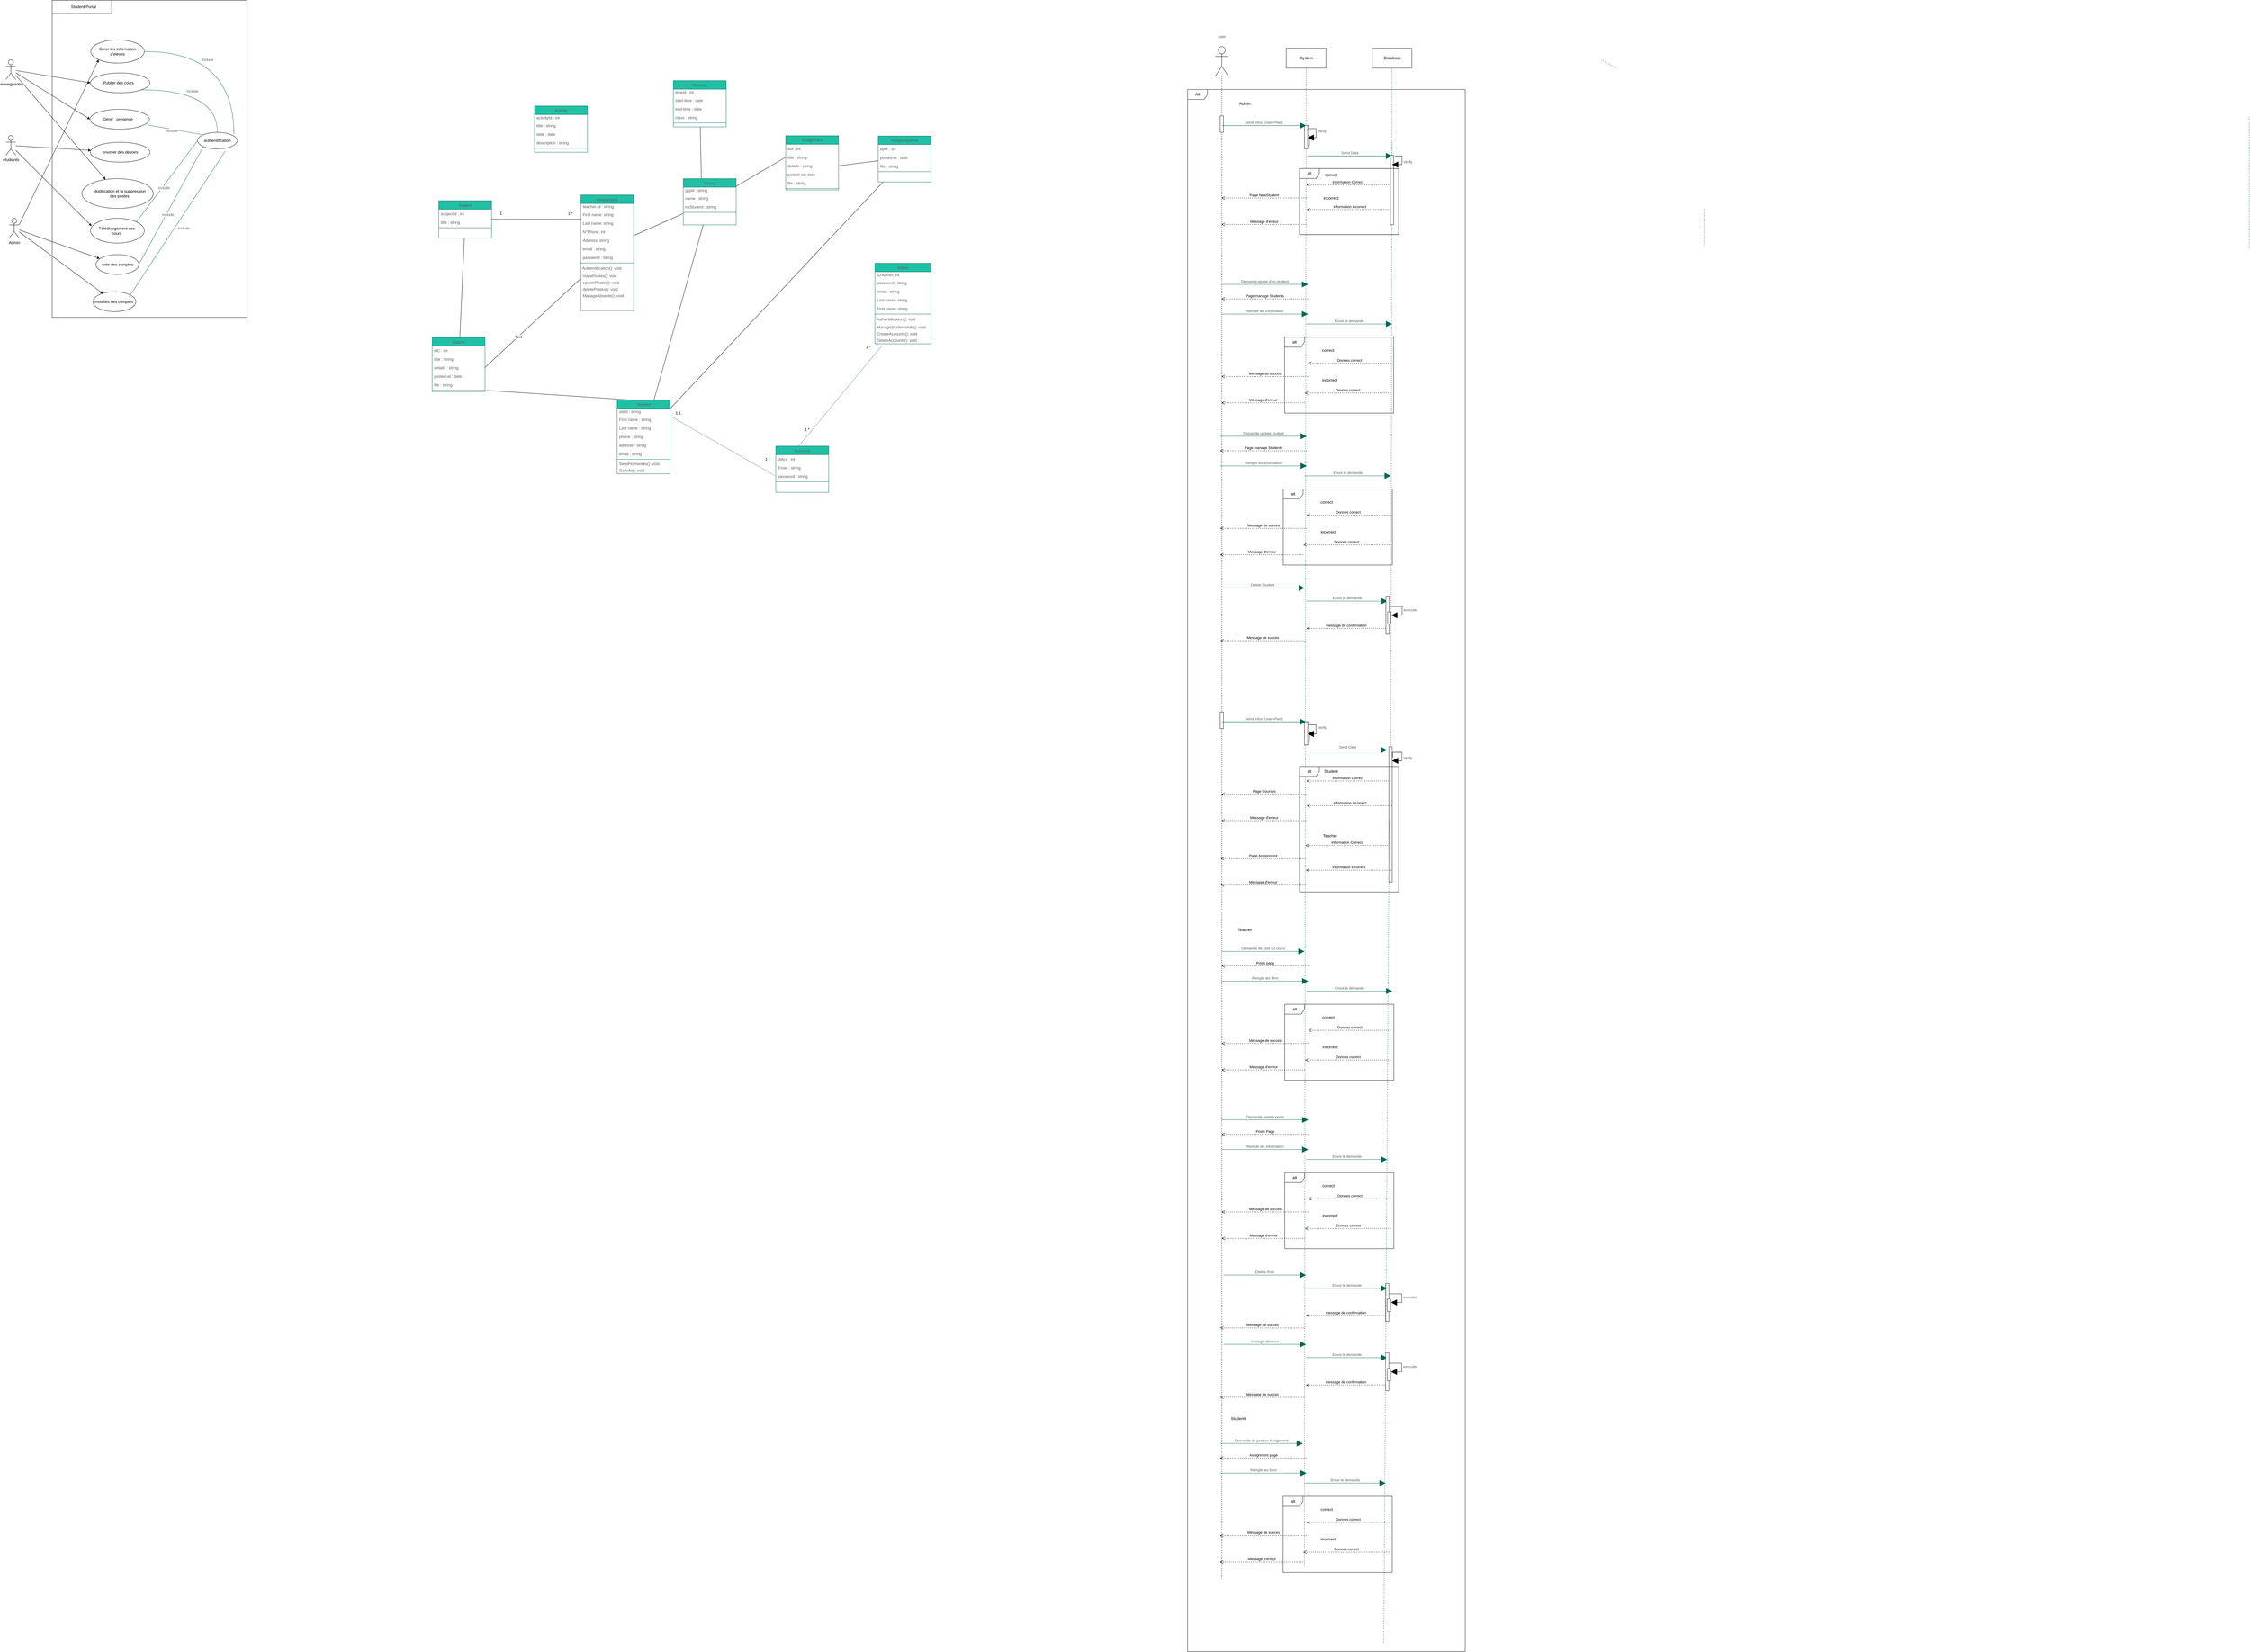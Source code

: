 <mxfile version="16.1.2" type="device" pages="3"><diagram id="Qb_sXEdV6sdfjY3vj1kj" name="Page-1"><mxGraphModel dx="789" dy="503" grid="1" gridSize="10" guides="1" tooltips="1" connect="1" arrows="1" fold="1" page="1" pageScale="1" pageWidth="3300" pageHeight="4681" math="0" shadow="0"><root><mxCell id="0"/><mxCell id="1" parent="0"/><mxCell id="gY0EwZuyIZwSxAKdtp6t-1" value="" style="swimlane;startSize=0;" parent="1" vertex="1"><mxGeometry x="210" y="90" width="590" height="960" as="geometry"/></mxCell><mxCell id="gY0EwZuyIZwSxAKdtp6t-2" value="" style="ellipse;whiteSpace=wrap;html=1;" parent="gY0EwZuyIZwSxAKdtp6t-1" vertex="1"><mxGeometry x="440" y="400" width="120" height="50" as="geometry"/></mxCell><mxCell id="gY0EwZuyIZwSxAKdtp6t-3" value="authentification" style="text;html=1;strokeColor=none;fillColor=none;align=center;verticalAlign=middle;whiteSpace=wrap;rounded=0;" parent="gY0EwZuyIZwSxAKdtp6t-1" vertex="1"><mxGeometry x="470" y="410" width="60" height="30" as="geometry"/></mxCell><mxCell id="gY0EwZuyIZwSxAKdtp6t-4" value="" style="ellipse;whiteSpace=wrap;html=1;" parent="gY0EwZuyIZwSxAKdtp6t-1" vertex="1"><mxGeometry x="116.93" y="120" width="162" height="70" as="geometry"/></mxCell><mxCell id="gY0EwZuyIZwSxAKdtp6t-5" value="Gérer les information d'eleves" style="text;html=1;strokeColor=none;fillColor=none;align=center;verticalAlign=middle;whiteSpace=wrap;rounded=0;" parent="gY0EwZuyIZwSxAKdtp6t-1" vertex="1"><mxGeometry x="131.93" y="140" width="132" height="30" as="geometry"/></mxCell><mxCell id="gY0EwZuyIZwSxAKdtp6t-6" value="" style="ellipse;whiteSpace=wrap;html=1;" parent="gY0EwZuyIZwSxAKdtp6t-1" vertex="1"><mxGeometry x="115.86" y="220" width="180" height="60" as="geometry"/></mxCell><mxCell id="gY0EwZuyIZwSxAKdtp6t-7" value="Publier des cours" style="text;html=1;strokeColor=none;fillColor=none;align=center;verticalAlign=middle;whiteSpace=wrap;rounded=0;" parent="gY0EwZuyIZwSxAKdtp6t-1" vertex="1"><mxGeometry x="135.86" y="220" width="130" height="60" as="geometry"/></mxCell><mxCell id="gY0EwZuyIZwSxAKdtp6t-10" value="" style="ellipse;whiteSpace=wrap;html=1;" parent="gY0EwZuyIZwSxAKdtp6t-1" vertex="1"><mxGeometry x="132.42" y="770" width="130" height="60" as="geometry"/></mxCell><mxCell id="gY0EwZuyIZwSxAKdtp6t-11" value=" crée des comptes" style="text;html=1;strokeColor=none;fillColor=none;align=center;verticalAlign=middle;whiteSpace=wrap;rounded=0;" parent="gY0EwZuyIZwSxAKdtp6t-1" vertex="1"><mxGeometry x="146.67" y="785" width="101.5" height="30" as="geometry"/></mxCell><mxCell id="gY0EwZuyIZwSxAKdtp6t-12" value="" style="ellipse;whiteSpace=wrap;html=1;" parent="gY0EwZuyIZwSxAKdtp6t-1" vertex="1"><mxGeometry x="123.42" y="882.5" width="130" height="60" as="geometry"/></mxCell><mxCell id="gY0EwZuyIZwSxAKdtp6t-16" value="" style="ellipse;whiteSpace=wrap;html=1;" parent="gY0EwZuyIZwSxAKdtp6t-1" vertex="1"><mxGeometry x="115.92" y="660" width="163" height="75" as="geometry"/></mxCell><mxCell id="gY0EwZuyIZwSxAKdtp6t-17" value="Téléchargement des cours" style="text;html=1;strokeColor=none;fillColor=none;align=center;verticalAlign=middle;whiteSpace=wrap;rounded=0;" parent="gY0EwZuyIZwSxAKdtp6t-1" vertex="1"><mxGeometry x="129.11" y="675" width="132.62" height="45" as="geometry"/></mxCell><mxCell id="gY0EwZuyIZwSxAKdtp6t-18" value="" style="rounded=0;whiteSpace=wrap;html=1;" parent="gY0EwZuyIZwSxAKdtp6t-1" vertex="1"><mxGeometry width="180" height="40" as="geometry"/></mxCell><mxCell id="gY0EwZuyIZwSxAKdtp6t-19" value="Student Portal" style="text;html=1;strokeColor=none;fillColor=none;align=center;verticalAlign=middle;whiteSpace=wrap;rounded=0;" parent="gY0EwZuyIZwSxAKdtp6t-1" vertex="1"><mxGeometry x="10" y="5" width="170" height="30" as="geometry"/></mxCell><mxCell id="gY0EwZuyIZwSxAKdtp6t-21" style="orthogonalLoop=1;jettySize=auto;html=1;exitX=1;exitY=0;exitDx=0;exitDy=0;entryX=0;entryY=0.5;entryDx=0;entryDy=0;fontColor=#5C5C5C;startArrow=none;startFill=0;endArrow=none;endFill=0;endSize=16;strokeColor=#006658;fillColor=#21C0A5;" parent="gY0EwZuyIZwSxAKdtp6t-1" source="gY0EwZuyIZwSxAKdtp6t-16" target="gY0EwZuyIZwSxAKdtp6t-2" edge="1"><mxGeometry relative="1" as="geometry"><mxPoint x="246.495" y="361.161" as="sourcePoint"/><mxPoint x="368.856" y="423.492" as="targetPoint"/></mxGeometry></mxCell><mxCell id="gY0EwZuyIZwSxAKdtp6t-22" value="Include" style="edgeLabel;html=1;align=center;verticalAlign=middle;resizable=0;points=[];fontColor=#5C5C5C;" parent="gY0EwZuyIZwSxAKdtp6t-21" vertex="1" connectable="0"><mxGeometry x="-0.14" y="-4" relative="1" as="geometry"><mxPoint as="offset"/></mxGeometry></mxCell><mxCell id="gY0EwZuyIZwSxAKdtp6t-23" style="orthogonalLoop=1;jettySize=auto;html=1;entryX=0;entryY=1;entryDx=0;entryDy=0;fontColor=#5C5C5C;startArrow=none;startFill=0;endArrow=none;endFill=0;endSize=16;strokeColor=#006658;fillColor=#21C0A5;exitX=1;exitY=0.5;exitDx=0;exitDy=0;" parent="gY0EwZuyIZwSxAKdtp6t-1" source="gY0EwZuyIZwSxAKdtp6t-10" target="gY0EwZuyIZwSxAKdtp6t-2" edge="1"><mxGeometry relative="1" as="geometry"><mxPoint x="583.962" y="558.787" as="sourcePoint"/><mxPoint x="675" y="611" as="targetPoint"/></mxGeometry></mxCell><mxCell id="gY0EwZuyIZwSxAKdtp6t-24" value="Include" style="edgeLabel;html=1;align=center;verticalAlign=middle;resizable=0;points=[];fontColor=#5C5C5C;" parent="gY0EwZuyIZwSxAKdtp6t-23" vertex="1" connectable="0"><mxGeometry x="-0.14" y="-4" relative="1" as="geometry"><mxPoint as="offset"/></mxGeometry></mxCell><mxCell id="gY0EwZuyIZwSxAKdtp6t-25" style="orthogonalLoop=1;jettySize=auto;html=1;entryX=0.706;entryY=1.118;entryDx=0;entryDy=0;fontColor=#5C5C5C;startArrow=none;startFill=0;endArrow=none;endFill=0;endSize=16;strokeColor=#006658;fillColor=#21C0A5;exitX=0.878;exitY=0.008;exitDx=0;exitDy=0;entryPerimeter=0;exitPerimeter=0;" parent="gY0EwZuyIZwSxAKdtp6t-1" source="gY0EwZuyIZwSxAKdtp6t-51" target="gY0EwZuyIZwSxAKdtp6t-2" edge="1"><mxGeometry relative="1" as="geometry"><mxPoint x="587.25" y="665" as="sourcePoint"/><mxPoint x="665.574" y="652.678" as="targetPoint"/></mxGeometry></mxCell><mxCell id="gY0EwZuyIZwSxAKdtp6t-26" value="Include" style="edgeLabel;html=1;align=center;verticalAlign=middle;resizable=0;points=[];fontColor=#5C5C5C;" parent="gY0EwZuyIZwSxAKdtp6t-25" vertex="1" connectable="0"><mxGeometry x="-0.14" y="-4" relative="1" as="geometry"><mxPoint x="36" y="-20" as="offset"/></mxGeometry></mxCell><mxCell id="gY0EwZuyIZwSxAKdtp6t-29" value="" style="ellipse;whiteSpace=wrap;html=1;" parent="gY0EwZuyIZwSxAKdtp6t-1" vertex="1"><mxGeometry x="89.99" y="540" width="215.87" height="90" as="geometry"/></mxCell><mxCell id="gY0EwZuyIZwSxAKdtp6t-30" value="Modification et la suppression des postes" style="text;html=1;strokeColor=none;fillColor=none;align=center;verticalAlign=middle;whiteSpace=wrap;rounded=0;" parent="gY0EwZuyIZwSxAKdtp6t-1" vertex="1"><mxGeometry x="118.43" y="570" width="171.87" height="30" as="geometry"/></mxCell><mxCell id="gY0EwZuyIZwSxAKdtp6t-51" value="modifies des comptes" style="text;html=1;strokeColor=none;fillColor=none;align=center;verticalAlign=middle;whiteSpace=wrap;rounded=0;" parent="gY0EwZuyIZwSxAKdtp6t-1" vertex="1"><mxGeometry x="127.17" y="897.5" width="120" height="30" as="geometry"/></mxCell><mxCell id="gY0EwZuyIZwSxAKdtp6t-53" style="edgeStyle=orthogonalEdgeStyle;curved=1;orthogonalLoop=1;jettySize=auto;html=1;exitX=1;exitY=1;exitDx=0;exitDy=0;fontColor=#5C5C5C;startArrow=none;startFill=0;endArrow=none;endFill=0;endSize=16;strokeColor=#006658;fillColor=#21C0A5;" parent="gY0EwZuyIZwSxAKdtp6t-1" source="gY0EwZuyIZwSxAKdtp6t-6" target="gY0EwZuyIZwSxAKdtp6t-2" edge="1"><mxGeometry relative="1" as="geometry"><mxPoint x="388.688" y="320.0" as="sourcePoint"/><mxPoint x="485.6" y="439.92" as="targetPoint"/></mxGeometry></mxCell><mxCell id="gY0EwZuyIZwSxAKdtp6t-54" value="Include" style="edgeLabel;html=1;align=center;verticalAlign=middle;resizable=0;points=[];fontColor=#5C5C5C;" parent="gY0EwZuyIZwSxAKdtp6t-53" vertex="1" connectable="0"><mxGeometry x="-0.14" y="-4" relative="1" as="geometry"><mxPoint as="offset"/></mxGeometry></mxCell><mxCell id="gY0EwZuyIZwSxAKdtp6t-55" style="edgeStyle=orthogonalEdgeStyle;curved=1;orthogonalLoop=1;jettySize=auto;html=1;exitX=1;exitY=0.5;exitDx=0;exitDy=0;entryX=0.917;entryY=0.12;entryDx=0;entryDy=0;fontColor=#5C5C5C;startArrow=none;startFill=0;endArrow=none;endFill=0;endSize=16;strokeColor=#006658;fillColor=#21C0A5;entryPerimeter=0;" parent="gY0EwZuyIZwSxAKdtp6t-1" source="gY0EwZuyIZwSxAKdtp6t-4" target="gY0EwZuyIZwSxAKdtp6t-2" edge="1"><mxGeometry relative="1" as="geometry"><mxPoint x="378.678" y="203.0" as="sourcePoint"/><mxPoint x="490.03" y="405" as="targetPoint"/></mxGeometry></mxCell><mxCell id="gY0EwZuyIZwSxAKdtp6t-56" value="Include" style="edgeLabel;html=1;align=center;verticalAlign=middle;resizable=0;points=[];fontColor=#5C5C5C;" parent="gY0EwZuyIZwSxAKdtp6t-55" vertex="1" connectable="0"><mxGeometry x="-0.14" y="-4" relative="1" as="geometry"><mxPoint x="-34" y="21" as="offset"/></mxGeometry></mxCell><mxCell id="gY0EwZuyIZwSxAKdtp6t-62" value="" style="ellipse;whiteSpace=wrap;html=1;" parent="gY0EwZuyIZwSxAKdtp6t-1" vertex="1"><mxGeometry x="114.37" y="330" width="180" height="60" as="geometry"/></mxCell><mxCell id="gY0EwZuyIZwSxAKdtp6t-63" value="Gérer&amp;nbsp;&amp;nbsp; présence" style="text;html=1;strokeColor=none;fillColor=none;align=center;verticalAlign=middle;whiteSpace=wrap;rounded=0;" parent="gY0EwZuyIZwSxAKdtp6t-1" vertex="1"><mxGeometry x="134.37" y="330" width="130" height="60" as="geometry"/></mxCell><mxCell id="gY0EwZuyIZwSxAKdtp6t-64" style="orthogonalLoop=1;jettySize=auto;html=1;exitX=0.977;exitY=0.795;exitDx=0;exitDy=0;entryX=0;entryY=0;entryDx=0;entryDy=0;fontColor=#5C5C5C;startArrow=none;startFill=0;endArrow=none;endFill=0;endSize=16;strokeColor=#006658;fillColor=#21C0A5;exitPerimeter=0;" parent="gY0EwZuyIZwSxAKdtp6t-1" source="gY0EwZuyIZwSxAKdtp6t-62" target="gY0EwZuyIZwSxAKdtp6t-2" edge="1"><mxGeometry relative="1" as="geometry"><mxPoint x="475.4" y="771.146" as="sourcePoint"/><mxPoint x="660" y="525" as="targetPoint"/></mxGeometry></mxCell><mxCell id="gY0EwZuyIZwSxAKdtp6t-65" value="Include" style="edgeLabel;html=1;align=center;verticalAlign=middle;resizable=0;points=[];fontColor=#5C5C5C;" parent="gY0EwZuyIZwSxAKdtp6t-64" vertex="1" connectable="0"><mxGeometry x="-0.14" y="-4" relative="1" as="geometry"><mxPoint as="offset"/></mxGeometry></mxCell><mxCell id="gY0EwZuyIZwSxAKdtp6t-66" value="envoyer des devoirs" style="ellipse;whiteSpace=wrap;html=1;" parent="gY0EwZuyIZwSxAKdtp6t-1" vertex="1"><mxGeometry x="115.86" y="430" width="180" height="60" as="geometry"/></mxCell><mxCell id="gY0EwZuyIZwSxAKdtp6t-71" style="edgeStyle=none;rounded=0;orthogonalLoop=1;jettySize=auto;html=1;entryX=0;entryY=1;entryDx=0;entryDy=0;fontSize=14;exitX=1;exitY=0.333;exitDx=0;exitDy=0;exitPerimeter=0;" parent="1" source="gY0EwZuyIZwSxAKdtp6t-38" target="gY0EwZuyIZwSxAKdtp6t-4" edge="1"><mxGeometry relative="1" as="geometry"><mxPoint x="860" y="450" as="sourcePoint"/></mxGeometry></mxCell><mxCell id="gY0EwZuyIZwSxAKdtp6t-72" style="edgeStyle=none;rounded=0;orthogonalLoop=1;jettySize=auto;html=1;entryX=0.089;entryY=0.2;entryDx=0;entryDy=0;fontSize=14;entryPerimeter=0;" parent="1" source="gY0EwZuyIZwSxAKdtp6t-38" target="gY0EwZuyIZwSxAKdtp6t-10" edge="1"><mxGeometry relative="1" as="geometry"/></mxCell><mxCell id="gY0EwZuyIZwSxAKdtp6t-73" style="edgeStyle=none;rounded=0;orthogonalLoop=1;jettySize=auto;html=1;fontSize=14;entryX=0.235;entryY=0.092;entryDx=0;entryDy=0;entryPerimeter=0;" parent="1" source="gY0EwZuyIZwSxAKdtp6t-38" target="gY0EwZuyIZwSxAKdtp6t-12" edge="1"><mxGeometry relative="1" as="geometry"><mxPoint x="470" y="1023.75" as="targetPoint"/></mxGeometry></mxCell><mxCell id="gY0EwZuyIZwSxAKdtp6t-38" value="Admin" style="shape=umlActor;verticalLabelPosition=bottom;verticalAlign=top;html=1;outlineConnect=0;" parent="1" vertex="1"><mxGeometry x="80" y="750" width="30" height="60" as="geometry"/></mxCell><mxCell id="gY0EwZuyIZwSxAKdtp6t-58" style="edgeStyle=none;rounded=0;orthogonalLoop=1;jettySize=auto;html=1;entryX=0.021;entryY=0.309;entryDx=0;entryDy=0;entryPerimeter=0;" parent="1" source="gY0EwZuyIZwSxAKdtp6t-40" target="gY0EwZuyIZwSxAKdtp6t-16" edge="1"><mxGeometry relative="1" as="geometry"><mxPoint x="330" y="568" as="targetPoint"/></mxGeometry></mxCell><mxCell id="gY0EwZuyIZwSxAKdtp6t-70" style="edgeStyle=none;rounded=0;orthogonalLoop=1;jettySize=auto;html=1;fontSize=14;" parent="1" source="gY0EwZuyIZwSxAKdtp6t-40" target="gY0EwZuyIZwSxAKdtp6t-66" edge="1"><mxGeometry relative="1" as="geometry"/></mxCell><mxCell id="gY0EwZuyIZwSxAKdtp6t-40" value="étudiants" style="shape=umlActor;verticalLabelPosition=bottom;verticalAlign=top;html=1;outlineConnect=0;" parent="1" vertex="1"><mxGeometry x="70" y="499.43" width="30" height="60" as="geometry"/></mxCell><mxCell id="gY0EwZuyIZwSxAKdtp6t-61" style="edgeStyle=none;rounded=0;orthogonalLoop=1;jettySize=auto;html=1;entryX=0;entryY=0.5;entryDx=0;entryDy=0;" parent="1" source="gY0EwZuyIZwSxAKdtp6t-59" target="gY0EwZuyIZwSxAKdtp6t-6" edge="1"><mxGeometry relative="1" as="geometry"/></mxCell><mxCell id="gY0EwZuyIZwSxAKdtp6t-68" style="edgeStyle=none;rounded=0;orthogonalLoop=1;jettySize=auto;html=1;entryX=0;entryY=0.5;entryDx=0;entryDy=0;fontSize=14;" parent="1" source="gY0EwZuyIZwSxAKdtp6t-59" target="gY0EwZuyIZwSxAKdtp6t-62" edge="1"><mxGeometry relative="1" as="geometry"/></mxCell><mxCell id="gY0EwZuyIZwSxAKdtp6t-69" style="edgeStyle=none;rounded=0;orthogonalLoop=1;jettySize=auto;html=1;fontSize=14;" parent="1" source="gY0EwZuyIZwSxAKdtp6t-59" target="gY0EwZuyIZwSxAKdtp6t-29" edge="1"><mxGeometry relative="1" as="geometry"/></mxCell><mxCell id="gY0EwZuyIZwSxAKdtp6t-59" value="enseignants" style="shape=umlActor;verticalLabelPosition=bottom;verticalAlign=top;html=1;outlineConnect=0;" parent="1" vertex="1"><mxGeometry x="70" y="270" width="30" height="60" as="geometry"/></mxCell><mxCell id="gY0EwZuyIZwSxAKdtp6t-81" value="Course" style="swimlane;fontStyle=0;align=center;verticalAlign=top;childLayout=stackLayout;horizontal=1;startSize=26;horizontalStack=0;resizeParent=1;resizeLast=0;collapsible=1;marginBottom=0;rounded=0;shadow=0;strokeWidth=1;fillColor=#21C0A5;strokeColor=#006658;fontColor=#5C5C5C;" parent="1" vertex="1"><mxGeometry x="1360" y="1110.78" width="160" height="164" as="geometry"><mxRectangle x="130" y="380" width="160" height="26" as="alternateBounds"/></mxGeometry></mxCell><mxCell id="gY0EwZuyIZwSxAKdtp6t-82" value="idC : int" style="text;align=left;verticalAlign=top;spacingLeft=4;spacingRight=4;overflow=hidden;rotatable=0;points=[[0,0.5],[1,0.5]];portConstraint=eastwest;fontColor=#5C5C5C;rounded=0;" parent="gY0EwZuyIZwSxAKdtp6t-81" vertex="1"><mxGeometry y="26" width="160" height="26" as="geometry"/></mxCell><mxCell id="gY0EwZuyIZwSxAKdtp6t-83" value="title : string&#10;" style="text;align=left;verticalAlign=top;spacingLeft=4;spacingRight=4;overflow=hidden;rotatable=0;points=[[0,0.5],[1,0.5]];portConstraint=eastwest;fontColor=#5C5C5C;rounded=0;" parent="gY0EwZuyIZwSxAKdtp6t-81" vertex="1"><mxGeometry y="52" width="160" height="26" as="geometry"/></mxCell><mxCell id="gY0EwZuyIZwSxAKdtp6t-151" value="details : string&#10;" style="text;align=left;verticalAlign=top;spacingLeft=4;spacingRight=4;overflow=hidden;rotatable=0;points=[[0,0.5],[1,0.5]];portConstraint=eastwest;fontColor=#5C5C5C;rounded=0;" parent="gY0EwZuyIZwSxAKdtp6t-81" vertex="1"><mxGeometry y="78" width="160" height="26" as="geometry"/></mxCell><mxCell id="6xamU1kqa1btoqu--pQK-1" value="posted-at : date&#10;" style="text;align=left;verticalAlign=top;spacingLeft=4;spacingRight=4;overflow=hidden;rotatable=0;points=[[0,0.5],[1,0.5]];portConstraint=eastwest;fontColor=#5C5C5C;rounded=0;" parent="gY0EwZuyIZwSxAKdtp6t-81" vertex="1"><mxGeometry y="104" width="160" height="26" as="geometry"/></mxCell><mxCell id="gY0EwZuyIZwSxAKdtp6t-152" value="file : string&#10;" style="text;align=left;verticalAlign=top;spacingLeft=4;spacingRight=4;overflow=hidden;rotatable=0;points=[[0,0.5],[1,0.5]];portConstraint=eastwest;fontColor=#5C5C5C;rounded=0;" parent="gY0EwZuyIZwSxAKdtp6t-81" vertex="1"><mxGeometry y="130" width="160" height="26" as="geometry"/></mxCell><mxCell id="gY0EwZuyIZwSxAKdtp6t-84" value="" style="line;html=1;strokeWidth=1;align=left;verticalAlign=middle;spacingTop=-1;spacingLeft=3;spacingRight=3;rotatable=0;labelPosition=right;points=[];portConstraint=eastwest;fillColor=#21C0A5;strokeColor=#006658;fontColor=#5C5C5C;rounded=0;" parent="gY0EwZuyIZwSxAKdtp6t-81" vertex="1"><mxGeometry y="156" width="160" height="8" as="geometry"/></mxCell><mxCell id="gY0EwZuyIZwSxAKdtp6t-86" value="Admin" style="swimlane;fontStyle=0;align=center;verticalAlign=top;childLayout=stackLayout;horizontal=1;startSize=26;horizontalStack=0;resizeParent=1;resizeLast=0;collapsible=1;marginBottom=0;rounded=0;shadow=0;strokeWidth=1;fillColor=#21C0A5;strokeColor=#006658;fontColor=#5C5C5C;" parent="1" vertex="1"><mxGeometry x="2700" y="886" width="170" height="244" as="geometry"><mxRectangle x="340" y="380" width="170" height="26" as="alternateBounds"/></mxGeometry></mxCell><mxCell id="gY0EwZuyIZwSxAKdtp6t-87" value="ID Admin: int" style="text;html=1;align=left;verticalAlign=middle;resizable=0;points=[];autosize=1;strokeColor=none;fillColor=none;fontColor=#5C5C5C;rounded=0;spacingLeft=4;" parent="gY0EwZuyIZwSxAKdtp6t-86" vertex="1"><mxGeometry y="26" width="170" height="20" as="geometry"/></mxCell><mxCell id="gY0EwZuyIZwSxAKdtp6t-141" value="password : string" style="text;align=left;verticalAlign=top;spacingLeft=4;spacingRight=4;overflow=hidden;rotatable=0;points=[[0,0.5],[1,0.5]];portConstraint=eastwest;rounded=0;shadow=0;html=0;fontColor=#5C5C5C;" parent="gY0EwZuyIZwSxAKdtp6t-86" vertex="1"><mxGeometry y="46" width="170" height="26" as="geometry"/></mxCell><mxCell id="gY0EwZuyIZwSxAKdtp6t-140" value="email : string" style="text;align=left;verticalAlign=top;spacingLeft=4;spacingRight=4;overflow=hidden;rotatable=0;points=[[0,0.5],[1,0.5]];portConstraint=eastwest;rounded=0;shadow=0;html=0;fontColor=#5C5C5C;" parent="gY0EwZuyIZwSxAKdtp6t-86" vertex="1"><mxGeometry y="72" width="170" height="26" as="geometry"/></mxCell><mxCell id="gY0EwZuyIZwSxAKdtp6t-144" value="Last name: string" style="text;align=left;verticalAlign=top;spacingLeft=4;spacingRight=4;overflow=hidden;rotatable=0;points=[[0,0.5],[1,0.5]];portConstraint=eastwest;fontColor=#5C5C5C;rounded=0;" parent="gY0EwZuyIZwSxAKdtp6t-86" vertex="1"><mxGeometry y="98" width="170" height="26" as="geometry"/></mxCell><mxCell id="gY0EwZuyIZwSxAKdtp6t-143" value="First name: string" style="text;align=left;verticalAlign=top;spacingLeft=4;spacingRight=4;overflow=hidden;rotatable=0;points=[[0,0.5],[1,0.5]];portConstraint=eastwest;fontColor=#5C5C5C;rounded=0;" parent="gY0EwZuyIZwSxAKdtp6t-86" vertex="1"><mxGeometry y="124" width="170" height="26" as="geometry"/></mxCell><mxCell id="gY0EwZuyIZwSxAKdtp6t-90" value="" style="line;html=1;strokeWidth=1;align=left;verticalAlign=middle;spacingTop=-1;spacingLeft=3;spacingRight=3;rotatable=0;labelPosition=right;points=[];portConstraint=eastwest;fillColor=#21C0A5;strokeColor=#006658;fontColor=#5C5C5C;rounded=0;" parent="gY0EwZuyIZwSxAKdtp6t-86" vertex="1"><mxGeometry y="150" width="170" height="8" as="geometry"/></mxCell><mxCell id="gY0EwZuyIZwSxAKdtp6t-142" value="Authentification(): void" style="text;align=left;verticalAlign=top;spacingLeft=4;spacingRight=4;overflow=hidden;rotatable=0;points=[[0,0.5],[1,0.5]];portConstraint=eastwest;rounded=0;shadow=0;html=0;spacing=0;fontColor=#5C5C5C;" parent="gY0EwZuyIZwSxAKdtp6t-86" vertex="1"><mxGeometry y="158" width="170" height="26" as="geometry"/></mxCell><mxCell id="gY0EwZuyIZwSxAKdtp6t-91" value="ManageStudentsInfo(): void" style="text;html=1;align=left;verticalAlign=middle;resizable=0;points=[];autosize=1;strokeColor=none;fillColor=none;fontColor=#5C5C5C;rounded=0;spacingLeft=4;" parent="gY0EwZuyIZwSxAKdtp6t-86" vertex="1"><mxGeometry y="184" width="170" height="20" as="geometry"/></mxCell><mxCell id="gY0EwZuyIZwSxAKdtp6t-92" value="CreateAccounts(): void" style="text;html=1;align=left;verticalAlign=middle;resizable=0;points=[];autosize=1;strokeColor=none;fillColor=none;fontColor=#5C5C5C;rounded=0;spacingLeft=4;" parent="gY0EwZuyIZwSxAKdtp6t-86" vertex="1"><mxGeometry y="204" width="170" height="20" as="geometry"/></mxCell><mxCell id="gY0EwZuyIZwSxAKdtp6t-93" value="DeleteAccounts(): void" style="text;html=1;align=left;verticalAlign=middle;resizable=0;points=[];autosize=1;strokeColor=none;fillColor=none;fontColor=#5C5C5C;rounded=0;spacingLeft=4;" parent="gY0EwZuyIZwSxAKdtp6t-86" vertex="1"><mxGeometry y="224" width="170" height="20" as="geometry"/></mxCell><mxCell id="gY0EwZuyIZwSxAKdtp6t-96" value="Student" style="swimlane;fontStyle=0;align=center;verticalAlign=top;childLayout=stackLayout;horizontal=1;startSize=26;horizontalStack=0;resizeParent=1;resizeLast=0;collapsible=1;marginBottom=0;rounded=0;shadow=0;strokeWidth=1;fillColor=#21C0A5;strokeColor=#006658;fontColor=#5C5C5C;" parent="1" vertex="1"><mxGeometry x="1920" y="1300" width="160" height="224" as="geometry"><mxRectangle x="340" y="380" width="170" height="26" as="alternateBounds"/></mxGeometry></mxCell><mxCell id="gY0EwZuyIZwSxAKdtp6t-97" value="stdId : string" style="text;html=1;align=left;verticalAlign=middle;resizable=0;points=[];autosize=1;strokeColor=none;fillColor=none;fontColor=#5C5C5C;rounded=0;spacingLeft=4;" parent="gY0EwZuyIZwSxAKdtp6t-96" vertex="1"><mxGeometry y="26" width="160" height="20" as="geometry"/></mxCell><mxCell id="gY0EwZuyIZwSxAKdtp6t-148" value="First name : string" style="text;align=left;verticalAlign=top;spacingLeft=4;spacingRight=4;overflow=hidden;rotatable=0;points=[[0,0.5],[1,0.5]];portConstraint=eastwest;rounded=0;shadow=0;html=0;fontColor=#5C5C5C;" parent="gY0EwZuyIZwSxAKdtp6t-96" vertex="1"><mxGeometry y="46" width="160" height="26" as="geometry"/></mxCell><mxCell id="a9QyKLIfwiuDSTR6grHI-10" value="Last name : string" style="text;align=left;verticalAlign=top;spacingLeft=4;spacingRight=4;overflow=hidden;rotatable=0;points=[[0,0.5],[1,0.5]];portConstraint=eastwest;rounded=0;shadow=0;html=0;fontColor=#5C5C5C;" parent="gY0EwZuyIZwSxAKdtp6t-96" vertex="1"><mxGeometry y="72" width="160" height="26" as="geometry"/></mxCell><mxCell id="a9QyKLIfwiuDSTR6grHI-11" value="phone : string" style="text;align=left;verticalAlign=top;spacingLeft=4;spacingRight=4;overflow=hidden;rotatable=0;points=[[0,0.5],[1,0.5]];portConstraint=eastwest;rounded=0;shadow=0;html=0;fontColor=#5C5C5C;" parent="gY0EwZuyIZwSxAKdtp6t-96" vertex="1"><mxGeometry y="98" width="160" height="26" as="geometry"/></mxCell><mxCell id="a9QyKLIfwiuDSTR6grHI-12" value="adresse : string" style="text;align=left;verticalAlign=top;spacingLeft=4;spacingRight=4;overflow=hidden;rotatable=0;points=[[0,0.5],[1,0.5]];portConstraint=eastwest;rounded=0;shadow=0;html=0;fontColor=#5C5C5C;" parent="gY0EwZuyIZwSxAKdtp6t-96" vertex="1"><mxGeometry y="124" width="160" height="26" as="geometry"/></mxCell><mxCell id="gY0EwZuyIZwSxAKdtp6t-149" value="email : string" style="text;align=left;verticalAlign=top;spacingLeft=4;spacingRight=4;overflow=hidden;rotatable=0;points=[[0,0.5],[1,0.5]];portConstraint=eastwest;rounded=0;shadow=0;html=0;fontColor=#5C5C5C;" parent="gY0EwZuyIZwSxAKdtp6t-96" vertex="1"><mxGeometry y="150" width="160" height="26" as="geometry"/></mxCell><mxCell id="gY0EwZuyIZwSxAKdtp6t-98" value="" style="line;html=1;strokeWidth=1;align=left;verticalAlign=middle;spacingTop=-1;spacingLeft=3;spacingRight=3;rotatable=0;labelPosition=right;points=[];portConstraint=eastwest;fillColor=#21C0A5;strokeColor=#006658;fontColor=#5C5C5C;rounded=0;" parent="gY0EwZuyIZwSxAKdtp6t-96" vertex="1"><mxGeometry y="176" width="160" height="8" as="geometry"/></mxCell><mxCell id="gY0EwZuyIZwSxAKdtp6t-99" value="SendHomworks(): void" style="text;html=1;align=left;verticalAlign=middle;resizable=0;points=[];autosize=1;strokeColor=none;fillColor=none;fontColor=#5C5C5C;rounded=0;spacingLeft=4;" parent="gY0EwZuyIZwSxAKdtp6t-96" vertex="1"><mxGeometry y="184" width="160" height="20" as="geometry"/></mxCell><mxCell id="gY0EwZuyIZwSxAKdtp6t-100" value="GetInfo(): void" style="text;html=1;align=left;verticalAlign=middle;resizable=0;points=[];autosize=1;strokeColor=none;fillColor=none;fontColor=#5C5C5C;rounded=0;spacingLeft=4;" parent="gY0EwZuyIZwSxAKdtp6t-96" vertex="1"><mxGeometry y="204" width="160" height="20" as="geometry"/></mxCell><mxCell id="gY0EwZuyIZwSxAKdtp6t-102" value="Accounts" style="swimlane;fontStyle=0;align=center;verticalAlign=top;childLayout=stackLayout;horizontal=1;startSize=26;horizontalStack=0;resizeParent=1;resizeLast=0;collapsible=1;marginBottom=0;rounded=0;shadow=0;strokeWidth=1;fillColor=#21C0A5;strokeColor=#006658;fontColor=#5C5C5C;" parent="1" vertex="1"><mxGeometry x="2400" y="1440" width="160" height="140" as="geometry"><mxRectangle x="130" y="380" width="160" height="26" as="alternateBounds"/></mxGeometry></mxCell><mxCell id="gY0EwZuyIZwSxAKdtp6t-103" value="idAcc : int" style="text;align=left;verticalAlign=top;spacingLeft=4;spacingRight=4;overflow=hidden;rotatable=0;points=[[0,0.5],[1,0.5]];portConstraint=eastwest;fontColor=#5C5C5C;rounded=0;" parent="gY0EwZuyIZwSxAKdtp6t-102" vertex="1"><mxGeometry y="26" width="160" height="26" as="geometry"/></mxCell><mxCell id="gY0EwZuyIZwSxAKdtp6t-104" value="Email : string" style="text;align=left;verticalAlign=top;spacingLeft=4;spacingRight=4;overflow=hidden;rotatable=0;points=[[0,0.5],[1,0.5]];portConstraint=eastwest;fontColor=#5C5C5C;rounded=0;" parent="gY0EwZuyIZwSxAKdtp6t-102" vertex="1"><mxGeometry y="52" width="160" height="26" as="geometry"/></mxCell><mxCell id="gY0EwZuyIZwSxAKdtp6t-105" value="password : string" style="text;align=left;verticalAlign=top;spacingLeft=4;spacingRight=4;overflow=hidden;rotatable=0;points=[[0,0.5],[1,0.5]];portConstraint=eastwest;fontColor=#5C5C5C;rounded=0;" parent="gY0EwZuyIZwSxAKdtp6t-102" vertex="1"><mxGeometry y="78" width="160" height="26" as="geometry"/></mxCell><mxCell id="gY0EwZuyIZwSxAKdtp6t-111" value="" style="line;html=1;strokeWidth=1;align=left;verticalAlign=middle;spacingTop=-1;spacingLeft=3;spacingRight=3;rotatable=0;labelPosition=right;points=[];portConstraint=eastwest;fillColor=#21C0A5;strokeColor=#006658;fontColor=#5C5C5C;rounded=0;" parent="gY0EwZuyIZwSxAKdtp6t-102" vertex="1"><mxGeometry y="104" width="160" height="8" as="geometry"/></mxCell><mxCell id="gY0EwZuyIZwSxAKdtp6t-113" value="" style="endArrow=none;html=1;rounded=0;exitX=0.436;exitY=-0.004;exitDx=0;exitDy=0;fillColor=#dae8fc;strokeColor=#6c8ebf;exitPerimeter=0;entryX=0.116;entryY=1.383;entryDx=0;entryDy=0;entryPerimeter=0;" parent="1" source="gY0EwZuyIZwSxAKdtp6t-102" target="gY0EwZuyIZwSxAKdtp6t-93" edge="1"><mxGeometry width="50" height="50" relative="1" as="geometry"><mxPoint x="1940" y="1737" as="sourcePoint"/><mxPoint x="1980" y="1500" as="targetPoint"/></mxGeometry></mxCell><mxCell id="gY0EwZuyIZwSxAKdtp6t-116" value="1 *" style="text;html=1;strokeColor=none;fillColor=none;align=center;verticalAlign=middle;whiteSpace=wrap;rounded=0;rotation=0;" parent="1" vertex="1"><mxGeometry x="2665" y="1130" width="30" height="20" as="geometry"/></mxCell><mxCell id="gY0EwZuyIZwSxAKdtp6t-128" value="enseignants" style="swimlane;fontStyle=0;align=center;verticalAlign=top;childLayout=stackLayout;horizontal=1;startSize=26;horizontalStack=0;resizeParent=1;resizeLast=0;collapsible=1;marginBottom=0;rounded=0;shadow=0;strokeWidth=1;fillColor=#21C0A5;strokeColor=#006658;fontColor=#5C5C5C;" parent="1" vertex="1"><mxGeometry x="1810" y="679.43" width="160" height="350" as="geometry"><mxRectangle x="340" y="380" width="170" height="26" as="alternateBounds"/></mxGeometry></mxCell><mxCell id="gY0EwZuyIZwSxAKdtp6t-129" value="teacher-Id : string" style="text;html=1;align=left;verticalAlign=middle;resizable=0;points=[];autosize=1;strokeColor=none;fillColor=none;fontColor=#5C5C5C;rounded=0;spacingLeft=4;" parent="gY0EwZuyIZwSxAKdtp6t-128" vertex="1"><mxGeometry y="26" width="160" height="20" as="geometry"/></mxCell><mxCell id="gY0EwZuyIZwSxAKdtp6t-75" value="First name: string" style="text;align=left;verticalAlign=top;spacingLeft=4;spacingRight=4;overflow=hidden;rotatable=0;points=[[0,0.5],[1,0.5]];portConstraint=eastwest;fontColor=#5C5C5C;rounded=0;" parent="gY0EwZuyIZwSxAKdtp6t-128" vertex="1"><mxGeometry y="46" width="160" height="26" as="geometry"/></mxCell><mxCell id="gY0EwZuyIZwSxAKdtp6t-76" value="Last name: string" style="text;align=left;verticalAlign=top;spacingLeft=4;spacingRight=4;overflow=hidden;rotatable=0;points=[[0,0.5],[1,0.5]];portConstraint=eastwest;fontColor=#5C5C5C;rounded=0;" parent="gY0EwZuyIZwSxAKdtp6t-128" vertex="1"><mxGeometry y="72" width="160" height="26" as="geometry"/></mxCell><mxCell id="gY0EwZuyIZwSxAKdtp6t-78" value="N°Phone: int " style="text;align=left;verticalAlign=top;spacingLeft=4;spacingRight=4;overflow=hidden;rotatable=0;points=[[0,0.5],[1,0.5]];portConstraint=eastwest;rounded=0;shadow=0;html=0;fontColor=#5C5C5C;" parent="gY0EwZuyIZwSxAKdtp6t-128" vertex="1"><mxGeometry y="98" width="160" height="26" as="geometry"/></mxCell><mxCell id="gY0EwZuyIZwSxAKdtp6t-77" value="Address: string" style="text;align=left;verticalAlign=top;spacingLeft=4;spacingRight=4;overflow=hidden;rotatable=0;points=[[0,0.5],[1,0.5]];portConstraint=eastwest;rounded=0;shadow=0;html=0;fontColor=#5C5C5C;" parent="gY0EwZuyIZwSxAKdtp6t-128" vertex="1"><mxGeometry y="124" width="160" height="26" as="geometry"/></mxCell><mxCell id="gY0EwZuyIZwSxAKdtp6t-135" value="email : string" style="text;align=left;verticalAlign=top;spacingLeft=4;spacingRight=4;overflow=hidden;rotatable=0;points=[[0,0.5],[1,0.5]];portConstraint=eastwest;rounded=0;shadow=0;html=0;fontColor=#5C5C5C;" parent="gY0EwZuyIZwSxAKdtp6t-128" vertex="1"><mxGeometry y="150" width="160" height="26" as="geometry"/></mxCell><mxCell id="gY0EwZuyIZwSxAKdtp6t-136" value="password : string" style="text;align=left;verticalAlign=top;spacingLeft=4;spacingRight=4;overflow=hidden;rotatable=0;points=[[0,0.5],[1,0.5]];portConstraint=eastwest;rounded=0;shadow=0;html=0;fontColor=#5C5C5C;" parent="gY0EwZuyIZwSxAKdtp6t-128" vertex="1"><mxGeometry y="176" width="160" height="26" as="geometry"/></mxCell><mxCell id="gY0EwZuyIZwSxAKdtp6t-132" value="" style="line;html=1;strokeWidth=1;align=left;verticalAlign=middle;spacingTop=-1;spacingLeft=3;spacingRight=3;rotatable=0;labelPosition=right;points=[];portConstraint=eastwest;fillColor=#21C0A5;strokeColor=#006658;fontColor=#5C5C5C;rounded=0;" parent="gY0EwZuyIZwSxAKdtp6t-128" vertex="1"><mxGeometry y="202" width="160" height="8" as="geometry"/></mxCell><mxCell id="gY0EwZuyIZwSxAKdtp6t-80" value="Authentification(): void" style="text;align=left;verticalAlign=top;spacingLeft=4;spacingRight=4;overflow=hidden;rotatable=0;points=[[0,0.5],[1,0.5]];portConstraint=eastwest;rounded=0;shadow=0;html=0;spacing=0;fontColor=#5C5C5C;" parent="gY0EwZuyIZwSxAKdtp6t-128" vertex="1"><mxGeometry y="210" width="160" height="26" as="geometry"/></mxCell><mxCell id="gY0EwZuyIZwSxAKdtp6t-133" value="makePostes(): void" style="text;html=1;align=left;verticalAlign=middle;resizable=0;points=[];autosize=1;strokeColor=none;fillColor=none;fontColor=#5C5C5C;rounded=0;spacingLeft=4;" parent="gY0EwZuyIZwSxAKdtp6t-128" vertex="1"><mxGeometry y="236" width="160" height="20" as="geometry"/></mxCell><mxCell id="gY0EwZuyIZwSxAKdtp6t-137" value="updatePostes(): void" style="text;html=1;align=left;verticalAlign=middle;resizable=0;points=[];autosize=1;strokeColor=none;fillColor=none;fontColor=#5C5C5C;rounded=0;spacingLeft=4;" parent="gY0EwZuyIZwSxAKdtp6t-128" vertex="1"><mxGeometry y="256" width="160" height="20" as="geometry"/></mxCell><mxCell id="gY0EwZuyIZwSxAKdtp6t-138" value="deletePostes(): void" style="text;html=1;align=left;verticalAlign=middle;resizable=0;points=[];autosize=1;strokeColor=none;fillColor=none;fontColor=#5C5C5C;rounded=0;spacingLeft=4;" parent="gY0EwZuyIZwSxAKdtp6t-128" vertex="1"><mxGeometry y="276" width="160" height="20" as="geometry"/></mxCell><mxCell id="gY0EwZuyIZwSxAKdtp6t-139" value="ManageAbsente(): void" style="text;html=1;align=left;verticalAlign=middle;resizable=0;points=[];autosize=1;strokeColor=none;fillColor=none;fontColor=#5C5C5C;rounded=0;spacingLeft=4;" parent="gY0EwZuyIZwSxAKdtp6t-128" vertex="1"><mxGeometry y="296" width="160" height="20" as="geometry"/></mxCell><mxCell id="gY0EwZuyIZwSxAKdtp6t-146" value="1 *" style="text;html=1;strokeColor=none;fillColor=none;align=center;verticalAlign=middle;whiteSpace=wrap;rounded=0;rotation=0;" parent="1" vertex="1"><mxGeometry x="2480" y="1380" width="30" height="20" as="geometry"/></mxCell><mxCell id="gY0EwZuyIZwSxAKdtp6t-153" style="edgeStyle=none;rounded=0;orthogonalLoop=1;jettySize=auto;html=1;entryX=1;entryY=0.5;entryDx=0;entryDy=0;fontSize=14;exitX=0.001;exitY=0.826;exitDx=0;exitDy=0;exitPerimeter=0;endArrow=none;endFill=0;" parent="1" source="gY0EwZuyIZwSxAKdtp6t-133" target="gY0EwZuyIZwSxAKdtp6t-151" edge="1"><mxGeometry relative="1" as="geometry"><mxPoint x="1790.16" y="886.994" as="sourcePoint"/></mxGeometry></mxCell><mxCell id="peUtuHiGo15tHC0RGbj4-5" value="Text" style="edgeLabel;html=1;align=center;verticalAlign=middle;resizable=0;points=[];" parent="gY0EwZuyIZwSxAKdtp6t-153" vertex="1" connectable="0"><mxGeometry x="0.307" relative="1" as="geometry"><mxPoint as="offset"/></mxGeometry></mxCell><mxCell id="gY0EwZuyIZwSxAKdtp6t-154" style="edgeStyle=none;rounded=0;orthogonalLoop=1;jettySize=auto;html=1;entryX=1.027;entryY=1.165;entryDx=0;entryDy=0;entryPerimeter=0;fontSize=14;exitX=0.25;exitY=0;exitDx=0;exitDy=0;endArrow=none;endFill=0;" parent="1" source="gY0EwZuyIZwSxAKdtp6t-96" target="gY0EwZuyIZwSxAKdtp6t-152" edge="1"><mxGeometry relative="1" as="geometry"/></mxCell><mxCell id="peUtuHiGo15tHC0RGbj4-1" value="" style="endArrow=none;html=1;rounded=0;fillColor=#dae8fc;strokeColor=#6c8ebf;entryX=1.027;entryY=0.192;entryDx=0;entryDy=0;entryPerimeter=0;exitX=0;exitY=0.5;exitDx=0;exitDy=0;" parent="1" source="gY0EwZuyIZwSxAKdtp6t-105" target="gY0EwZuyIZwSxAKdtp6t-148" edge="1"><mxGeometry width="50" height="50" relative="1" as="geometry"><mxPoint x="2200" y="1572" as="sourcePoint"/><mxPoint x="2190" y="1260" as="targetPoint"/></mxGeometry></mxCell><mxCell id="peUtuHiGo15tHC0RGbj4-2" value="1 1" style="text;html=1;strokeColor=none;fillColor=none;align=center;verticalAlign=middle;whiteSpace=wrap;rounded=0;rotation=0;" parent="1" vertex="1"><mxGeometry x="2090" y="1330" width="30" height="20" as="geometry"/></mxCell><mxCell id="peUtuHiGo15tHC0RGbj4-3" value="1 *" style="text;html=1;strokeColor=none;fillColor=none;align=center;verticalAlign=middle;whiteSpace=wrap;rounded=0;rotation=0;" parent="1" vertex="1"><mxGeometry x="2360" y="1470" width="30" height="20" as="geometry"/></mxCell><mxCell id="CM2YKjdkIWAcqwC8hkvV-8" style="rounded=0;orthogonalLoop=1;jettySize=auto;html=1;entryX=0.999;entryY=0.969;entryDx=0;entryDy=0;entryPerimeter=0;endArrow=none;endFill=0;" parent="1" source="CM2YKjdkIWAcqwC8hkvV-1" target="gY0EwZuyIZwSxAKdtp6t-78" edge="1"><mxGeometry relative="1" as="geometry"/></mxCell><mxCell id="CM2YKjdkIWAcqwC8hkvV-9" style="edgeStyle=none;rounded=0;orthogonalLoop=1;jettySize=auto;html=1;endArrow=none;endFill=0;" parent="1" source="CM2YKjdkIWAcqwC8hkvV-1" target="gY0EwZuyIZwSxAKdtp6t-96" edge="1"><mxGeometry relative="1" as="geometry"/></mxCell><mxCell id="6xamU1kqa1btoqu--pQK-9" style="rounded=0;orthogonalLoop=1;jettySize=auto;html=1;entryX=0;entryY=0.5;entryDx=0;entryDy=0;endArrow=none;endFill=0;" parent="1" source="CM2YKjdkIWAcqwC8hkvV-1" target="6xamU1kqa1btoqu--pQK-4" edge="1"><mxGeometry relative="1" as="geometry"/></mxCell><mxCell id="CM2YKjdkIWAcqwC8hkvV-1" value="Group" style="swimlane;fontStyle=0;align=center;verticalAlign=top;childLayout=stackLayout;horizontal=1;startSize=26;horizontalStack=0;resizeParent=1;resizeLast=0;collapsible=1;marginBottom=0;rounded=0;shadow=0;strokeWidth=1;fillColor=#21C0A5;strokeColor=#006658;fontColor=#5C5C5C;" parent="1" vertex="1"><mxGeometry x="2120" y="630" width="160" height="140" as="geometry"><mxRectangle x="340" y="380" width="170" height="26" as="alternateBounds"/></mxGeometry></mxCell><mxCell id="CM2YKjdkIWAcqwC8hkvV-2" value="grpId : string" style="text;html=1;align=left;verticalAlign=middle;resizable=0;points=[];autosize=1;strokeColor=none;fillColor=none;fontColor=#5C5C5C;rounded=0;spacingLeft=4;" parent="CM2YKjdkIWAcqwC8hkvV-1" vertex="1"><mxGeometry y="26" width="160" height="20" as="geometry"/></mxCell><mxCell id="CM2YKjdkIWAcqwC8hkvV-3" value="name : string" style="text;align=left;verticalAlign=top;spacingLeft=4;spacingRight=4;overflow=hidden;rotatable=0;points=[[0,0.5],[1,0.5]];portConstraint=eastwest;rounded=0;shadow=0;html=0;fontColor=#5C5C5C;" parent="CM2YKjdkIWAcqwC8hkvV-1" vertex="1"><mxGeometry y="46" width="160" height="26" as="geometry"/></mxCell><mxCell id="CM2YKjdkIWAcqwC8hkvV-4" value="nbStudent : string" style="text;align=left;verticalAlign=top;spacingLeft=4;spacingRight=4;overflow=hidden;rotatable=0;points=[[0,0.5],[1,0.5]];portConstraint=eastwest;rounded=0;shadow=0;html=0;fontColor=#5C5C5C;" parent="CM2YKjdkIWAcqwC8hkvV-1" vertex="1"><mxGeometry y="72" width="160" height="26" as="geometry"/></mxCell><mxCell id="CM2YKjdkIWAcqwC8hkvV-5" value="" style="line;html=1;strokeWidth=1;align=left;verticalAlign=middle;spacingTop=-1;spacingLeft=3;spacingRight=3;rotatable=0;labelPosition=right;points=[];portConstraint=eastwest;fillColor=#21C0A5;strokeColor=#006658;fontColor=#5C5C5C;rounded=0;" parent="CM2YKjdkIWAcqwC8hkvV-1" vertex="1"><mxGeometry y="98" width="160" height="8" as="geometry"/></mxCell><mxCell id="CM2YKjdkIWAcqwC8hkvV-10" value="" style="shape=umlLifeline;participant=umlActor;perimeter=lifelinePerimeter;whiteSpace=wrap;html=1;container=0;collapsible=0;recursiveResize=0;verticalAlign=top;spacingTop=36;outlineConnect=0;strokeWidth=1;fillColor=none;perimeterSpacing=0;size=90;direction=east;" parent="1" vertex="1"><mxGeometry x="3730" y="230" width="40" height="4640" as="geometry"/></mxCell><mxCell id="CM2YKjdkIWAcqwC8hkvV-11" value="user" style="text;html=1;align=center;verticalAlign=middle;resizable=0;points=[];autosize=1;strokeColor=none;fillColor=none;fontColor=#5C5C5C;" parent="1" vertex="1"><mxGeometry x="3730" y="190" width="40" height="20" as="geometry"/></mxCell><mxCell id="CM2YKjdkIWAcqwC8hkvV-12" value=":System" style="rounded=0;whiteSpace=wrap;html=1;strokeWidth=1;" parent="1" vertex="1"><mxGeometry x="3945" y="235.21" width="120" height="60" as="geometry"/></mxCell><mxCell id="CM2YKjdkIWAcqwC8hkvV-13" value="" style="endArrow=none;dashed=1;html=1;fontColor=#5C5C5C;endSize=16;strokeColor=#006658;fillColor=#21C0A5;entryX=0.5;entryY=1;entryDx=0;entryDy=0;startArrow=none;" parent="1" target="CM2YKjdkIWAcqwC8hkvV-12" edge="1"><mxGeometry width="50" height="50" relative="1" as="geometry"><mxPoint x="4000" y="4834" as="sourcePoint"/><mxPoint x="3965" y="515.21" as="targetPoint"/></mxGeometry></mxCell><mxCell id="CM2YKjdkIWAcqwC8hkvV-14" value="" style="html=1;points=[];perimeter=orthogonalPerimeter;strokeWidth=1;" parent="1" vertex="1"><mxGeometry x="3745" y="440" width="10" height="50" as="geometry"/></mxCell><mxCell id="CM2YKjdkIWAcqwC8hkvV-15" value="Send Infos (User+Pwd)" style="html=1;verticalAlign=bottom;endArrow=block;fontColor=#5C5C5C;endSize=16;strokeColor=#006658;fillColor=#21C0A5;" parent="1" edge="1"><mxGeometry width="80" relative="1" as="geometry"><mxPoint x="3749.25" y="469.43" as="sourcePoint"/><mxPoint x="4005" y="469.43" as="targetPoint"/></mxGeometry></mxCell><mxCell id="CM2YKjdkIWAcqwC8hkvV-16" value=":Database" style="rounded=0;whiteSpace=wrap;html=1;strokeWidth=1;" parent="1" vertex="1"><mxGeometry x="4205" y="235.21" width="120" height="60" as="geometry"/></mxCell><mxCell id="CM2YKjdkIWAcqwC8hkvV-17" value="" style="endArrow=none;dashed=1;html=1;fontColor=#5C5C5C;endSize=16;strokeColor=#006658;fillColor=#21C0A5;entryX=0.5;entryY=1;entryDx=0;entryDy=0;startArrow=none;" parent="1" target="CM2YKjdkIWAcqwC8hkvV-16" edge="1"><mxGeometry width="50" height="50" relative="1" as="geometry"><mxPoint x="4261.5" y="2364.72" as="sourcePoint"/><mxPoint x="4225" y="515.21" as="targetPoint"/></mxGeometry></mxCell><mxCell id="CM2YKjdkIWAcqwC8hkvV-18" value="" style="html=1;points=[];perimeter=orthogonalPerimeter;strokeWidth=1;" parent="1" vertex="1"><mxGeometry x="4000" y="469.43" width="10" height="70" as="geometry"/></mxCell><mxCell id="CM2YKjdkIWAcqwC8hkvV-19" value="Send Data" style="html=1;verticalAlign=bottom;endArrow=block;fontColor=#5C5C5C;endSize=16;strokeColor=#006658;fillColor=#21C0A5;" parent="1" edge="1"><mxGeometry width="80" relative="1" as="geometry"><mxPoint x="4010" y="561.09" as="sourcePoint"/><mxPoint x="4265" y="561.43" as="targetPoint"/></mxGeometry></mxCell><mxCell id="CM2YKjdkIWAcqwC8hkvV-20" value="Verify" style="edgeStyle=orthogonalEdgeStyle;html=1;align=left;spacingLeft=2;endArrow=block;rounded=0;fontColor=#5C5C5C;endSize=16;" parent="1" edge="1"><mxGeometry relative="1" as="geometry"><mxPoint x="4274" y="561.43" as="sourcePoint"/><Array as="points"><mxPoint x="4295" y="561.43"/><mxPoint x="4295" y="587.43"/><mxPoint x="4274" y="587.43"/></Array><mxPoint x="4265" y="587.43" as="targetPoint"/></mxGeometry></mxCell><mxCell id="CM2YKjdkIWAcqwC8hkvV-21" value="" style="endArrow=none;dashed=1;html=1;fontColor=#5C5C5C;endSize=16;strokeColor=#006658;fillColor=#21C0A5;startArrow=none;" parent="1" source="CM2YKjdkIWAcqwC8hkvV-22" edge="1"><mxGeometry width="50" height="50" relative="1" as="geometry"><mxPoint x="4265" y="649.43" as="sourcePoint"/><mxPoint x="4265" y="519.43" as="targetPoint"/></mxGeometry></mxCell><mxCell id="CM2YKjdkIWAcqwC8hkvV-22" value="" style="html=1;points=[];perimeter=orthogonalPerimeter;strokeWidth=1;" parent="1" vertex="1"><mxGeometry x="4260" y="559.43" width="10" height="210" as="geometry"/></mxCell><mxCell id="CM2YKjdkIWAcqwC8hkvV-23" value="Verify" style="edgeStyle=orthogonalEdgeStyle;html=1;align=left;spacingLeft=2;endArrow=block;rounded=0;fontColor=#5C5C5C;endSize=16;entryX=0.979;entryY=0.712;entryDx=0;entryDy=0;entryPerimeter=0;exitX=1.217;exitY=-0.005;exitDx=0;exitDy=0;exitPerimeter=0;" parent="1" source="CM2YKjdkIWAcqwC8hkvV-18" edge="1"><mxGeometry relative="1" as="geometry"><mxPoint x="4014.21" y="479.43" as="sourcePoint"/><Array as="points"><mxPoint x="4010" y="468.43"/><mxPoint x="4010" y="478.43"/><mxPoint x="4035" y="478.43"/><mxPoint x="4035" y="505.43"/></Array><mxPoint x="4010" y="505.91" as="targetPoint"/></mxGeometry></mxCell><mxCell id="CM2YKjdkIWAcqwC8hkvV-24" value="" style="html=1;points=[];perimeter=orthogonalPerimeter;" parent="1" vertex="1"><mxGeometry x="4005" y="499.43" width="10" height="30" as="geometry"/></mxCell><mxCell id="CM2YKjdkIWAcqwC8hkvV-25" value="information Correct" style="html=1;verticalAlign=bottom;endArrow=open;dashed=1;endSize=8;rounded=0;" parent="1" edge="1"><mxGeometry relative="1" as="geometry"><mxPoint x="4256" y="648.56" as="sourcePoint"/><mxPoint x="4006" y="648.56" as="targetPoint"/></mxGeometry></mxCell><mxCell id="CM2YKjdkIWAcqwC8hkvV-26" value="information incorrect" style="html=1;verticalAlign=bottom;endArrow=open;dashed=1;endSize=8;rounded=0;" parent="1" edge="1"><mxGeometry relative="1" as="geometry"><mxPoint x="4266" y="723.56" as="sourcePoint"/><mxPoint x="4007" y="723.56" as="targetPoint"/></mxGeometry></mxCell><mxCell id="CM2YKjdkIWAcqwC8hkvV-27" value="Page NewStudent" style="html=1;verticalAlign=bottom;endArrow=open;dashed=1;endSize=8;rounded=0;" parent="1" edge="1"><mxGeometry relative="1" as="geometry"><mxPoint x="4006" y="688.56" as="sourcePoint"/><mxPoint x="3749.25" y="688.56" as="targetPoint"/></mxGeometry></mxCell><mxCell id="CM2YKjdkIWAcqwC8hkvV-28" value="Message d'erreur" style="html=1;verticalAlign=bottom;endArrow=open;dashed=1;endSize=8;rounded=0;" parent="1" edge="1"><mxGeometry relative="1" as="geometry"><mxPoint x="4006" y="768.56" as="sourcePoint"/><mxPoint x="3749.25" y="768.56" as="targetPoint"/></mxGeometry></mxCell><mxCell id="CM2YKjdkIWAcqwC8hkvV-29" value="alt" style="shape=umlFrame;whiteSpace=wrap;html=1;" parent="1" vertex="1"><mxGeometry x="3985" y="599.43" width="300" height="200" as="geometry"/></mxCell><mxCell id="CM2YKjdkIWAcqwC8hkvV-30" value="correct" style="text;html=1;align=center;verticalAlign=middle;resizable=0;points=[];autosize=1;strokeColor=none;fillColor=none;" parent="1" vertex="1"><mxGeometry x="4055" y="609.43" width="50" height="20" as="geometry"/></mxCell><mxCell id="CM2YKjdkIWAcqwC8hkvV-31" value="incorrect" style="text;html=1;align=center;verticalAlign=middle;resizable=0;points=[];autosize=1;strokeColor=none;fillColor=none;" parent="1" vertex="1"><mxGeometry x="4050" y="679.43" width="60" height="20" as="geometry"/></mxCell><mxCell id="CM2YKjdkIWAcqwC8hkvV-34" value="" style="endArrow=none;dashed=1;html=1;fontColor=#5C5C5C;endSize=16;strokeColor=#006658;fillColor=#21C0A5;entryX=0.5;entryY=1;entryDx=0;entryDy=0;startArrow=none;" parent="1" edge="1"><mxGeometry width="50" height="50" relative="1" as="geometry"><mxPoint x="4942.86" y="295.21" as="sourcePoint"/><mxPoint x="4899" y="270.78" as="targetPoint"/></mxGeometry></mxCell><mxCell id="CM2YKjdkIWAcqwC8hkvV-35" value="Demande ajoute d'un student" style="html=1;verticalAlign=bottom;endArrow=block;fontColor=#5C5C5C;endSize=16;strokeColor=#006658;fillColor=#21C0A5;" parent="1" edge="1"><mxGeometry width="80" relative="1" as="geometry"><mxPoint x="3749.0" y="950" as="sourcePoint"/><mxPoint x="4011" y="950" as="targetPoint"/></mxGeometry></mxCell><mxCell id="CM2YKjdkIWAcqwC8hkvV-36" value="Page manage Students" style="html=1;verticalAlign=bottom;endArrow=open;dashed=1;endSize=8;rounded=0;" parent="1" edge="1"><mxGeometry relative="1" as="geometry"><mxPoint x="4011" y="994" as="sourcePoint"/><mxPoint x="3749.0" y="994" as="targetPoint"/></mxGeometry></mxCell><mxCell id="CM2YKjdkIWAcqwC8hkvV-37" value="Remplir les information" style="html=1;verticalAlign=bottom;endArrow=block;fontColor=#5C5C5C;endSize=16;strokeColor=#006658;fillColor=#21C0A5;" parent="1" edge="1"><mxGeometry width="80" relative="1" as="geometry"><mxPoint x="3749.0" y="1040" as="sourcePoint"/><mxPoint x="4011" y="1040" as="targetPoint"/></mxGeometry></mxCell><mxCell id="CM2YKjdkIWAcqwC8hkvV-41" value="Envoi le demande" style="html=1;verticalAlign=bottom;endArrow=block;fontColor=#5C5C5C;endSize=16;strokeColor=#006658;fillColor=#21C0A5;" parent="1" edge="1"><mxGeometry width="80" relative="1" as="geometry"><mxPoint x="4005" y="1070" as="sourcePoint"/><mxPoint x="4265" y="1070" as="targetPoint"/></mxGeometry></mxCell><mxCell id="CM2YKjdkIWAcqwC8hkvV-45" value="" style="endArrow=none;dashed=1;html=1;fontColor=#5C5C5C;endSize=16;strokeColor=#006658;fillColor=#21C0A5;entryX=0.5;entryY=1;entryDx=0;entryDy=0;startArrow=none;" parent="1" edge="1"><mxGeometry width="50" height="50" relative="1" as="geometry"><mxPoint x="5209" y="832.359" as="sourcePoint"/><mxPoint x="5209" y="720.78" as="targetPoint"/></mxGeometry></mxCell><mxCell id="CM2YKjdkIWAcqwC8hkvV-46" value="Donnes correct" style="html=1;verticalAlign=bottom;endArrow=open;dashed=1;endSize=8;rounded=0;" parent="1" edge="1"><mxGeometry relative="1" as="geometry"><mxPoint x="4261" y="1189" as="sourcePoint"/><mxPoint x="4011" y="1189" as="targetPoint"/></mxGeometry></mxCell><mxCell id="CM2YKjdkIWAcqwC8hkvV-47" value="Donnes correct" style="html=1;verticalAlign=bottom;endArrow=open;dashed=1;endSize=8;rounded=0;" parent="1" edge="1"><mxGeometry relative="1" as="geometry"><mxPoint x="4261" y="1279" as="sourcePoint"/><mxPoint x="4001" y="1279.2" as="targetPoint"/></mxGeometry></mxCell><mxCell id="CM2YKjdkIWAcqwC8hkvV-48" value="Message de succes" style="html=1;verticalAlign=bottom;endArrow=open;dashed=1;endSize=8;rounded=0;" parent="1" edge="1"><mxGeometry relative="1" as="geometry"><mxPoint x="4011" y="1229" as="sourcePoint"/><mxPoint x="3749.0" y="1229" as="targetPoint"/></mxGeometry></mxCell><mxCell id="CM2YKjdkIWAcqwC8hkvV-49" value="Message d'erreur" style="html=1;verticalAlign=bottom;endArrow=open;dashed=1;endSize=8;rounded=0;" parent="1" edge="1"><mxGeometry relative="1" as="geometry"><mxPoint x="4001" y="1309" as="sourcePoint"/><mxPoint x="3749.0" y="1309" as="targetPoint"/></mxGeometry></mxCell><mxCell id="CM2YKjdkIWAcqwC8hkvV-66" value="alt" style="shape=umlFrame;whiteSpace=wrap;html=1;shadow=0;sketch=0;noLabel=0;fillOpacity=0;perimeterSpacing=0;" parent="1" vertex="1"><mxGeometry x="3940" y="1110" width="330" height="230" as="geometry"/></mxCell><mxCell id="CM2YKjdkIWAcqwC8hkvV-67" value="incorrect" style="text;html=1;align=center;verticalAlign=middle;resizable=0;points=[];autosize=1;strokeColor=none;fillColor=none;" parent="1" vertex="1"><mxGeometry x="4046" y="1230" width="60" height="20" as="geometry"/></mxCell><mxCell id="CM2YKjdkIWAcqwC8hkvV-68" value="correct" style="text;html=1;align=center;verticalAlign=middle;resizable=0;points=[];autosize=1;strokeColor=none;fillColor=none;" parent="1" vertex="1"><mxGeometry x="4046" y="1140" width="50" height="20" as="geometry"/></mxCell><mxCell id="CM2YKjdkIWAcqwC8hkvV-75" value="" style="endArrow=none;dashed=1;html=1;fontColor=#5C5C5C;endSize=16;strokeColor=#006658;fillColor=#21C0A5;entryX=0.5;entryY=1;entryDx=0;entryDy=0;startArrow=none;" parent="1" edge="1"><mxGeometry width="50" height="50" relative="1" as="geometry"><mxPoint x="6859" y="841.65" as="sourcePoint"/><mxPoint x="6859" y="440.78" as="targetPoint"/></mxGeometry></mxCell><mxCell id="CM2YKjdkIWAcqwC8hkvV-110" value="Alt" style="shape=umlFrame;whiteSpace=wrap;html=1;" parent="1" vertex="1"><mxGeometry x="3646.5" y="360" width="840" height="4730" as="geometry"/></mxCell><mxCell id="CM2YKjdkIWAcqwC8hkvV-111" value="Demande update student" style="html=1;verticalAlign=bottom;endArrow=block;fontColor=#5C5C5C;endSize=16;strokeColor=#006658;fillColor=#21C0A5;" parent="1" edge="1"><mxGeometry width="80" relative="1" as="geometry"><mxPoint x="3745.0" y="1410" as="sourcePoint"/><mxPoint x="4007" y="1410" as="targetPoint"/></mxGeometry></mxCell><mxCell id="CM2YKjdkIWAcqwC8hkvV-112" value="Page manage Students" style="html=1;verticalAlign=bottom;endArrow=open;dashed=1;endSize=8;rounded=0;" parent="1" edge="1"><mxGeometry relative="1" as="geometry"><mxPoint x="4007" y="1454" as="sourcePoint"/><mxPoint x="3745.0" y="1454" as="targetPoint"/></mxGeometry></mxCell><mxCell id="CM2YKjdkIWAcqwC8hkvV-113" value="Remplir les information" style="html=1;verticalAlign=bottom;endArrow=block;fontColor=#5C5C5C;endSize=16;strokeColor=#006658;fillColor=#21C0A5;" parent="1" edge="1"><mxGeometry width="80" relative="1" as="geometry"><mxPoint x="3745.0" y="1500" as="sourcePoint"/><mxPoint x="4007" y="1500" as="targetPoint"/></mxGeometry></mxCell><mxCell id="CM2YKjdkIWAcqwC8hkvV-114" value="Envoi le demande" style="html=1;verticalAlign=bottom;endArrow=block;fontColor=#5C5C5C;endSize=16;strokeColor=#006658;fillColor=#21C0A5;" parent="1" edge="1"><mxGeometry width="80" relative="1" as="geometry"><mxPoint x="4001.0" y="1530" as="sourcePoint"/><mxPoint x="4261.0" y="1530" as="targetPoint"/></mxGeometry></mxCell><mxCell id="CM2YKjdkIWAcqwC8hkvV-115" value="Donnes correct" style="html=1;verticalAlign=bottom;endArrow=open;dashed=1;endSize=8;rounded=0;" parent="1" edge="1"><mxGeometry relative="1" as="geometry"><mxPoint x="4257" y="1649" as="sourcePoint"/><mxPoint x="4007" y="1649" as="targetPoint"/></mxGeometry></mxCell><mxCell id="CM2YKjdkIWAcqwC8hkvV-116" value="Donnes correct" style="html=1;verticalAlign=bottom;endArrow=open;dashed=1;endSize=8;rounded=0;" parent="1" edge="1"><mxGeometry relative="1" as="geometry"><mxPoint x="4257" y="1739" as="sourcePoint"/><mxPoint x="3997" y="1739.2" as="targetPoint"/></mxGeometry></mxCell><mxCell id="CM2YKjdkIWAcqwC8hkvV-117" value="Message de succes" style="html=1;verticalAlign=bottom;endArrow=open;dashed=1;endSize=8;rounded=0;" parent="1" edge="1"><mxGeometry relative="1" as="geometry"><mxPoint x="4007" y="1689" as="sourcePoint"/><mxPoint x="3745.0" y="1689" as="targetPoint"/></mxGeometry></mxCell><mxCell id="CM2YKjdkIWAcqwC8hkvV-118" value="Message d'erreur" style="html=1;verticalAlign=bottom;endArrow=open;dashed=1;endSize=8;rounded=0;" parent="1" edge="1"><mxGeometry relative="1" as="geometry"><mxPoint x="3997" y="1769" as="sourcePoint"/><mxPoint x="3745.0" y="1769" as="targetPoint"/></mxGeometry></mxCell><mxCell id="CM2YKjdkIWAcqwC8hkvV-119" value="alt" style="shape=umlFrame;whiteSpace=wrap;html=1;shadow=0;sketch=0;noLabel=0;fillOpacity=0;perimeterSpacing=0;" parent="1" vertex="1"><mxGeometry x="3936" y="1570" width="330" height="230" as="geometry"/></mxCell><mxCell id="CM2YKjdkIWAcqwC8hkvV-120" value="incorrect" style="text;html=1;align=center;verticalAlign=middle;resizable=0;points=[];autosize=1;strokeColor=none;fillColor=none;" parent="1" vertex="1"><mxGeometry x="4042" y="1690" width="60" height="20" as="geometry"/></mxCell><mxCell id="CM2YKjdkIWAcqwC8hkvV-121" value="correct" style="text;html=1;align=center;verticalAlign=middle;resizable=0;points=[];autosize=1;strokeColor=none;fillColor=none;" parent="1" vertex="1"><mxGeometry x="4042" y="1600" width="50" height="20" as="geometry"/></mxCell><mxCell id="CM2YKjdkIWAcqwC8hkvV-122" value="Demande de post un cours" style="html=1;verticalAlign=bottom;endArrow=block;fontColor=#5C5C5C;endSize=16;strokeColor=#006658;fillColor=#21C0A5;" parent="1" edge="1"><mxGeometry width="80" relative="1" as="geometry"><mxPoint x="3749.5" y="2970" as="sourcePoint"/><mxPoint x="4000" y="2970" as="targetPoint"/></mxGeometry></mxCell><mxCell id="CM2YKjdkIWAcqwC8hkvV-123" value="Posts page" style="html=1;verticalAlign=bottom;endArrow=open;dashed=1;endSize=8;rounded=0;" parent="1" edge="1"><mxGeometry relative="1" as="geometry"><mxPoint x="4011.5" y="3014" as="sourcePoint"/><mxPoint x="3749.5" y="3014" as="targetPoint"/></mxGeometry></mxCell><mxCell id="CM2YKjdkIWAcqwC8hkvV-124" value="Remplir les form" style="html=1;verticalAlign=bottom;endArrow=block;fontColor=#5C5C5C;endSize=16;strokeColor=#006658;fillColor=#21C0A5;" parent="1" edge="1"><mxGeometry width="80" relative="1" as="geometry"><mxPoint x="3749.5" y="3060" as="sourcePoint"/><mxPoint x="4011.5" y="3060" as="targetPoint"/></mxGeometry></mxCell><mxCell id="CM2YKjdkIWAcqwC8hkvV-125" value="Envoi le demande" style="html=1;verticalAlign=bottom;endArrow=block;fontColor=#5C5C5C;endSize=16;strokeColor=#006658;fillColor=#21C0A5;" parent="1" edge="1"><mxGeometry width="80" relative="1" as="geometry"><mxPoint x="4005.5" y="3090" as="sourcePoint"/><mxPoint x="4265.5" y="3090" as="targetPoint"/></mxGeometry></mxCell><mxCell id="CM2YKjdkIWAcqwC8hkvV-126" value="Donnes correct" style="html=1;verticalAlign=bottom;endArrow=open;dashed=1;endSize=8;rounded=0;" parent="1" edge="1"><mxGeometry relative="1" as="geometry"><mxPoint x="4261.5" y="3209" as="sourcePoint"/><mxPoint x="4011.5" y="3209" as="targetPoint"/></mxGeometry></mxCell><mxCell id="CM2YKjdkIWAcqwC8hkvV-127" value="Donnes correct" style="html=1;verticalAlign=bottom;endArrow=open;dashed=1;endSize=8;rounded=0;" parent="1" edge="1"><mxGeometry relative="1" as="geometry"><mxPoint x="4261.5" y="3299" as="sourcePoint"/><mxPoint x="4001.5" y="3299.2" as="targetPoint"/></mxGeometry></mxCell><mxCell id="CM2YKjdkIWAcqwC8hkvV-128" value="Message de succes" style="html=1;verticalAlign=bottom;endArrow=open;dashed=1;endSize=8;rounded=0;" parent="1" edge="1"><mxGeometry relative="1" as="geometry"><mxPoint x="4011.5" y="3249" as="sourcePoint"/><mxPoint x="3749.5" y="3249" as="targetPoint"/></mxGeometry></mxCell><mxCell id="CM2YKjdkIWAcqwC8hkvV-129" value="Message d'erreur" style="html=1;verticalAlign=bottom;endArrow=open;dashed=1;endSize=8;rounded=0;" parent="1" edge="1"><mxGeometry relative="1" as="geometry"><mxPoint x="4001.5" y="3329" as="sourcePoint"/><mxPoint x="3749.5" y="3329" as="targetPoint"/></mxGeometry></mxCell><mxCell id="CM2YKjdkIWAcqwC8hkvV-130" value="alt" style="shape=umlFrame;whiteSpace=wrap;html=1;shadow=0;sketch=0;noLabel=0;fillOpacity=0;perimeterSpacing=0;" parent="1" vertex="1"><mxGeometry x="3940.5" y="3130" width="330" height="230" as="geometry"/></mxCell><mxCell id="CM2YKjdkIWAcqwC8hkvV-131" value="incorrect" style="text;html=1;align=center;verticalAlign=middle;resizable=0;points=[];autosize=1;strokeColor=none;fillColor=none;" parent="1" vertex="1"><mxGeometry x="4046.5" y="3250" width="60" height="20" as="geometry"/></mxCell><mxCell id="CM2YKjdkIWAcqwC8hkvV-132" value="correct" style="text;html=1;align=center;verticalAlign=middle;resizable=0;points=[];autosize=1;strokeColor=none;fillColor=none;" parent="1" vertex="1"><mxGeometry x="4046.5" y="3160" width="50" height="20" as="geometry"/></mxCell><mxCell id="CM2YKjdkIWAcqwC8hkvV-133" value="Demande update posts" style="html=1;verticalAlign=bottom;endArrow=block;fontColor=#5C5C5C;endSize=16;strokeColor=#006658;fillColor=#21C0A5;" parent="1" edge="1"><mxGeometry width="80" relative="1" as="geometry"><mxPoint x="3749.5" y="3480" as="sourcePoint"/><mxPoint x="4011.5" y="3480" as="targetPoint"/></mxGeometry></mxCell><mxCell id="CM2YKjdkIWAcqwC8hkvV-134" value="Posts Page" style="html=1;verticalAlign=bottom;endArrow=open;dashed=1;endSize=8;rounded=0;" parent="1" edge="1"><mxGeometry relative="1" as="geometry"><mxPoint x="4011.5" y="3524" as="sourcePoint"/><mxPoint x="3749.5" y="3524" as="targetPoint"/></mxGeometry></mxCell><mxCell id="CM2YKjdkIWAcqwC8hkvV-135" value="Remplir les information" style="html=1;verticalAlign=bottom;endArrow=block;fontColor=#5C5C5C;endSize=16;strokeColor=#006658;fillColor=#21C0A5;" parent="1" edge="1"><mxGeometry width="80" relative="1" as="geometry"><mxPoint x="3749.5" y="3570" as="sourcePoint"/><mxPoint x="4011.5" y="3570" as="targetPoint"/></mxGeometry></mxCell><mxCell id="CM2YKjdkIWAcqwC8hkvV-136" value="Envoi le demande" style="html=1;verticalAlign=bottom;endArrow=block;fontColor=#5C5C5C;endSize=16;strokeColor=#006658;fillColor=#21C0A5;" parent="1" edge="1"><mxGeometry width="80" relative="1" as="geometry"><mxPoint x="4005.5" y="3600" as="sourcePoint"/><mxPoint x="4250" y="3600" as="targetPoint"/></mxGeometry></mxCell><mxCell id="CM2YKjdkIWAcqwC8hkvV-137" value="Donnes correct" style="html=1;verticalAlign=bottom;endArrow=open;dashed=1;endSize=8;rounded=0;" parent="1" edge="1"><mxGeometry relative="1" as="geometry"><mxPoint x="4261.5" y="3719" as="sourcePoint"/><mxPoint x="4011.5" y="3719" as="targetPoint"/></mxGeometry></mxCell><mxCell id="CM2YKjdkIWAcqwC8hkvV-138" value="Donnes correct" style="html=1;verticalAlign=bottom;endArrow=open;dashed=1;endSize=8;rounded=0;" parent="1" edge="1"><mxGeometry relative="1" as="geometry"><mxPoint x="4261.5" y="3809" as="sourcePoint"/><mxPoint x="4001.5" y="3809.2" as="targetPoint"/></mxGeometry></mxCell><mxCell id="CM2YKjdkIWAcqwC8hkvV-139" value="Message de succes" style="html=1;verticalAlign=bottom;endArrow=open;dashed=1;endSize=8;rounded=0;" parent="1" edge="1"><mxGeometry relative="1" as="geometry"><mxPoint x="4011.5" y="3759" as="sourcePoint"/><mxPoint x="3749.5" y="3759" as="targetPoint"/></mxGeometry></mxCell><mxCell id="CM2YKjdkIWAcqwC8hkvV-140" value="Message d'erreur" style="html=1;verticalAlign=bottom;endArrow=open;dashed=1;endSize=8;rounded=0;" parent="1" edge="1"><mxGeometry relative="1" as="geometry"><mxPoint x="4001.5" y="3839" as="sourcePoint"/><mxPoint x="3749.5" y="3839" as="targetPoint"/></mxGeometry></mxCell><mxCell id="CM2YKjdkIWAcqwC8hkvV-141" value="alt" style="shape=umlFrame;whiteSpace=wrap;html=1;shadow=0;sketch=0;noLabel=0;fillOpacity=0;perimeterSpacing=0;" parent="1" vertex="1"><mxGeometry x="3940.5" y="3640" width="330" height="230" as="geometry"/></mxCell><mxCell id="CM2YKjdkIWAcqwC8hkvV-142" value="incorrect" style="text;html=1;align=center;verticalAlign=middle;resizable=0;points=[];autosize=1;strokeColor=none;fillColor=none;" parent="1" vertex="1"><mxGeometry x="4046.5" y="3760" width="60" height="20" as="geometry"/></mxCell><mxCell id="CM2YKjdkIWAcqwC8hkvV-143" value="correct" style="text;html=1;align=center;verticalAlign=middle;resizable=0;points=[];autosize=1;strokeColor=none;fillColor=none;" parent="1" vertex="1"><mxGeometry x="4046.5" y="3670" width="50" height="20" as="geometry"/></mxCell><mxCell id="CM2YKjdkIWAcqwC8hkvV-144" value="Delete Student" style="html=1;verticalAlign=bottom;endArrow=block;fontColor=#5C5C5C;endSize=16;strokeColor=#006658;fillColor=#21C0A5;" parent="1" edge="1"><mxGeometry width="80" relative="1" as="geometry"><mxPoint x="3746" y="1869" as="sourcePoint"/><mxPoint x="4001" y="1869.39" as="targetPoint"/></mxGeometry></mxCell><mxCell id="CM2YKjdkIWAcqwC8hkvV-145" value="Envoi le demande" style="html=1;verticalAlign=bottom;endArrow=block;fontColor=#5C5C5C;endSize=16;strokeColor=#006658;fillColor=#21C0A5;" parent="1" edge="1"><mxGeometry width="80" relative="1" as="geometry"><mxPoint x="4006" y="1909" as="sourcePoint"/><mxPoint x="4251.5" y="1909.39" as="targetPoint"/></mxGeometry></mxCell><mxCell id="CM2YKjdkIWAcqwC8hkvV-146" value="" style="html=1;points=[];perimeter=orthogonalPerimeter;" parent="1" vertex="1"><mxGeometry x="4246.5" y="1894.39" width="10" height="115" as="geometry"/></mxCell><mxCell id="CM2YKjdkIWAcqwC8hkvV-147" value="message de confirmation" style="html=1;verticalAlign=bottom;endArrow=open;dashed=1;endSize=8;rounded=0;" parent="1" edge="1"><mxGeometry relative="1" as="geometry"><mxPoint x="4246.5" y="1991.52" as="sourcePoint"/><mxPoint x="4006" y="1992" as="targetPoint"/></mxGeometry></mxCell><mxCell id="CM2YKjdkIWAcqwC8hkvV-148" value="Message de succes" style="html=1;verticalAlign=bottom;endArrow=open;dashed=1;endSize=8;rounded=0;" parent="1" edge="1"><mxGeometry relative="1" as="geometry"><mxPoint x="4001" y="2029.39" as="sourcePoint"/><mxPoint x="3746" y="2029" as="targetPoint"/></mxGeometry></mxCell><mxCell id="CM2YKjdkIWAcqwC8hkvV-149" value="executer" style="edgeStyle=orthogonalEdgeStyle;html=1;align=left;spacingLeft=2;endArrow=block;rounded=0;fontColor=#5C5C5C;endSize=16;entryX=1.1;entryY=0.271;entryDx=0;entryDy=0;entryPerimeter=0;" parent="1" target="CM2YKjdkIWAcqwC8hkvV-150" edge="1"><mxGeometry relative="1" as="geometry"><mxPoint x="4256.5" y="1925.89" as="sourcePoint"/><Array as="points"><mxPoint x="4295.5" y="1926.39"/><mxPoint x="4295.5" y="1952.39"/></Array><mxPoint x="4265.5" y="1951.89" as="targetPoint"/></mxGeometry></mxCell><mxCell id="CM2YKjdkIWAcqwC8hkvV-150" value="" style="html=1;points=[];perimeter=orthogonalPerimeter;" parent="1" vertex="1"><mxGeometry x="4251.5" y="1941.89" width="10" height="37.5" as="geometry"/></mxCell><mxCell id="CM2YKjdkIWAcqwC8hkvV-160" value="Delete Post" style="html=1;verticalAlign=bottom;endArrow=block;fontColor=#5C5C5C;endSize=16;strokeColor=#006658;fillColor=#21C0A5;" parent="1" edge="1"><mxGeometry width="80" relative="1" as="geometry"><mxPoint x="3755" y="3950" as="sourcePoint"/><mxPoint x="4005" y="3950" as="targetPoint"/></mxGeometry></mxCell><mxCell id="CM2YKjdkIWAcqwC8hkvV-161" value="Envoi le demande" style="html=1;verticalAlign=bottom;endArrow=block;fontColor=#5C5C5C;endSize=16;strokeColor=#006658;fillColor=#21C0A5;" parent="1" edge="1"><mxGeometry width="80" relative="1" as="geometry"><mxPoint x="4005" y="3990" as="sourcePoint"/><mxPoint x="4250.5" y="3990.39" as="targetPoint"/></mxGeometry></mxCell><mxCell id="CM2YKjdkIWAcqwC8hkvV-162" value="" style="html=1;points=[];perimeter=orthogonalPerimeter;" parent="1" vertex="1"><mxGeometry x="4245.5" y="3975.39" width="10" height="115" as="geometry"/></mxCell><mxCell id="CM2YKjdkIWAcqwC8hkvV-163" value="message de confirmation" style="html=1;verticalAlign=bottom;endArrow=open;dashed=1;endSize=8;rounded=0;" parent="1" edge="1"><mxGeometry relative="1" as="geometry"><mxPoint x="4245.5" y="4072.52" as="sourcePoint"/><mxPoint x="4005" y="4073" as="targetPoint"/></mxGeometry></mxCell><mxCell id="CM2YKjdkIWAcqwC8hkvV-164" value="Message de succes" style="html=1;verticalAlign=bottom;endArrow=open;dashed=1;endSize=8;rounded=0;" parent="1" edge="1"><mxGeometry relative="1" as="geometry"><mxPoint x="4000" y="4110.39" as="sourcePoint"/><mxPoint x="3745" y="4110" as="targetPoint"/></mxGeometry></mxCell><mxCell id="CM2YKjdkIWAcqwC8hkvV-165" value="executer" style="edgeStyle=orthogonalEdgeStyle;html=1;align=left;spacingLeft=2;endArrow=block;rounded=0;fontColor=#5C5C5C;endSize=16;entryX=1.1;entryY=0.271;entryDx=0;entryDy=0;entryPerimeter=0;" parent="1" target="CM2YKjdkIWAcqwC8hkvV-166" edge="1"><mxGeometry relative="1" as="geometry"><mxPoint x="4255.5" y="4006.89" as="sourcePoint"/><Array as="points"><mxPoint x="4294.5" y="4007.39"/><mxPoint x="4294.5" y="4033.39"/></Array><mxPoint x="4264.5" y="4032.89" as="targetPoint"/></mxGeometry></mxCell><mxCell id="CM2YKjdkIWAcqwC8hkvV-166" value="" style="html=1;points=[];perimeter=orthogonalPerimeter;" parent="1" vertex="1"><mxGeometry x="4250.5" y="4022.89" width="10" height="37.5" as="geometry"/></mxCell><mxCell id="CM2YKjdkIWAcqwC8hkvV-174" value="manage absence" style="html=1;verticalAlign=bottom;endArrow=block;fontColor=#5C5C5C;endSize=16;strokeColor=#006658;fillColor=#21C0A5;" parent="1" edge="1"><mxGeometry width="80" relative="1" as="geometry"><mxPoint x="3755" y="4160" as="sourcePoint"/><mxPoint x="4005" y="4160" as="targetPoint"/></mxGeometry></mxCell><mxCell id="CM2YKjdkIWAcqwC8hkvV-175" value="Envoi le demande" style="html=1;verticalAlign=bottom;endArrow=block;fontColor=#5C5C5C;endSize=16;strokeColor=#006658;fillColor=#21C0A5;" parent="1" edge="1"><mxGeometry width="80" relative="1" as="geometry"><mxPoint x="4005" y="4200" as="sourcePoint"/><mxPoint x="4250.5" y="4200.39" as="targetPoint"/></mxGeometry></mxCell><mxCell id="CM2YKjdkIWAcqwC8hkvV-176" value="" style="html=1;points=[];perimeter=orthogonalPerimeter;" parent="1" vertex="1"><mxGeometry x="4245.5" y="4185.39" width="10" height="115" as="geometry"/></mxCell><mxCell id="CM2YKjdkIWAcqwC8hkvV-177" value="message de confirmation" style="html=1;verticalAlign=bottom;endArrow=open;dashed=1;endSize=8;rounded=0;" parent="1" edge="1"><mxGeometry relative="1" as="geometry"><mxPoint x="4245.5" y="4282.52" as="sourcePoint"/><mxPoint x="4005" y="4283" as="targetPoint"/></mxGeometry></mxCell><mxCell id="CM2YKjdkIWAcqwC8hkvV-178" value="Message de succes" style="html=1;verticalAlign=bottom;endArrow=open;dashed=1;endSize=8;rounded=0;" parent="1" edge="1"><mxGeometry relative="1" as="geometry"><mxPoint x="4000" y="4320.39" as="sourcePoint"/><mxPoint x="3745" y="4320" as="targetPoint"/></mxGeometry></mxCell><mxCell id="CM2YKjdkIWAcqwC8hkvV-179" value="executer" style="edgeStyle=orthogonalEdgeStyle;html=1;align=left;spacingLeft=2;endArrow=block;rounded=0;fontColor=#5C5C5C;endSize=16;entryX=1.1;entryY=0.271;entryDx=0;entryDy=0;entryPerimeter=0;" parent="1" target="CM2YKjdkIWAcqwC8hkvV-180" edge="1"><mxGeometry relative="1" as="geometry"><mxPoint x="4255.5" y="4216.89" as="sourcePoint"/><Array as="points"><mxPoint x="4294.5" y="4217.39"/><mxPoint x="4294.5" y="4243.39"/></Array><mxPoint x="4264.5" y="4242.89" as="targetPoint"/></mxGeometry></mxCell><mxCell id="CM2YKjdkIWAcqwC8hkvV-180" value="" style="html=1;points=[];perimeter=orthogonalPerimeter;" parent="1" vertex="1"><mxGeometry x="4250.5" y="4232.89" width="10" height="37.5" as="geometry"/></mxCell><mxCell id="a9QyKLIfwiuDSTR6grHI-9" style="edgeStyle=none;rounded=0;orthogonalLoop=1;jettySize=auto;html=1;endArrow=none;endFill=0;" parent="1" source="a9QyKLIfwiuDSTR6grHI-1" target="gY0EwZuyIZwSxAKdtp6t-81" edge="1"><mxGeometry relative="1" as="geometry"/></mxCell><mxCell id="a9QyKLIfwiuDSTR6grHI-1" value="Subject" style="swimlane;fontStyle=0;align=center;verticalAlign=top;childLayout=stackLayout;horizontal=1;startSize=26;horizontalStack=0;resizeParent=1;resizeLast=0;collapsible=1;marginBottom=0;rounded=0;shadow=0;strokeWidth=1;fillColor=#21C0A5;strokeColor=#006658;fontColor=#5C5C5C;" parent="1" vertex="1"><mxGeometry x="1380" y="696.78" width="160" height="113.22" as="geometry"><mxRectangle x="130" y="380" width="160" height="26" as="alternateBounds"/></mxGeometry></mxCell><mxCell id="a9QyKLIfwiuDSTR6grHI-2" value="subjectId : int" style="text;align=left;verticalAlign=top;spacingLeft=4;spacingRight=4;overflow=hidden;rotatable=0;points=[[0,0.5],[1,0.5]];portConstraint=eastwest;fontColor=#5C5C5C;rounded=0;" parent="a9QyKLIfwiuDSTR6grHI-1" vertex="1"><mxGeometry y="26" width="160" height="26" as="geometry"/></mxCell><mxCell id="a9QyKLIfwiuDSTR6grHI-3" value="title : string&#10;" style="text;align=left;verticalAlign=top;spacingLeft=4;spacingRight=4;overflow=hidden;rotatable=0;points=[[0,0.5],[1,0.5]];portConstraint=eastwest;fontColor=#5C5C5C;rounded=0;" parent="a9QyKLIfwiuDSTR6grHI-1" vertex="1"><mxGeometry y="52" width="160" height="26" as="geometry"/></mxCell><mxCell id="a9QyKLIfwiuDSTR6grHI-6" value="" style="line;html=1;strokeWidth=1;align=left;verticalAlign=middle;spacingTop=-1;spacingLeft=3;spacingRight=3;rotatable=0;labelPosition=right;points=[];portConstraint=eastwest;fillColor=#21C0A5;strokeColor=#006658;fontColor=#5C5C5C;rounded=0;" parent="a9QyKLIfwiuDSTR6grHI-1" vertex="1"><mxGeometry y="78" width="160" height="8" as="geometry"/></mxCell><mxCell id="a9QyKLIfwiuDSTR6grHI-7" style="rounded=0;orthogonalLoop=1;jettySize=auto;html=1;entryX=0.008;entryY=0.046;entryDx=0;entryDy=0;entryPerimeter=0;exitX=0.995;exitY=0.166;exitDx=0;exitDy=0;exitPerimeter=0;endArrow=none;endFill=0;" parent="1" source="a9QyKLIfwiuDSTR6grHI-3" target="gY0EwZuyIZwSxAKdtp6t-76" edge="1"><mxGeometry relative="1" as="geometry"/></mxCell><mxCell id="6xamU1kqa1btoqu--pQK-2" value="Assignment" style="swimlane;fontStyle=0;align=center;verticalAlign=top;childLayout=stackLayout;horizontal=1;startSize=26;horizontalStack=0;resizeParent=1;resizeLast=0;collapsible=1;marginBottom=0;rounded=0;shadow=0;strokeWidth=1;fillColor=#21C0A5;strokeColor=#006658;fontColor=#5C5C5C;" parent="1" vertex="1"><mxGeometry x="2430" y="500" width="160" height="164" as="geometry"><mxRectangle x="130" y="380" width="160" height="26" as="alternateBounds"/></mxGeometry></mxCell><mxCell id="6xamU1kqa1btoqu--pQK-3" value="idA : int" style="text;align=left;verticalAlign=top;spacingLeft=4;spacingRight=4;overflow=hidden;rotatable=0;points=[[0,0.5],[1,0.5]];portConstraint=eastwest;fontColor=#5C5C5C;rounded=0;" parent="6xamU1kqa1btoqu--pQK-2" vertex="1"><mxGeometry y="26" width="160" height="26" as="geometry"/></mxCell><mxCell id="6xamU1kqa1btoqu--pQK-4" value="title : string&#10;" style="text;align=left;verticalAlign=top;spacingLeft=4;spacingRight=4;overflow=hidden;rotatable=0;points=[[0,0.5],[1,0.5]];portConstraint=eastwest;fontColor=#5C5C5C;rounded=0;" parent="6xamU1kqa1btoqu--pQK-2" vertex="1"><mxGeometry y="52" width="160" height="26" as="geometry"/></mxCell><mxCell id="6xamU1kqa1btoqu--pQK-5" value="details : string&#10;" style="text;align=left;verticalAlign=top;spacingLeft=4;spacingRight=4;overflow=hidden;rotatable=0;points=[[0,0.5],[1,0.5]];portConstraint=eastwest;fontColor=#5C5C5C;rounded=0;" parent="6xamU1kqa1btoqu--pQK-2" vertex="1"><mxGeometry y="78" width="160" height="26" as="geometry"/></mxCell><mxCell id="6xamU1kqa1btoqu--pQK-6" value="posted-at : date&#10;" style="text;align=left;verticalAlign=top;spacingLeft=4;spacingRight=4;overflow=hidden;rotatable=0;points=[[0,0.5],[1,0.5]];portConstraint=eastwest;fontColor=#5C5C5C;rounded=0;" parent="6xamU1kqa1btoqu--pQK-2" vertex="1"><mxGeometry y="104" width="160" height="26" as="geometry"/></mxCell><mxCell id="6xamU1kqa1btoqu--pQK-7" value="file : string&#10;" style="text;align=left;verticalAlign=top;spacingLeft=4;spacingRight=4;overflow=hidden;rotatable=0;points=[[0,0.5],[1,0.5]];portConstraint=eastwest;fontColor=#5C5C5C;rounded=0;" parent="6xamU1kqa1btoqu--pQK-2" vertex="1"><mxGeometry y="130" width="160" height="26" as="geometry"/></mxCell><mxCell id="6xamU1kqa1btoqu--pQK-8" value="" style="line;html=1;strokeWidth=1;align=left;verticalAlign=middle;spacingTop=-1;spacingLeft=3;spacingRight=3;rotatable=0;labelPosition=right;points=[];portConstraint=eastwest;fillColor=#21C0A5;strokeColor=#006658;fontColor=#5C5C5C;rounded=0;" parent="6xamU1kqa1btoqu--pQK-2" vertex="1"><mxGeometry y="156" width="160" height="8" as="geometry"/></mxCell><mxCell id="pisNhYJWU9pYev6qHDW8-9" style="edgeStyle=none;rounded=0;orthogonalLoop=1;jettySize=auto;html=1;endArrow=none;endFill=0;" parent="1" source="pisNhYJWU9pYev6qHDW8-1" target="gY0EwZuyIZwSxAKdtp6t-96" edge="1"><mxGeometry relative="1" as="geometry"/></mxCell><mxCell id="pisNhYJWU9pYev6qHDW8-1" value="AssignmentFile" style="swimlane;fontStyle=0;align=center;verticalAlign=top;childLayout=stackLayout;horizontal=1;startSize=26;horizontalStack=0;resizeParent=1;resizeLast=0;collapsible=1;marginBottom=0;rounded=0;shadow=0;strokeWidth=1;fillColor=#21C0A5;strokeColor=#006658;fontColor=#5C5C5C;" parent="1" vertex="1"><mxGeometry x="2710" y="500.78" width="160" height="139.22" as="geometry"><mxRectangle x="130" y="380" width="160" height="26" as="alternateBounds"/></mxGeometry></mxCell><mxCell id="pisNhYJWU9pYev6qHDW8-2" value="idAF : int" style="text;align=left;verticalAlign=top;spacingLeft=4;spacingRight=4;overflow=hidden;rotatable=0;points=[[0,0.5],[1,0.5]];portConstraint=eastwest;fontColor=#5C5C5C;rounded=0;" parent="pisNhYJWU9pYev6qHDW8-1" vertex="1"><mxGeometry y="26" width="160" height="26" as="geometry"/></mxCell><mxCell id="pisNhYJWU9pYev6qHDW8-5" value="posted-at : date&#10;" style="text;align=left;verticalAlign=top;spacingLeft=4;spacingRight=4;overflow=hidden;rotatable=0;points=[[0,0.5],[1,0.5]];portConstraint=eastwest;fontColor=#5C5C5C;rounded=0;" parent="pisNhYJWU9pYev6qHDW8-1" vertex="1"><mxGeometry y="52" width="160" height="26" as="geometry"/></mxCell><mxCell id="pisNhYJWU9pYev6qHDW8-6" value="file : string&#10;" style="text;align=left;verticalAlign=top;spacingLeft=4;spacingRight=4;overflow=hidden;rotatable=0;points=[[0,0.5],[1,0.5]];portConstraint=eastwest;fontColor=#5C5C5C;rounded=0;" parent="pisNhYJWU9pYev6qHDW8-1" vertex="1"><mxGeometry y="78" width="160" height="26" as="geometry"/></mxCell><mxCell id="pisNhYJWU9pYev6qHDW8-7" value="" style="line;html=1;strokeWidth=1;align=left;verticalAlign=middle;spacingTop=-1;spacingLeft=3;spacingRight=3;rotatable=0;labelPosition=right;points=[];portConstraint=eastwest;fillColor=#21C0A5;strokeColor=#006658;fontColor=#5C5C5C;rounded=0;" parent="pisNhYJWU9pYev6qHDW8-1" vertex="1"><mxGeometry y="104" width="160" height="8" as="geometry"/></mxCell><mxCell id="pisNhYJWU9pYev6qHDW8-8" style="rounded=0;orthogonalLoop=1;jettySize=auto;html=1;entryX=1;entryY=0.5;entryDx=0;entryDy=0;endArrow=none;endFill=0;" parent="1" target="6xamU1kqa1btoqu--pQK-5" edge="1"><mxGeometry relative="1" as="geometry"><mxPoint x="2710" y="575.868" as="sourcePoint"/></mxGeometry></mxCell><mxCell id="NnrDBPAgBUAItwmDBRKT-6" style="rounded=0;orthogonalLoop=1;jettySize=auto;html=1;entryX=0.342;entryY=-0.001;entryDx=0;entryDy=0;entryPerimeter=0;endArrow=none;endFill=0;" parent="1" source="NnrDBPAgBUAItwmDBRKT-1" target="CM2YKjdkIWAcqwC8hkvV-1" edge="1"><mxGeometry relative="1" as="geometry"/></mxCell><mxCell id="NnrDBPAgBUAItwmDBRKT-1" value="Timeline" style="swimlane;fontStyle=0;align=center;verticalAlign=top;childLayout=stackLayout;horizontal=1;startSize=26;horizontalStack=0;resizeParent=1;resizeLast=0;collapsible=1;marginBottom=0;rounded=0;shadow=0;strokeWidth=1;fillColor=#21C0A5;strokeColor=#006658;fontColor=#5C5C5C;" parent="1" vertex="1"><mxGeometry x="2090" y="333.28" width="160" height="140" as="geometry"><mxRectangle x="340" y="380" width="170" height="26" as="alternateBounds"/></mxGeometry></mxCell><mxCell id="NnrDBPAgBUAItwmDBRKT-2" value="timeId : int" style="text;html=1;align=left;verticalAlign=middle;resizable=0;points=[];autosize=1;strokeColor=none;fillColor=none;fontColor=#5C5C5C;rounded=0;spacingLeft=4;" parent="NnrDBPAgBUAItwmDBRKT-1" vertex="1"><mxGeometry y="26" width="160" height="20" as="geometry"/></mxCell><mxCell id="NnrDBPAgBUAItwmDBRKT-3" value="start-time : date" style="text;align=left;verticalAlign=top;spacingLeft=4;spacingRight=4;overflow=hidden;rotatable=0;points=[[0,0.5],[1,0.5]];portConstraint=eastwest;rounded=0;shadow=0;html=0;fontColor=#5C5C5C;" parent="NnrDBPAgBUAItwmDBRKT-1" vertex="1"><mxGeometry y="46" width="160" height="26" as="geometry"/></mxCell><mxCell id="NnrDBPAgBUAItwmDBRKT-4" value="end-time : date" style="text;align=left;verticalAlign=top;spacingLeft=4;spacingRight=4;overflow=hidden;rotatable=0;points=[[0,0.5],[1,0.5]];portConstraint=eastwest;rounded=0;shadow=0;html=0;fontColor=#5C5C5C;" parent="NnrDBPAgBUAItwmDBRKT-1" vertex="1"><mxGeometry y="72" width="160" height="26" as="geometry"/></mxCell><mxCell id="NnrDBPAgBUAItwmDBRKT-7" value="class : string" style="text;align=left;verticalAlign=top;spacingLeft=4;spacingRight=4;overflow=hidden;rotatable=0;points=[[0,0.5],[1,0.5]];portConstraint=eastwest;rounded=0;shadow=0;html=0;fontColor=#5C5C5C;" parent="NnrDBPAgBUAItwmDBRKT-1" vertex="1"><mxGeometry y="98" width="160" height="26" as="geometry"/></mxCell><mxCell id="NnrDBPAgBUAItwmDBRKT-5" value="" style="line;html=1;strokeWidth=1;align=left;verticalAlign=middle;spacingTop=-1;spacingLeft=3;spacingRight=3;rotatable=0;labelPosition=right;points=[];portConstraint=eastwest;fillColor=#21C0A5;strokeColor=#006658;fontColor=#5C5C5C;rounded=0;" parent="NnrDBPAgBUAItwmDBRKT-1" vertex="1"><mxGeometry y="124" width="160" height="8" as="geometry"/></mxCell><mxCell id="NnrDBPAgBUAItwmDBRKT-8" value="Activity" style="swimlane;fontStyle=0;align=center;verticalAlign=top;childLayout=stackLayout;horizontal=1;startSize=26;horizontalStack=0;resizeParent=1;resizeLast=0;collapsible=1;marginBottom=0;rounded=0;shadow=0;strokeWidth=1;fillColor=#21C0A5;strokeColor=#006658;fontColor=#5C5C5C;" parent="1" vertex="1"><mxGeometry x="1670" y="410" width="160" height="140" as="geometry"><mxRectangle x="340" y="380" width="170" height="26" as="alternateBounds"/></mxGeometry></mxCell><mxCell id="NnrDBPAgBUAItwmDBRKT-9" value="activityId : int" style="text;html=1;align=left;verticalAlign=middle;resizable=0;points=[];autosize=1;strokeColor=none;fillColor=none;fontColor=#5C5C5C;rounded=0;spacingLeft=4;" parent="NnrDBPAgBUAItwmDBRKT-8" vertex="1"><mxGeometry y="26" width="160" height="20" as="geometry"/></mxCell><mxCell id="NnrDBPAgBUAItwmDBRKT-10" value="title : string" style="text;align=left;verticalAlign=top;spacingLeft=4;spacingRight=4;overflow=hidden;rotatable=0;points=[[0,0.5],[1,0.5]];portConstraint=eastwest;rounded=0;shadow=0;html=0;fontColor=#5C5C5C;" parent="NnrDBPAgBUAItwmDBRKT-8" vertex="1"><mxGeometry y="46" width="160" height="26" as="geometry"/></mxCell><mxCell id="NnrDBPAgBUAItwmDBRKT-11" value="date : date" style="text;align=left;verticalAlign=top;spacingLeft=4;spacingRight=4;overflow=hidden;rotatable=0;points=[[0,0.5],[1,0.5]];portConstraint=eastwest;rounded=0;shadow=0;html=0;fontColor=#5C5C5C;" parent="NnrDBPAgBUAItwmDBRKT-8" vertex="1"><mxGeometry y="72" width="160" height="26" as="geometry"/></mxCell><mxCell id="NnrDBPAgBUAItwmDBRKT-12" value="description : string" style="text;align=left;verticalAlign=top;spacingLeft=4;spacingRight=4;overflow=hidden;rotatable=0;points=[[0,0.5],[1,0.5]];portConstraint=eastwest;rounded=0;shadow=0;html=0;fontColor=#5C5C5C;" parent="NnrDBPAgBUAItwmDBRKT-8" vertex="1"><mxGeometry y="98" width="160" height="26" as="geometry"/></mxCell><mxCell id="NnrDBPAgBUAItwmDBRKT-13" value="" style="line;html=1;strokeWidth=1;align=left;verticalAlign=middle;spacingTop=-1;spacingLeft=3;spacingRight=3;rotatable=0;labelPosition=right;points=[];portConstraint=eastwest;fillColor=#21C0A5;strokeColor=#006658;fontColor=#5C5C5C;rounded=0;" parent="NnrDBPAgBUAItwmDBRKT-8" vertex="1"><mxGeometry y="124" width="160" height="8" as="geometry"/></mxCell><mxCell id="NnrDBPAgBUAItwmDBRKT-14" value="" style="html=1;points=[];perimeter=orthogonalPerimeter;strokeWidth=1;" parent="1" vertex="1"><mxGeometry x="3745" y="440" width="10" height="50" as="geometry"/></mxCell><mxCell id="NnrDBPAgBUAItwmDBRKT-15" value="Send Infos (User+Pwd)" style="html=1;verticalAlign=bottom;endArrow=block;fontColor=#5C5C5C;endSize=16;strokeColor=#006658;fillColor=#21C0A5;" parent="1" edge="1"><mxGeometry width="80" relative="1" as="geometry"><mxPoint x="3749.63" y="469.43" as="sourcePoint"/><mxPoint x="4005" y="469.43" as="targetPoint"/></mxGeometry></mxCell><mxCell id="NnrDBPAgBUAItwmDBRKT-16" value="" style="html=1;points=[];perimeter=orthogonalPerimeter;strokeWidth=1;" parent="1" vertex="1"><mxGeometry x="4000" y="469.43" width="10" height="70" as="geometry"/></mxCell><mxCell id="NnrDBPAgBUAItwmDBRKT-17" value="Verify" style="edgeStyle=orthogonalEdgeStyle;html=1;align=left;spacingLeft=2;endArrow=block;rounded=0;fontColor=#5C5C5C;endSize=16;entryX=0.979;entryY=0.712;entryDx=0;entryDy=0;entryPerimeter=0;exitX=1.217;exitY=-0.005;exitDx=0;exitDy=0;exitPerimeter=0;" parent="1" source="NnrDBPAgBUAItwmDBRKT-16" edge="1"><mxGeometry relative="1" as="geometry"><mxPoint x="4014.21" y="479.43" as="sourcePoint"/><Array as="points"><mxPoint x="4010" y="468.43"/><mxPoint x="4010" y="478.43"/><mxPoint x="4035" y="478.43"/><mxPoint x="4035" y="505.43"/></Array><mxPoint x="4010" y="505.91" as="targetPoint"/></mxGeometry></mxCell><mxCell id="NnrDBPAgBUAItwmDBRKT-18" value="Send Data" style="html=1;verticalAlign=bottom;endArrow=block;fontColor=#5C5C5C;endSize=16;strokeColor=#006658;fillColor=#21C0A5;" parent="1" edge="1"><mxGeometry width="80" relative="1" as="geometry"><mxPoint x="4010" y="561.09" as="sourcePoint"/><mxPoint x="4265" y="561.43" as="targetPoint"/></mxGeometry></mxCell><mxCell id="NnrDBPAgBUAItwmDBRKT-19" value="" style="html=1;points=[];perimeter=orthogonalPerimeter;strokeWidth=1;" parent="1" vertex="1"><mxGeometry x="4260" y="559.43" width="10" height="210" as="geometry"/></mxCell><mxCell id="NnrDBPAgBUAItwmDBRKT-20" value="Verify" style="edgeStyle=orthogonalEdgeStyle;html=1;align=left;spacingLeft=2;endArrow=block;rounded=0;fontColor=#5C5C5C;endSize=16;" parent="1" edge="1"><mxGeometry relative="1" as="geometry"><mxPoint x="4274" y="561.43" as="sourcePoint"/><Array as="points"><mxPoint x="4295" y="561.43"/><mxPoint x="4295" y="587.43"/><mxPoint x="4274" y="587.43"/></Array><mxPoint x="4265" y="587.43" as="targetPoint"/></mxGeometry></mxCell><mxCell id="NnrDBPAgBUAItwmDBRKT-21" value="alt" style="shape=umlFrame;whiteSpace=wrap;html=1;" parent="1" vertex="1"><mxGeometry x="3985" y="599.43" width="300" height="200" as="geometry"/></mxCell><mxCell id="NnrDBPAgBUAItwmDBRKT-22" value="" style="html=1;points=[];perimeter=orthogonalPerimeter;strokeWidth=1;" parent="1" vertex="1"><mxGeometry x="3745" y="2245.29" width="10" height="50" as="geometry"/></mxCell><mxCell id="NnrDBPAgBUAItwmDBRKT-23" value="Send Infos (User+Pwd)" style="html=1;verticalAlign=bottom;endArrow=block;fontColor=#5C5C5C;endSize=16;strokeColor=#006658;fillColor=#21C0A5;" parent="1" edge="1"><mxGeometry width="80" relative="1" as="geometry"><mxPoint x="3749.447" y="2274.72" as="sourcePoint"/><mxPoint x="4005" y="2274.72" as="targetPoint"/></mxGeometry></mxCell><mxCell id="NnrDBPAgBUAItwmDBRKT-24" value="" style="html=1;points=[];perimeter=orthogonalPerimeter;strokeWidth=1;" parent="1" vertex="1"><mxGeometry x="4000" y="2274.72" width="10" height="70" as="geometry"/></mxCell><mxCell id="NnrDBPAgBUAItwmDBRKT-25" value="Send Data" style="html=1;verticalAlign=bottom;endArrow=block;fontColor=#5C5C5C;endSize=16;strokeColor=#006658;fillColor=#21C0A5;" parent="1" edge="1"><mxGeometry width="80" relative="1" as="geometry"><mxPoint x="4010" y="2360" as="sourcePoint"/><mxPoint x="4250" y="2360" as="targetPoint"/></mxGeometry></mxCell><mxCell id="NnrDBPAgBUAItwmDBRKT-26" value="Verify" style="edgeStyle=orthogonalEdgeStyle;html=1;align=left;spacingLeft=2;endArrow=block;rounded=0;fontColor=#5C5C5C;endSize=16;" parent="1" edge="1"><mxGeometry relative="1" as="geometry"><mxPoint x="4274" y="2366.72" as="sourcePoint"/><Array as="points"><mxPoint x="4295" y="2366.72"/><mxPoint x="4295" y="2392.72"/><mxPoint x="4274" y="2392.72"/></Array><mxPoint x="4265" y="2392.72" as="targetPoint"/></mxGeometry></mxCell><mxCell id="NnrDBPAgBUAItwmDBRKT-28" value="" style="html=1;points=[];perimeter=orthogonalPerimeter;strokeWidth=1;" parent="1" vertex="1"><mxGeometry x="4255.5" y="2350" width="10" height="410" as="geometry"/></mxCell><mxCell id="NnrDBPAgBUAItwmDBRKT-29" value="Verify" style="edgeStyle=orthogonalEdgeStyle;html=1;align=left;spacingLeft=2;endArrow=block;rounded=0;fontColor=#5C5C5C;endSize=16;entryX=0.979;entryY=0.712;entryDx=0;entryDy=0;entryPerimeter=0;exitX=1.217;exitY=-0.005;exitDx=0;exitDy=0;exitPerimeter=0;" parent="1" source="NnrDBPAgBUAItwmDBRKT-24" edge="1"><mxGeometry relative="1" as="geometry"><mxPoint x="4014.21" y="2284.72" as="sourcePoint"/><Array as="points"><mxPoint x="4010" y="2273.72"/><mxPoint x="4010" y="2283.72"/><mxPoint x="4035" y="2283.72"/><mxPoint x="4035" y="2310.72"/></Array><mxPoint x="4010" y="2311.2" as="targetPoint"/></mxGeometry></mxCell><mxCell id="NnrDBPAgBUAItwmDBRKT-30" value="" style="html=1;points=[];perimeter=orthogonalPerimeter;" parent="1" vertex="1"><mxGeometry x="4005" y="2304.72" width="10" height="30" as="geometry"/></mxCell><mxCell id="NnrDBPAgBUAItwmDBRKT-31" value="information Correct" style="html=1;verticalAlign=bottom;endArrow=open;dashed=1;endSize=8;rounded=0;" parent="1" edge="1"><mxGeometry relative="1" as="geometry"><mxPoint x="4256" y="2453.85" as="sourcePoint"/><mxPoint x="4006" y="2453.85" as="targetPoint"/></mxGeometry></mxCell><mxCell id="NnrDBPAgBUAItwmDBRKT-32" value="information incorrect" style="html=1;verticalAlign=bottom;endArrow=open;dashed=1;endSize=8;rounded=0;" parent="1" edge="1"><mxGeometry relative="1" as="geometry"><mxPoint x="4266" y="2528.85" as="sourcePoint"/><mxPoint x="4007" y="2528.85" as="targetPoint"/></mxGeometry></mxCell><mxCell id="NnrDBPAgBUAItwmDBRKT-33" value="Page Courses" style="html=1;verticalAlign=bottom;endArrow=open;dashed=1;endSize=8;rounded=0;" parent="1" edge="1"><mxGeometry relative="1" as="geometry"><mxPoint x="4006" y="2493.85" as="sourcePoint"/><mxPoint x="3749.447" y="2493.85" as="targetPoint"/></mxGeometry></mxCell><mxCell id="NnrDBPAgBUAItwmDBRKT-34" value="Message d'erreur" style="html=1;verticalAlign=bottom;endArrow=open;dashed=1;endSize=8;rounded=0;" parent="1" edge="1"><mxGeometry relative="1" as="geometry"><mxPoint x="4006" y="2573.85" as="sourcePoint"/><mxPoint x="3749.447" y="2573.85" as="targetPoint"/></mxGeometry></mxCell><mxCell id="NnrDBPAgBUAItwmDBRKT-35" value="alt" style="shape=umlFrame;whiteSpace=wrap;html=1;" parent="1" vertex="1"><mxGeometry x="3985" y="2410" width="300" height="380" as="geometry"/></mxCell><mxCell id="NnrDBPAgBUAItwmDBRKT-36" value="Student" style="text;html=1;align=center;verticalAlign=middle;resizable=0;points=[];autosize=1;strokeColor=none;fillColor=none;" parent="1" vertex="1"><mxGeometry x="4050" y="2414.72" width="60" height="20" as="geometry"/></mxCell><mxCell id="NnrDBPAgBUAItwmDBRKT-38" value="" style="html=1;points=[];perimeter=orthogonalPerimeter;strokeWidth=1;" parent="1" vertex="1"><mxGeometry x="3745" y="2245.29" width="10" height="50" as="geometry"/></mxCell><mxCell id="NnrDBPAgBUAItwmDBRKT-39" value="Send Infos (User+Pwd)" style="html=1;verticalAlign=bottom;endArrow=block;fontColor=#5C5C5C;endSize=16;strokeColor=#006658;fillColor=#21C0A5;" parent="1" edge="1"><mxGeometry width="80" relative="1" as="geometry"><mxPoint x="3749.63" y="2274.72" as="sourcePoint"/><mxPoint x="4005" y="2274.72" as="targetPoint"/></mxGeometry></mxCell><mxCell id="NnrDBPAgBUAItwmDBRKT-40" value="" style="html=1;points=[];perimeter=orthogonalPerimeter;strokeWidth=1;" parent="1" vertex="1"><mxGeometry x="4000" y="2274.72" width="10" height="70" as="geometry"/></mxCell><mxCell id="NnrDBPAgBUAItwmDBRKT-41" value="Verify" style="edgeStyle=orthogonalEdgeStyle;html=1;align=left;spacingLeft=2;endArrow=block;rounded=0;fontColor=#5C5C5C;endSize=16;entryX=0.979;entryY=0.712;entryDx=0;entryDy=0;entryPerimeter=0;exitX=1.217;exitY=-0.005;exitDx=0;exitDy=0;exitPerimeter=0;" parent="1" source="NnrDBPAgBUAItwmDBRKT-40" edge="1"><mxGeometry relative="1" as="geometry"><mxPoint x="4014.21" y="2284.72" as="sourcePoint"/><Array as="points"><mxPoint x="4010" y="2273.72"/><mxPoint x="4010" y="2283.72"/><mxPoint x="4035" y="2283.72"/><mxPoint x="4035" y="2310.72"/></Array><mxPoint x="4010" y="2311.2" as="targetPoint"/></mxGeometry></mxCell><mxCell id="NnrDBPAgBUAItwmDBRKT-44" value="" style="edgeStyle=orthogonalEdgeStyle;html=1;align=left;spacingLeft=2;endArrow=block;rounded=0;fontColor=#5C5C5C;endSize=16;exitX=1.086;exitY=0.08;exitDx=0;exitDy=0;exitPerimeter=0;" parent="1" source="NnrDBPAgBUAItwmDBRKT-28" edge="1"><mxGeometry relative="1" as="geometry"><mxPoint x="4274" y="2366.72" as="sourcePoint"/><Array as="points"><mxPoint x="4295" y="2367"/><mxPoint x="4295" y="2393"/></Array><mxPoint x="4265" y="2392.72" as="targetPoint"/></mxGeometry></mxCell><mxCell id="NnrDBPAgBUAItwmDBRKT-46" value="" style="endArrow=none;dashed=1;html=1;fontColor=#5C5C5C;endSize=16;strokeColor=#006658;fillColor=#21C0A5;entryX=0.5;entryY=1;entryDx=0;entryDy=0;startArrow=none;" parent="1" edge="1"><mxGeometry width="50" height="50" relative="1" as="geometry"><mxPoint x="4240" y="5062" as="sourcePoint"/><mxPoint x="4256.5" y="2574.72" as="targetPoint"/></mxGeometry></mxCell><mxCell id="NnrDBPAgBUAItwmDBRKT-52" value="information Correct" style="html=1;verticalAlign=bottom;endArrow=open;dashed=1;endSize=8;rounded=0;" parent="1" edge="1"><mxGeometry relative="1" as="geometry"><mxPoint x="4253.28" y="2649.13" as="sourcePoint"/><mxPoint x="4003.28" y="2649.13" as="targetPoint"/></mxGeometry></mxCell><mxCell id="NnrDBPAgBUAItwmDBRKT-53" value="information incorrect" style="html=1;verticalAlign=bottom;endArrow=open;dashed=1;endSize=8;rounded=0;" parent="1" edge="1"><mxGeometry relative="1" as="geometry"><mxPoint x="4263.28" y="2724.13" as="sourcePoint"/><mxPoint x="4004.28" y="2724.13" as="targetPoint"/></mxGeometry></mxCell><mxCell id="NnrDBPAgBUAItwmDBRKT-54" value="Page Assignment" style="html=1;verticalAlign=bottom;endArrow=open;dashed=1;endSize=8;rounded=0;" parent="1" edge="1"><mxGeometry relative="1" as="geometry"><mxPoint x="4003.28" y="2689.13" as="sourcePoint"/><mxPoint x="3746.727" y="2689.13" as="targetPoint"/></mxGeometry></mxCell><mxCell id="NnrDBPAgBUAItwmDBRKT-55" value="Message d'erreur" style="html=1;verticalAlign=bottom;endArrow=open;dashed=1;endSize=8;rounded=0;" parent="1" edge="1"><mxGeometry relative="1" as="geometry"><mxPoint x="4003.28" y="2769.13" as="sourcePoint"/><mxPoint x="3746.727" y="2769.13" as="targetPoint"/></mxGeometry></mxCell><mxCell id="NnrDBPAgBUAItwmDBRKT-56" value="Teacher" style="text;html=1;align=center;verticalAlign=middle;resizable=0;points=[];autosize=1;strokeColor=none;fillColor=none;" parent="1" vertex="1"><mxGeometry x="4047.28" y="2610" width="60" height="20" as="geometry"/></mxCell><mxCell id="NnrDBPAgBUAItwmDBRKT-69" value="Demande de post un Assignment" style="html=1;verticalAlign=bottom;endArrow=block;fontColor=#5C5C5C;endSize=16;strokeColor=#006658;fillColor=#21C0A5;" parent="1" edge="1"><mxGeometry width="80" relative="1" as="geometry"><mxPoint x="3744.5" y="4460" as="sourcePoint"/><mxPoint x="3995" y="4460" as="targetPoint"/></mxGeometry></mxCell><mxCell id="NnrDBPAgBUAItwmDBRKT-70" value="Assignment page" style="html=1;verticalAlign=bottom;endArrow=open;dashed=1;endSize=8;rounded=0;" parent="1" edge="1"><mxGeometry relative="1" as="geometry"><mxPoint x="4006.5" y="4504" as="sourcePoint"/><mxPoint x="3744.5" y="4504" as="targetPoint"/></mxGeometry></mxCell><mxCell id="NnrDBPAgBUAItwmDBRKT-71" value="Remplir les form" style="html=1;verticalAlign=bottom;endArrow=block;fontColor=#5C5C5C;endSize=16;strokeColor=#006658;fillColor=#21C0A5;" parent="1" edge="1"><mxGeometry width="80" relative="1" as="geometry"><mxPoint x="3744.5" y="4550" as="sourcePoint"/><mxPoint x="4006.5" y="4550" as="targetPoint"/></mxGeometry></mxCell><mxCell id="NnrDBPAgBUAItwmDBRKT-72" value="Envoi le demande" style="html=1;verticalAlign=bottom;endArrow=block;fontColor=#5C5C5C;endSize=16;strokeColor=#006658;fillColor=#21C0A5;" parent="1" edge="1"><mxGeometry width="80" relative="1" as="geometry"><mxPoint x="4000.5" y="4580" as="sourcePoint"/><mxPoint x="4245.5" y="4580" as="targetPoint"/></mxGeometry></mxCell><mxCell id="NnrDBPAgBUAItwmDBRKT-73" value="Donnes correct" style="html=1;verticalAlign=bottom;endArrow=open;dashed=1;endSize=8;rounded=0;" parent="1" edge="1"><mxGeometry relative="1" as="geometry"><mxPoint x="4256.5" y="4699" as="sourcePoint"/><mxPoint x="4006.5" y="4699" as="targetPoint"/></mxGeometry></mxCell><mxCell id="NnrDBPAgBUAItwmDBRKT-74" value="Donnes correct" style="html=1;verticalAlign=bottom;endArrow=open;dashed=1;endSize=8;rounded=0;" parent="1" edge="1"><mxGeometry relative="1" as="geometry"><mxPoint x="4256.5" y="4789" as="sourcePoint"/><mxPoint x="3996.5" y="4789.2" as="targetPoint"/></mxGeometry></mxCell><mxCell id="NnrDBPAgBUAItwmDBRKT-75" value="Message de succes" style="html=1;verticalAlign=bottom;endArrow=open;dashed=1;endSize=8;rounded=0;" parent="1" edge="1"><mxGeometry relative="1" as="geometry"><mxPoint x="4006.5" y="4739" as="sourcePoint"/><mxPoint x="3744.5" y="4739" as="targetPoint"/></mxGeometry></mxCell><mxCell id="NnrDBPAgBUAItwmDBRKT-76" value="Message d'erreur" style="html=1;verticalAlign=bottom;endArrow=open;dashed=1;endSize=8;rounded=0;" parent="1" edge="1"><mxGeometry relative="1" as="geometry"><mxPoint x="3996.5" y="4819" as="sourcePoint"/><mxPoint x="3744.5" y="4819" as="targetPoint"/></mxGeometry></mxCell><mxCell id="NnrDBPAgBUAItwmDBRKT-77" value="alt" style="shape=umlFrame;whiteSpace=wrap;html=1;shadow=0;sketch=0;noLabel=0;fillOpacity=0;perimeterSpacing=0;" parent="1" vertex="1"><mxGeometry x="3935.5" y="4620" width="330" height="230" as="geometry"/></mxCell><mxCell id="NnrDBPAgBUAItwmDBRKT-78" value="incorrect" style="text;html=1;align=center;verticalAlign=middle;resizable=0;points=[];autosize=1;strokeColor=none;fillColor=none;" parent="1" vertex="1"><mxGeometry x="4041.5" y="4740" width="60" height="20" as="geometry"/></mxCell><mxCell id="NnrDBPAgBUAItwmDBRKT-79" value="correct" style="text;html=1;align=center;verticalAlign=middle;resizable=0;points=[];autosize=1;strokeColor=none;fillColor=none;" parent="1" vertex="1"><mxGeometry x="4041.5" y="4650" width="50" height="20" as="geometry"/></mxCell><mxCell id="NnrDBPAgBUAItwmDBRKT-81" value="Admin" style="text;html=1;strokeColor=none;fillColor=none;align=center;verticalAlign=middle;whiteSpace=wrap;rounded=0;" parent="1" vertex="1"><mxGeometry x="3790" y="388.28" width="60" height="30" as="geometry"/></mxCell><mxCell id="NnrDBPAgBUAItwmDBRKT-82" value="Teacher" style="text;html=1;strokeColor=none;fillColor=none;align=center;verticalAlign=middle;whiteSpace=wrap;rounded=0;" parent="1" vertex="1"><mxGeometry x="3790" y="2890" width="60" height="30" as="geometry"/></mxCell><mxCell id="NnrDBPAgBUAItwmDBRKT-83" value="Studentt" style="text;html=1;strokeColor=none;fillColor=none;align=center;verticalAlign=middle;whiteSpace=wrap;rounded=0;" parent="1" vertex="1"><mxGeometry x="3770" y="4370" width="60" height="30" as="geometry"/></mxCell><mxCell id="pYfH4QHfnYH11avgNcvn-1" value="1&amp;nbsp;" style="text;html=1;strokeColor=none;fillColor=none;align=center;verticalAlign=middle;whiteSpace=wrap;rounded=0;rotation=0;" vertex="1" parent="1"><mxGeometry x="1540" y="720" width="60" height="30" as="geometry"/></mxCell><mxCell id="pYfH4QHfnYH11avgNcvn-2" value="1 *&amp;nbsp;" style="text;html=1;strokeColor=none;fillColor=none;align=center;verticalAlign=middle;whiteSpace=wrap;rounded=0;rotation=0;" vertex="1" parent="1"><mxGeometry x="1750" y="721" width="60" height="30" as="geometry"/></mxCell></root></mxGraphModel></diagram><diagram id="0EU8iylqrU_0W75cYrLS" name="Page-2"><mxGraphModel dx="3472" dy="2212" grid="1" gridSize="10" guides="1" tooltips="1" connect="1" arrows="1" fold="1" page="1" pageScale="1" pageWidth="3300" pageHeight="4681" math="0" shadow="0"><root><mxCell id="7dCRjK3GUroAmqwMqjWM-0"/><mxCell id="7dCRjK3GUroAmqwMqjWM-1" parent="7dCRjK3GUroAmqwMqjWM-0"/><mxCell id="7dCRjK3GUroAmqwMqjWM-2" value="Course" style="swimlane;fontStyle=0;align=center;verticalAlign=top;childLayout=stackLayout;horizontal=1;startSize=26;horizontalStack=0;resizeParent=1;resizeLast=0;collapsible=1;marginBottom=0;rounded=0;shadow=0;strokeWidth=1;fillColor=#21C0A5;strokeColor=#006658;fontColor=#5C5C5C;" vertex="1" parent="7dCRjK3GUroAmqwMqjWM-1"><mxGeometry x="580" y="1110.78" width="160" height="164" as="geometry"><mxRectangle x="130" y="380" width="160" height="26" as="alternateBounds"/></mxGeometry></mxCell><mxCell id="7dCRjK3GUroAmqwMqjWM-3" value="idC : int" style="text;align=left;verticalAlign=top;spacingLeft=4;spacingRight=4;overflow=hidden;rotatable=0;points=[[0,0.5],[1,0.5]];portConstraint=eastwest;fontColor=#5C5C5C;rounded=0;" vertex="1" parent="7dCRjK3GUroAmqwMqjWM-2"><mxGeometry y="26" width="160" height="26" as="geometry"/></mxCell><mxCell id="7dCRjK3GUroAmqwMqjWM-4" value="title : string&#10;" style="text;align=left;verticalAlign=top;spacingLeft=4;spacingRight=4;overflow=hidden;rotatable=0;points=[[0,0.5],[1,0.5]];portConstraint=eastwest;fontColor=#5C5C5C;rounded=0;" vertex="1" parent="7dCRjK3GUroAmqwMqjWM-2"><mxGeometry y="52" width="160" height="26" as="geometry"/></mxCell><mxCell id="7dCRjK3GUroAmqwMqjWM-5" value="details : string&#10;" style="text;align=left;verticalAlign=top;spacingLeft=4;spacingRight=4;overflow=hidden;rotatable=0;points=[[0,0.5],[1,0.5]];portConstraint=eastwest;fontColor=#5C5C5C;rounded=0;" vertex="1" parent="7dCRjK3GUroAmqwMqjWM-2"><mxGeometry y="78" width="160" height="26" as="geometry"/></mxCell><mxCell id="7dCRjK3GUroAmqwMqjWM-6" value="posted-at : date&#10;" style="text;align=left;verticalAlign=top;spacingLeft=4;spacingRight=4;overflow=hidden;rotatable=0;points=[[0,0.5],[1,0.5]];portConstraint=eastwest;fontColor=#5C5C5C;rounded=0;" vertex="1" parent="7dCRjK3GUroAmqwMqjWM-2"><mxGeometry y="104" width="160" height="26" as="geometry"/></mxCell><mxCell id="7dCRjK3GUroAmqwMqjWM-7" value="file : string&#10;" style="text;align=left;verticalAlign=top;spacingLeft=4;spacingRight=4;overflow=hidden;rotatable=0;points=[[0,0.5],[1,0.5]];portConstraint=eastwest;fontColor=#5C5C5C;rounded=0;" vertex="1" parent="7dCRjK3GUroAmqwMqjWM-2"><mxGeometry y="130" width="160" height="26" as="geometry"/></mxCell><mxCell id="7dCRjK3GUroAmqwMqjWM-8" value="" style="line;html=1;strokeWidth=1;align=left;verticalAlign=middle;spacingTop=-1;spacingLeft=3;spacingRight=3;rotatable=0;labelPosition=right;points=[];portConstraint=eastwest;fillColor=#21C0A5;strokeColor=#006658;fontColor=#5C5C5C;rounded=0;" vertex="1" parent="7dCRjK3GUroAmqwMqjWM-2"><mxGeometry y="156" width="160" height="8" as="geometry"/></mxCell><mxCell id="7dCRjK3GUroAmqwMqjWM-9" value="Admin" style="swimlane;fontStyle=0;align=center;verticalAlign=top;childLayout=stackLayout;horizontal=1;startSize=26;horizontalStack=0;resizeParent=1;resizeLast=0;collapsible=1;marginBottom=0;rounded=0;shadow=0;strokeWidth=1;fillColor=#21C0A5;strokeColor=#006658;fontColor=#5C5C5C;" vertex="1" parent="7dCRjK3GUroAmqwMqjWM-1"><mxGeometry x="1920" y="886" width="170" height="244" as="geometry"><mxRectangle x="340" y="380" width="170" height="26" as="alternateBounds"/></mxGeometry></mxCell><mxCell id="7dCRjK3GUroAmqwMqjWM-10" value="ID Admin: int" style="text;html=1;align=left;verticalAlign=middle;resizable=0;points=[];autosize=1;strokeColor=none;fillColor=none;fontColor=#5C5C5C;rounded=0;spacingLeft=4;" vertex="1" parent="7dCRjK3GUroAmqwMqjWM-9"><mxGeometry y="26" width="170" height="20" as="geometry"/></mxCell><mxCell id="7dCRjK3GUroAmqwMqjWM-11" value="password : string" style="text;align=left;verticalAlign=top;spacingLeft=4;spacingRight=4;overflow=hidden;rotatable=0;points=[[0,0.5],[1,0.5]];portConstraint=eastwest;rounded=0;shadow=0;html=0;fontColor=#5C5C5C;" vertex="1" parent="7dCRjK3GUroAmqwMqjWM-9"><mxGeometry y="46" width="170" height="26" as="geometry"/></mxCell><mxCell id="7dCRjK3GUroAmqwMqjWM-12" value="email : string" style="text;align=left;verticalAlign=top;spacingLeft=4;spacingRight=4;overflow=hidden;rotatable=0;points=[[0,0.5],[1,0.5]];portConstraint=eastwest;rounded=0;shadow=0;html=0;fontColor=#5C5C5C;" vertex="1" parent="7dCRjK3GUroAmqwMqjWM-9"><mxGeometry y="72" width="170" height="26" as="geometry"/></mxCell><mxCell id="7dCRjK3GUroAmqwMqjWM-13" value="Last name: string" style="text;align=left;verticalAlign=top;spacingLeft=4;spacingRight=4;overflow=hidden;rotatable=0;points=[[0,0.5],[1,0.5]];portConstraint=eastwest;fontColor=#5C5C5C;rounded=0;" vertex="1" parent="7dCRjK3GUroAmqwMqjWM-9"><mxGeometry y="98" width="170" height="26" as="geometry"/></mxCell><mxCell id="7dCRjK3GUroAmqwMqjWM-14" value="First name: string" style="text;align=left;verticalAlign=top;spacingLeft=4;spacingRight=4;overflow=hidden;rotatable=0;points=[[0,0.5],[1,0.5]];portConstraint=eastwest;fontColor=#5C5C5C;rounded=0;" vertex="1" parent="7dCRjK3GUroAmqwMqjWM-9"><mxGeometry y="124" width="170" height="26" as="geometry"/></mxCell><mxCell id="7dCRjK3GUroAmqwMqjWM-15" value="" style="line;html=1;strokeWidth=1;align=left;verticalAlign=middle;spacingTop=-1;spacingLeft=3;spacingRight=3;rotatable=0;labelPosition=right;points=[];portConstraint=eastwest;fillColor=#21C0A5;strokeColor=#006658;fontColor=#5C5C5C;rounded=0;" vertex="1" parent="7dCRjK3GUroAmqwMqjWM-9"><mxGeometry y="150" width="170" height="8" as="geometry"/></mxCell><mxCell id="7dCRjK3GUroAmqwMqjWM-16" value="Authentification(): void" style="text;align=left;verticalAlign=top;spacingLeft=4;spacingRight=4;overflow=hidden;rotatable=0;points=[[0,0.5],[1,0.5]];portConstraint=eastwest;rounded=0;shadow=0;html=0;spacing=0;fontColor=#5C5C5C;" vertex="1" parent="7dCRjK3GUroAmqwMqjWM-9"><mxGeometry y="158" width="170" height="26" as="geometry"/></mxCell><mxCell id="7dCRjK3GUroAmqwMqjWM-17" value="ManageStudentsInfo(): void" style="text;html=1;align=left;verticalAlign=middle;resizable=0;points=[];autosize=1;strokeColor=none;fillColor=none;fontColor=#5C5C5C;rounded=0;spacingLeft=4;" vertex="1" parent="7dCRjK3GUroAmqwMqjWM-9"><mxGeometry y="184" width="170" height="20" as="geometry"/></mxCell><mxCell id="7dCRjK3GUroAmqwMqjWM-18" value="CreateAccounts(): void" style="text;html=1;align=left;verticalAlign=middle;resizable=0;points=[];autosize=1;strokeColor=none;fillColor=none;fontColor=#5C5C5C;rounded=0;spacingLeft=4;" vertex="1" parent="7dCRjK3GUroAmqwMqjWM-9"><mxGeometry y="204" width="170" height="20" as="geometry"/></mxCell><mxCell id="7dCRjK3GUroAmqwMqjWM-19" value="DeleteAccounts(): void" style="text;html=1;align=left;verticalAlign=middle;resizable=0;points=[];autosize=1;strokeColor=none;fillColor=none;fontColor=#5C5C5C;rounded=0;spacingLeft=4;" vertex="1" parent="7dCRjK3GUroAmqwMqjWM-9"><mxGeometry y="224" width="170" height="20" as="geometry"/></mxCell><mxCell id="7dCRjK3GUroAmqwMqjWM-20" value="Student" style="swimlane;fontStyle=0;align=center;verticalAlign=top;childLayout=stackLayout;horizontal=1;startSize=26;horizontalStack=0;resizeParent=1;resizeLast=0;collapsible=1;marginBottom=0;rounded=0;shadow=0;strokeWidth=1;fillColor=#21C0A5;strokeColor=#006658;fontColor=#5C5C5C;" vertex="1" parent="7dCRjK3GUroAmqwMqjWM-1"><mxGeometry x="1140" y="1300" width="160" height="224" as="geometry"><mxRectangle x="340" y="380" width="170" height="26" as="alternateBounds"/></mxGeometry></mxCell><mxCell id="7dCRjK3GUroAmqwMqjWM-21" value="stdId : string" style="text;html=1;align=left;verticalAlign=middle;resizable=0;points=[];autosize=1;strokeColor=none;fillColor=none;fontColor=#5C5C5C;rounded=0;spacingLeft=4;" vertex="1" parent="7dCRjK3GUroAmqwMqjWM-20"><mxGeometry y="26" width="160" height="20" as="geometry"/></mxCell><mxCell id="7dCRjK3GUroAmqwMqjWM-22" value="First name : string" style="text;align=left;verticalAlign=top;spacingLeft=4;spacingRight=4;overflow=hidden;rotatable=0;points=[[0,0.5],[1,0.5]];portConstraint=eastwest;rounded=0;shadow=0;html=0;fontColor=#5C5C5C;" vertex="1" parent="7dCRjK3GUroAmqwMqjWM-20"><mxGeometry y="46" width="160" height="26" as="geometry"/></mxCell><mxCell id="7dCRjK3GUroAmqwMqjWM-23" value="Last name : string" style="text;align=left;verticalAlign=top;spacingLeft=4;spacingRight=4;overflow=hidden;rotatable=0;points=[[0,0.5],[1,0.5]];portConstraint=eastwest;rounded=0;shadow=0;html=0;fontColor=#5C5C5C;" vertex="1" parent="7dCRjK3GUroAmqwMqjWM-20"><mxGeometry y="72" width="160" height="26" as="geometry"/></mxCell><mxCell id="7dCRjK3GUroAmqwMqjWM-24" value="phone : string" style="text;align=left;verticalAlign=top;spacingLeft=4;spacingRight=4;overflow=hidden;rotatable=0;points=[[0,0.5],[1,0.5]];portConstraint=eastwest;rounded=0;shadow=0;html=0;fontColor=#5C5C5C;" vertex="1" parent="7dCRjK3GUroAmqwMqjWM-20"><mxGeometry y="98" width="160" height="26" as="geometry"/></mxCell><mxCell id="7dCRjK3GUroAmqwMqjWM-25" value="adresse : string" style="text;align=left;verticalAlign=top;spacingLeft=4;spacingRight=4;overflow=hidden;rotatable=0;points=[[0,0.5],[1,0.5]];portConstraint=eastwest;rounded=0;shadow=0;html=0;fontColor=#5C5C5C;" vertex="1" parent="7dCRjK3GUroAmqwMqjWM-20"><mxGeometry y="124" width="160" height="26" as="geometry"/></mxCell><mxCell id="7dCRjK3GUroAmqwMqjWM-26" value="email : string" style="text;align=left;verticalAlign=top;spacingLeft=4;spacingRight=4;overflow=hidden;rotatable=0;points=[[0,0.5],[1,0.5]];portConstraint=eastwest;rounded=0;shadow=0;html=0;fontColor=#5C5C5C;" vertex="1" parent="7dCRjK3GUroAmqwMqjWM-20"><mxGeometry y="150" width="160" height="26" as="geometry"/></mxCell><mxCell id="7dCRjK3GUroAmqwMqjWM-27" value="" style="line;html=1;strokeWidth=1;align=left;verticalAlign=middle;spacingTop=-1;spacingLeft=3;spacingRight=3;rotatable=0;labelPosition=right;points=[];portConstraint=eastwest;fillColor=#21C0A5;strokeColor=#006658;fontColor=#5C5C5C;rounded=0;" vertex="1" parent="7dCRjK3GUroAmqwMqjWM-20"><mxGeometry y="176" width="160" height="8" as="geometry"/></mxCell><mxCell id="7dCRjK3GUroAmqwMqjWM-28" value="SendHomworks(): void" style="text;html=1;align=left;verticalAlign=middle;resizable=0;points=[];autosize=1;strokeColor=none;fillColor=none;fontColor=#5C5C5C;rounded=0;spacingLeft=4;" vertex="1" parent="7dCRjK3GUroAmqwMqjWM-20"><mxGeometry y="184" width="160" height="20" as="geometry"/></mxCell><mxCell id="7dCRjK3GUroAmqwMqjWM-29" value="GetInfo(): void" style="text;html=1;align=left;verticalAlign=middle;resizable=0;points=[];autosize=1;strokeColor=none;fillColor=none;fontColor=#5C5C5C;rounded=0;spacingLeft=4;" vertex="1" parent="7dCRjK3GUroAmqwMqjWM-20"><mxGeometry y="204" width="160" height="20" as="geometry"/></mxCell><mxCell id="7dCRjK3GUroAmqwMqjWM-30" value="Accounts" style="swimlane;fontStyle=0;align=center;verticalAlign=top;childLayout=stackLayout;horizontal=1;startSize=26;horizontalStack=0;resizeParent=1;resizeLast=0;collapsible=1;marginBottom=0;rounded=0;shadow=0;strokeWidth=1;fillColor=#21C0A5;strokeColor=#006658;fontColor=#5C5C5C;" vertex="1" parent="7dCRjK3GUroAmqwMqjWM-1"><mxGeometry x="1620" y="1440" width="160" height="140" as="geometry"><mxRectangle x="130" y="380" width="160" height="26" as="alternateBounds"/></mxGeometry></mxCell><mxCell id="7dCRjK3GUroAmqwMqjWM-31" value="idAcc : int" style="text;align=left;verticalAlign=top;spacingLeft=4;spacingRight=4;overflow=hidden;rotatable=0;points=[[0,0.5],[1,0.5]];portConstraint=eastwest;fontColor=#5C5C5C;rounded=0;" vertex="1" parent="7dCRjK3GUroAmqwMqjWM-30"><mxGeometry y="26" width="160" height="26" as="geometry"/></mxCell><mxCell id="7dCRjK3GUroAmqwMqjWM-32" value="Email : string" style="text;align=left;verticalAlign=top;spacingLeft=4;spacingRight=4;overflow=hidden;rotatable=0;points=[[0,0.5],[1,0.5]];portConstraint=eastwest;fontColor=#5C5C5C;rounded=0;" vertex="1" parent="7dCRjK3GUroAmqwMqjWM-30"><mxGeometry y="52" width="160" height="26" as="geometry"/></mxCell><mxCell id="7dCRjK3GUroAmqwMqjWM-33" value="password : string" style="text;align=left;verticalAlign=top;spacingLeft=4;spacingRight=4;overflow=hidden;rotatable=0;points=[[0,0.5],[1,0.5]];portConstraint=eastwest;fontColor=#5C5C5C;rounded=0;" vertex="1" parent="7dCRjK3GUroAmqwMqjWM-30"><mxGeometry y="78" width="160" height="26" as="geometry"/></mxCell><mxCell id="7dCRjK3GUroAmqwMqjWM-34" value="" style="line;html=1;strokeWidth=1;align=left;verticalAlign=middle;spacingTop=-1;spacingLeft=3;spacingRight=3;rotatable=0;labelPosition=right;points=[];portConstraint=eastwest;fillColor=#21C0A5;strokeColor=#006658;fontColor=#5C5C5C;rounded=0;" vertex="1" parent="7dCRjK3GUroAmqwMqjWM-30"><mxGeometry y="104" width="160" height="8" as="geometry"/></mxCell><mxCell id="7dCRjK3GUroAmqwMqjWM-35" value="" style="endArrow=none;html=1;rounded=0;exitX=0.436;exitY=-0.004;exitDx=0;exitDy=0;fillColor=#dae8fc;strokeColor=#6c8ebf;exitPerimeter=0;entryX=0.116;entryY=1.383;entryDx=0;entryDy=0;entryPerimeter=0;" edge="1" parent="7dCRjK3GUroAmqwMqjWM-1" source="7dCRjK3GUroAmqwMqjWM-30" target="7dCRjK3GUroAmqwMqjWM-19"><mxGeometry width="50" height="50" relative="1" as="geometry"><mxPoint x="1160" y="1737" as="sourcePoint"/><mxPoint x="1200" y="1500" as="targetPoint"/></mxGeometry></mxCell><mxCell id="7dCRjK3GUroAmqwMqjWM-36" value="1 *" style="text;html=1;strokeColor=none;fillColor=none;align=center;verticalAlign=middle;whiteSpace=wrap;rounded=0;rotation=0;" vertex="1" parent="7dCRjK3GUroAmqwMqjWM-1"><mxGeometry x="1885" y="1130" width="30" height="20" as="geometry"/></mxCell><mxCell id="7dCRjK3GUroAmqwMqjWM-37" value="enseignants" style="swimlane;fontStyle=0;align=center;verticalAlign=top;childLayout=stackLayout;horizontal=1;startSize=26;horizontalStack=0;resizeParent=1;resizeLast=0;collapsible=1;marginBottom=0;rounded=0;shadow=0;strokeWidth=1;fillColor=#21C0A5;strokeColor=#006658;fontColor=#5C5C5C;" vertex="1" parent="7dCRjK3GUroAmqwMqjWM-1"><mxGeometry x="1010" y="730" width="160" height="350" as="geometry"><mxRectangle x="340" y="380" width="170" height="26" as="alternateBounds"/></mxGeometry></mxCell><mxCell id="7dCRjK3GUroAmqwMqjWM-38" value="teacher-Id : string" style="text;html=1;align=left;verticalAlign=middle;resizable=0;points=[];autosize=1;strokeColor=none;fillColor=none;fontColor=#5C5C5C;rounded=0;spacingLeft=4;" vertex="1" parent="7dCRjK3GUroAmqwMqjWM-37"><mxGeometry y="26" width="160" height="20" as="geometry"/></mxCell><mxCell id="7dCRjK3GUroAmqwMqjWM-39" value="First name: string" style="text;align=left;verticalAlign=top;spacingLeft=4;spacingRight=4;overflow=hidden;rotatable=0;points=[[0,0.5],[1,0.5]];portConstraint=eastwest;fontColor=#5C5C5C;rounded=0;" vertex="1" parent="7dCRjK3GUroAmqwMqjWM-37"><mxGeometry y="46" width="160" height="26" as="geometry"/></mxCell><mxCell id="7dCRjK3GUroAmqwMqjWM-40" value="Last name: string" style="text;align=left;verticalAlign=top;spacingLeft=4;spacingRight=4;overflow=hidden;rotatable=0;points=[[0,0.5],[1,0.5]];portConstraint=eastwest;fontColor=#5C5C5C;rounded=0;" vertex="1" parent="7dCRjK3GUroAmqwMqjWM-37"><mxGeometry y="72" width="160" height="26" as="geometry"/></mxCell><mxCell id="7dCRjK3GUroAmqwMqjWM-41" value="N°Phone: int " style="text;align=left;verticalAlign=top;spacingLeft=4;spacingRight=4;overflow=hidden;rotatable=0;points=[[0,0.5],[1,0.5]];portConstraint=eastwest;rounded=0;shadow=0;html=0;fontColor=#5C5C5C;" vertex="1" parent="7dCRjK3GUroAmqwMqjWM-37"><mxGeometry y="98" width="160" height="26" as="geometry"/></mxCell><mxCell id="7dCRjK3GUroAmqwMqjWM-42" value="Address: string" style="text;align=left;verticalAlign=top;spacingLeft=4;spacingRight=4;overflow=hidden;rotatable=0;points=[[0,0.5],[1,0.5]];portConstraint=eastwest;rounded=0;shadow=0;html=0;fontColor=#5C5C5C;" vertex="1" parent="7dCRjK3GUroAmqwMqjWM-37"><mxGeometry y="124" width="160" height="26" as="geometry"/></mxCell><mxCell id="7dCRjK3GUroAmqwMqjWM-43" value="email : string" style="text;align=left;verticalAlign=top;spacingLeft=4;spacingRight=4;overflow=hidden;rotatable=0;points=[[0,0.5],[1,0.5]];portConstraint=eastwest;rounded=0;shadow=0;html=0;fontColor=#5C5C5C;" vertex="1" parent="7dCRjK3GUroAmqwMqjWM-37"><mxGeometry y="150" width="160" height="26" as="geometry"/></mxCell><mxCell id="7dCRjK3GUroAmqwMqjWM-44" value="password : string" style="text;align=left;verticalAlign=top;spacingLeft=4;spacingRight=4;overflow=hidden;rotatable=0;points=[[0,0.5],[1,0.5]];portConstraint=eastwest;rounded=0;shadow=0;html=0;fontColor=#5C5C5C;" vertex="1" parent="7dCRjK3GUroAmqwMqjWM-37"><mxGeometry y="176" width="160" height="26" as="geometry"/></mxCell><mxCell id="7dCRjK3GUroAmqwMqjWM-45" value="" style="line;html=1;strokeWidth=1;align=left;verticalAlign=middle;spacingTop=-1;spacingLeft=3;spacingRight=3;rotatable=0;labelPosition=right;points=[];portConstraint=eastwest;fillColor=#21C0A5;strokeColor=#006658;fontColor=#5C5C5C;rounded=0;" vertex="1" parent="7dCRjK3GUroAmqwMqjWM-37"><mxGeometry y="202" width="160" height="8" as="geometry"/></mxCell><mxCell id="7dCRjK3GUroAmqwMqjWM-46" value="Authentification(): void" style="text;align=left;verticalAlign=top;spacingLeft=4;spacingRight=4;overflow=hidden;rotatable=0;points=[[0,0.5],[1,0.5]];portConstraint=eastwest;rounded=0;shadow=0;html=0;spacing=0;fontColor=#5C5C5C;" vertex="1" parent="7dCRjK3GUroAmqwMqjWM-37"><mxGeometry y="210" width="160" height="26" as="geometry"/></mxCell><mxCell id="7dCRjK3GUroAmqwMqjWM-47" value="makePostes(): void" style="text;html=1;align=left;verticalAlign=middle;resizable=0;points=[];autosize=1;strokeColor=none;fillColor=none;fontColor=#5C5C5C;rounded=0;spacingLeft=4;" vertex="1" parent="7dCRjK3GUroAmqwMqjWM-37"><mxGeometry y="236" width="160" height="20" as="geometry"/></mxCell><mxCell id="7dCRjK3GUroAmqwMqjWM-48" value="updatePostes(): void" style="text;html=1;align=left;verticalAlign=middle;resizable=0;points=[];autosize=1;strokeColor=none;fillColor=none;fontColor=#5C5C5C;rounded=0;spacingLeft=4;" vertex="1" parent="7dCRjK3GUroAmqwMqjWM-37"><mxGeometry y="256" width="160" height="20" as="geometry"/></mxCell><mxCell id="7dCRjK3GUroAmqwMqjWM-49" value="deletePostes(): void" style="text;html=1;align=left;verticalAlign=middle;resizable=0;points=[];autosize=1;strokeColor=none;fillColor=none;fontColor=#5C5C5C;rounded=0;spacingLeft=4;" vertex="1" parent="7dCRjK3GUroAmqwMqjWM-37"><mxGeometry y="276" width="160" height="20" as="geometry"/></mxCell><mxCell id="7dCRjK3GUroAmqwMqjWM-50" value="ManageAbsente(): void" style="text;html=1;align=left;verticalAlign=middle;resizable=0;points=[];autosize=1;strokeColor=none;fillColor=none;fontColor=#5C5C5C;rounded=0;spacingLeft=4;" vertex="1" parent="7dCRjK3GUroAmqwMqjWM-37"><mxGeometry y="296" width="160" height="20" as="geometry"/></mxCell><mxCell id="7dCRjK3GUroAmqwMqjWM-51" value="1 *" style="text;html=1;strokeColor=none;fillColor=none;align=center;verticalAlign=middle;whiteSpace=wrap;rounded=0;rotation=0;" vertex="1" parent="7dCRjK3GUroAmqwMqjWM-1"><mxGeometry x="1700" y="1380" width="30" height="20" as="geometry"/></mxCell><mxCell id="7dCRjK3GUroAmqwMqjWM-52" style="edgeStyle=none;rounded=0;orthogonalLoop=1;jettySize=auto;html=1;entryX=1;entryY=0.5;entryDx=0;entryDy=0;fontSize=14;exitX=0.001;exitY=0.826;exitDx=0;exitDy=0;exitPerimeter=0;endArrow=none;endFill=0;" edge="1" parent="7dCRjK3GUroAmqwMqjWM-1" source="7dCRjK3GUroAmqwMqjWM-47" target="7dCRjK3GUroAmqwMqjWM-5"><mxGeometry relative="1" as="geometry"><mxPoint x="1010.16" y="886.994" as="sourcePoint"/></mxGeometry></mxCell><mxCell id="7dCRjK3GUroAmqwMqjWM-53" value="Text" style="edgeLabel;html=1;align=center;verticalAlign=middle;resizable=0;points=[];" vertex="1" connectable="0" parent="7dCRjK3GUroAmqwMqjWM-52"><mxGeometry x="0.307" relative="1" as="geometry"><mxPoint as="offset"/></mxGeometry></mxCell><mxCell id="7dCRjK3GUroAmqwMqjWM-54" style="edgeStyle=none;rounded=0;orthogonalLoop=1;jettySize=auto;html=1;entryX=1.027;entryY=1.165;entryDx=0;entryDy=0;entryPerimeter=0;fontSize=14;exitX=0.25;exitY=0;exitDx=0;exitDy=0;endArrow=none;endFill=0;" edge="1" parent="7dCRjK3GUroAmqwMqjWM-1" source="7dCRjK3GUroAmqwMqjWM-20" target="7dCRjK3GUroAmqwMqjWM-7"><mxGeometry relative="1" as="geometry"/></mxCell><mxCell id="7dCRjK3GUroAmqwMqjWM-55" value="" style="endArrow=none;html=1;rounded=0;fillColor=#dae8fc;strokeColor=#6c8ebf;entryX=1.027;entryY=0.192;entryDx=0;entryDy=0;entryPerimeter=0;exitX=0;exitY=0.5;exitDx=0;exitDy=0;" edge="1" parent="7dCRjK3GUroAmqwMqjWM-1" source="7dCRjK3GUroAmqwMqjWM-33" target="7dCRjK3GUroAmqwMqjWM-22"><mxGeometry width="50" height="50" relative="1" as="geometry"><mxPoint x="1420" y="1572" as="sourcePoint"/><mxPoint x="1410" y="1260" as="targetPoint"/></mxGeometry></mxCell><mxCell id="7dCRjK3GUroAmqwMqjWM-56" value="1 1" style="text;html=1;strokeColor=none;fillColor=none;align=center;verticalAlign=middle;whiteSpace=wrap;rounded=0;rotation=0;" vertex="1" parent="7dCRjK3GUroAmqwMqjWM-1"><mxGeometry x="1310" y="1330" width="30" height="20" as="geometry"/></mxCell><mxCell id="7dCRjK3GUroAmqwMqjWM-57" value="1 *" style="text;html=1;strokeColor=none;fillColor=none;align=center;verticalAlign=middle;whiteSpace=wrap;rounded=0;rotation=0;" vertex="1" parent="7dCRjK3GUroAmqwMqjWM-1"><mxGeometry x="1580" y="1470" width="30" height="20" as="geometry"/></mxCell><mxCell id="7dCRjK3GUroAmqwMqjWM-58" style="rounded=0;orthogonalLoop=1;jettySize=auto;html=1;entryX=0.999;entryY=0.969;entryDx=0;entryDy=0;entryPerimeter=0;endArrow=none;endFill=0;" edge="1" parent="7dCRjK3GUroAmqwMqjWM-1" source="7dCRjK3GUroAmqwMqjWM-61" target="7dCRjK3GUroAmqwMqjWM-41"><mxGeometry relative="1" as="geometry"/></mxCell><mxCell id="7dCRjK3GUroAmqwMqjWM-59" style="edgeStyle=none;rounded=0;orthogonalLoop=1;jettySize=auto;html=1;endArrow=none;endFill=0;" edge="1" parent="7dCRjK3GUroAmqwMqjWM-1" source="7dCRjK3GUroAmqwMqjWM-61" target="7dCRjK3GUroAmqwMqjWM-20"><mxGeometry relative="1" as="geometry"/></mxCell><mxCell id="7dCRjK3GUroAmqwMqjWM-60" style="rounded=0;orthogonalLoop=1;jettySize=auto;html=1;entryX=0;entryY=0.5;entryDx=0;entryDy=0;endArrow=none;endFill=0;" edge="1" parent="7dCRjK3GUroAmqwMqjWM-1" source="7dCRjK3GUroAmqwMqjWM-61" target="7dCRjK3GUroAmqwMqjWM-74"><mxGeometry relative="1" as="geometry"/></mxCell><mxCell id="7dCRjK3GUroAmqwMqjWM-61" value="Group" style="swimlane;fontStyle=0;align=center;verticalAlign=top;childLayout=stackLayout;horizontal=1;startSize=26;horizontalStack=0;resizeParent=1;resizeLast=0;collapsible=1;marginBottom=0;rounded=0;shadow=0;strokeWidth=1;fillColor=#21C0A5;strokeColor=#006658;fontColor=#5C5C5C;" vertex="1" parent="7dCRjK3GUroAmqwMqjWM-1"><mxGeometry x="1340" y="630" width="160" height="140" as="geometry"><mxRectangle x="340" y="380" width="170" height="26" as="alternateBounds"/></mxGeometry></mxCell><mxCell id="7dCRjK3GUroAmqwMqjWM-62" value="grpId : string" style="text;html=1;align=left;verticalAlign=middle;resizable=0;points=[];autosize=1;strokeColor=none;fillColor=none;fontColor=#5C5C5C;rounded=0;spacingLeft=4;" vertex="1" parent="7dCRjK3GUroAmqwMqjWM-61"><mxGeometry y="26" width="160" height="20" as="geometry"/></mxCell><mxCell id="7dCRjK3GUroAmqwMqjWM-63" value="name : string" style="text;align=left;verticalAlign=top;spacingLeft=4;spacingRight=4;overflow=hidden;rotatable=0;points=[[0,0.5],[1,0.5]];portConstraint=eastwest;rounded=0;shadow=0;html=0;fontColor=#5C5C5C;" vertex="1" parent="7dCRjK3GUroAmqwMqjWM-61"><mxGeometry y="46" width="160" height="26" as="geometry"/></mxCell><mxCell id="7dCRjK3GUroAmqwMqjWM-64" value="nbStudent : string" style="text;align=left;verticalAlign=top;spacingLeft=4;spacingRight=4;overflow=hidden;rotatable=0;points=[[0,0.5],[1,0.5]];portConstraint=eastwest;rounded=0;shadow=0;html=0;fontColor=#5C5C5C;" vertex="1" parent="7dCRjK3GUroAmqwMqjWM-61"><mxGeometry y="72" width="160" height="26" as="geometry"/></mxCell><mxCell id="7dCRjK3GUroAmqwMqjWM-65" value="" style="line;html=1;strokeWidth=1;align=left;verticalAlign=middle;spacingTop=-1;spacingLeft=3;spacingRight=3;rotatable=0;labelPosition=right;points=[];portConstraint=eastwest;fillColor=#21C0A5;strokeColor=#006658;fontColor=#5C5C5C;rounded=0;" vertex="1" parent="7dCRjK3GUroAmqwMqjWM-61"><mxGeometry y="98" width="160" height="8" as="geometry"/></mxCell><mxCell id="7dCRjK3GUroAmqwMqjWM-66" style="edgeStyle=none;rounded=0;orthogonalLoop=1;jettySize=auto;html=1;endArrow=none;endFill=0;" edge="1" parent="7dCRjK3GUroAmqwMqjWM-1" source="7dCRjK3GUroAmqwMqjWM-67" target="7dCRjK3GUroAmqwMqjWM-2"><mxGeometry relative="1" as="geometry"/></mxCell><mxCell id="7dCRjK3GUroAmqwMqjWM-67" value="Subject" style="swimlane;fontStyle=0;align=center;verticalAlign=top;childLayout=stackLayout;horizontal=1;startSize=26;horizontalStack=0;resizeParent=1;resizeLast=0;collapsible=1;marginBottom=0;rounded=0;shadow=0;strokeWidth=1;fillColor=#21C0A5;strokeColor=#006658;fontColor=#5C5C5C;" vertex="1" parent="7dCRjK3GUroAmqwMqjWM-1"><mxGeometry x="600" y="696.78" width="160" height="113.22" as="geometry"><mxRectangle x="130" y="380" width="160" height="26" as="alternateBounds"/></mxGeometry></mxCell><mxCell id="7dCRjK3GUroAmqwMqjWM-68" value="subjectId : int" style="text;align=left;verticalAlign=top;spacingLeft=4;spacingRight=4;overflow=hidden;rotatable=0;points=[[0,0.5],[1,0.5]];portConstraint=eastwest;fontColor=#5C5C5C;rounded=0;" vertex="1" parent="7dCRjK3GUroAmqwMqjWM-67"><mxGeometry y="26" width="160" height="26" as="geometry"/></mxCell><mxCell id="7dCRjK3GUroAmqwMqjWM-69" value="title : string&#10;" style="text;align=left;verticalAlign=top;spacingLeft=4;spacingRight=4;overflow=hidden;rotatable=0;points=[[0,0.5],[1,0.5]];portConstraint=eastwest;fontColor=#5C5C5C;rounded=0;" vertex="1" parent="7dCRjK3GUroAmqwMqjWM-67"><mxGeometry y="52" width="160" height="26" as="geometry"/></mxCell><mxCell id="7dCRjK3GUroAmqwMqjWM-70" value="" style="line;html=1;strokeWidth=1;align=left;verticalAlign=middle;spacingTop=-1;spacingLeft=3;spacingRight=3;rotatable=0;labelPosition=right;points=[];portConstraint=eastwest;fillColor=#21C0A5;strokeColor=#006658;fontColor=#5C5C5C;rounded=0;" vertex="1" parent="7dCRjK3GUroAmqwMqjWM-67"><mxGeometry y="78" width="160" height="8" as="geometry"/></mxCell><mxCell id="7dCRjK3GUroAmqwMqjWM-71" style="rounded=0;orthogonalLoop=1;jettySize=auto;html=1;entryX=0.008;entryY=0.046;entryDx=0;entryDy=0;entryPerimeter=0;exitX=0.995;exitY=0.166;exitDx=0;exitDy=0;exitPerimeter=0;endArrow=none;endFill=0;" edge="1" parent="7dCRjK3GUroAmqwMqjWM-1" source="7dCRjK3GUroAmqwMqjWM-69" target="7dCRjK3GUroAmqwMqjWM-40"><mxGeometry relative="1" as="geometry"/></mxCell><mxCell id="7dCRjK3GUroAmqwMqjWM-72" value="Assignment" style="swimlane;fontStyle=0;align=center;verticalAlign=top;childLayout=stackLayout;horizontal=1;startSize=26;horizontalStack=0;resizeParent=1;resizeLast=0;collapsible=1;marginBottom=0;rounded=0;shadow=0;strokeWidth=1;fillColor=#21C0A5;strokeColor=#006658;fontColor=#5C5C5C;" vertex="1" parent="7dCRjK3GUroAmqwMqjWM-1"><mxGeometry x="1650" y="500" width="160" height="164" as="geometry"><mxRectangle x="130" y="380" width="160" height="26" as="alternateBounds"/></mxGeometry></mxCell><mxCell id="7dCRjK3GUroAmqwMqjWM-73" value="idA : int" style="text;align=left;verticalAlign=top;spacingLeft=4;spacingRight=4;overflow=hidden;rotatable=0;points=[[0,0.5],[1,0.5]];portConstraint=eastwest;fontColor=#5C5C5C;rounded=0;" vertex="1" parent="7dCRjK3GUroAmqwMqjWM-72"><mxGeometry y="26" width="160" height="26" as="geometry"/></mxCell><mxCell id="7dCRjK3GUroAmqwMqjWM-74" value="title : string&#10;" style="text;align=left;verticalAlign=top;spacingLeft=4;spacingRight=4;overflow=hidden;rotatable=0;points=[[0,0.5],[1,0.5]];portConstraint=eastwest;fontColor=#5C5C5C;rounded=0;" vertex="1" parent="7dCRjK3GUroAmqwMqjWM-72"><mxGeometry y="52" width="160" height="26" as="geometry"/></mxCell><mxCell id="7dCRjK3GUroAmqwMqjWM-75" value="details : string&#10;" style="text;align=left;verticalAlign=top;spacingLeft=4;spacingRight=4;overflow=hidden;rotatable=0;points=[[0,0.5],[1,0.5]];portConstraint=eastwest;fontColor=#5C5C5C;rounded=0;" vertex="1" parent="7dCRjK3GUroAmqwMqjWM-72"><mxGeometry y="78" width="160" height="26" as="geometry"/></mxCell><mxCell id="7dCRjK3GUroAmqwMqjWM-76" value="posted-at : date&#10;" style="text;align=left;verticalAlign=top;spacingLeft=4;spacingRight=4;overflow=hidden;rotatable=0;points=[[0,0.5],[1,0.5]];portConstraint=eastwest;fontColor=#5C5C5C;rounded=0;" vertex="1" parent="7dCRjK3GUroAmqwMqjWM-72"><mxGeometry y="104" width="160" height="26" as="geometry"/></mxCell><mxCell id="7dCRjK3GUroAmqwMqjWM-77" value="file : string&#10;" style="text;align=left;verticalAlign=top;spacingLeft=4;spacingRight=4;overflow=hidden;rotatable=0;points=[[0,0.5],[1,0.5]];portConstraint=eastwest;fontColor=#5C5C5C;rounded=0;" vertex="1" parent="7dCRjK3GUroAmqwMqjWM-72"><mxGeometry y="130" width="160" height="26" as="geometry"/></mxCell><mxCell id="7dCRjK3GUroAmqwMqjWM-78" value="" style="line;html=1;strokeWidth=1;align=left;verticalAlign=middle;spacingTop=-1;spacingLeft=3;spacingRight=3;rotatable=0;labelPosition=right;points=[];portConstraint=eastwest;fillColor=#21C0A5;strokeColor=#006658;fontColor=#5C5C5C;rounded=0;" vertex="1" parent="7dCRjK3GUroAmqwMqjWM-72"><mxGeometry y="156" width="160" height="8" as="geometry"/></mxCell><mxCell id="7dCRjK3GUroAmqwMqjWM-79" style="edgeStyle=none;rounded=0;orthogonalLoop=1;jettySize=auto;html=1;endArrow=none;endFill=0;" edge="1" parent="7dCRjK3GUroAmqwMqjWM-1" source="7dCRjK3GUroAmqwMqjWM-80" target="7dCRjK3GUroAmqwMqjWM-20"><mxGeometry relative="1" as="geometry"/></mxCell><mxCell id="7dCRjK3GUroAmqwMqjWM-80" value="AssignmentFile" style="swimlane;fontStyle=0;align=center;verticalAlign=top;childLayout=stackLayout;horizontal=1;startSize=26;horizontalStack=0;resizeParent=1;resizeLast=0;collapsible=1;marginBottom=0;rounded=0;shadow=0;strokeWidth=1;fillColor=#21C0A5;strokeColor=#006658;fontColor=#5C5C5C;" vertex="1" parent="7dCRjK3GUroAmqwMqjWM-1"><mxGeometry x="1930" y="500.78" width="160" height="139.22" as="geometry"><mxRectangle x="130" y="380" width="160" height="26" as="alternateBounds"/></mxGeometry></mxCell><mxCell id="7dCRjK3GUroAmqwMqjWM-81" value="idAF : int" style="text;align=left;verticalAlign=top;spacingLeft=4;spacingRight=4;overflow=hidden;rotatable=0;points=[[0,0.5],[1,0.5]];portConstraint=eastwest;fontColor=#5C5C5C;rounded=0;" vertex="1" parent="7dCRjK3GUroAmqwMqjWM-80"><mxGeometry y="26" width="160" height="26" as="geometry"/></mxCell><mxCell id="7dCRjK3GUroAmqwMqjWM-82" value="posted-at : date&#10;" style="text;align=left;verticalAlign=top;spacingLeft=4;spacingRight=4;overflow=hidden;rotatable=0;points=[[0,0.5],[1,0.5]];portConstraint=eastwest;fontColor=#5C5C5C;rounded=0;" vertex="1" parent="7dCRjK3GUroAmqwMqjWM-80"><mxGeometry y="52" width="160" height="26" as="geometry"/></mxCell><mxCell id="7dCRjK3GUroAmqwMqjWM-83" value="file : string&#10;" style="text;align=left;verticalAlign=top;spacingLeft=4;spacingRight=4;overflow=hidden;rotatable=0;points=[[0,0.5],[1,0.5]];portConstraint=eastwest;fontColor=#5C5C5C;rounded=0;" vertex="1" parent="7dCRjK3GUroAmqwMqjWM-80"><mxGeometry y="78" width="160" height="26" as="geometry"/></mxCell><mxCell id="7dCRjK3GUroAmqwMqjWM-84" value="" style="line;html=1;strokeWidth=1;align=left;verticalAlign=middle;spacingTop=-1;spacingLeft=3;spacingRight=3;rotatable=0;labelPosition=right;points=[];portConstraint=eastwest;fillColor=#21C0A5;strokeColor=#006658;fontColor=#5C5C5C;rounded=0;" vertex="1" parent="7dCRjK3GUroAmqwMqjWM-80"><mxGeometry y="104" width="160" height="8" as="geometry"/></mxCell><mxCell id="7dCRjK3GUroAmqwMqjWM-85" style="rounded=0;orthogonalLoop=1;jettySize=auto;html=1;entryX=1;entryY=0.5;entryDx=0;entryDy=0;endArrow=none;endFill=0;" edge="1" parent="7dCRjK3GUroAmqwMqjWM-1" target="7dCRjK3GUroAmqwMqjWM-75"><mxGeometry relative="1" as="geometry"><mxPoint x="1930" y="575.868" as="sourcePoint"/></mxGeometry></mxCell><mxCell id="7dCRjK3GUroAmqwMqjWM-86" style="rounded=0;orthogonalLoop=1;jettySize=auto;html=1;entryX=0.342;entryY=-0.001;entryDx=0;entryDy=0;entryPerimeter=0;endArrow=none;endFill=0;" edge="1" parent="7dCRjK3GUroAmqwMqjWM-1" source="7dCRjK3GUroAmqwMqjWM-87" target="7dCRjK3GUroAmqwMqjWM-61"><mxGeometry relative="1" as="geometry"/></mxCell><mxCell id="7dCRjK3GUroAmqwMqjWM-87" value="Timeline" style="swimlane;fontStyle=0;align=center;verticalAlign=top;childLayout=stackLayout;horizontal=1;startSize=26;horizontalStack=0;resizeParent=1;resizeLast=0;collapsible=1;marginBottom=0;rounded=0;shadow=0;strokeWidth=1;fillColor=#21C0A5;strokeColor=#006658;fontColor=#5C5C5C;" vertex="1" parent="7dCRjK3GUroAmqwMqjWM-1"><mxGeometry x="1310" y="333.28" width="160" height="140" as="geometry"><mxRectangle x="340" y="380" width="170" height="26" as="alternateBounds"/></mxGeometry></mxCell><mxCell id="7dCRjK3GUroAmqwMqjWM-88" value="timeId : int" style="text;html=1;align=left;verticalAlign=middle;resizable=0;points=[];autosize=1;strokeColor=none;fillColor=none;fontColor=#5C5C5C;rounded=0;spacingLeft=4;" vertex="1" parent="7dCRjK3GUroAmqwMqjWM-87"><mxGeometry y="26" width="160" height="20" as="geometry"/></mxCell><mxCell id="7dCRjK3GUroAmqwMqjWM-89" value="start-time : date" style="text;align=left;verticalAlign=top;spacingLeft=4;spacingRight=4;overflow=hidden;rotatable=0;points=[[0,0.5],[1,0.5]];portConstraint=eastwest;rounded=0;shadow=0;html=0;fontColor=#5C5C5C;" vertex="1" parent="7dCRjK3GUroAmqwMqjWM-87"><mxGeometry y="46" width="160" height="26" as="geometry"/></mxCell><mxCell id="7dCRjK3GUroAmqwMqjWM-90" value="end-time : date" style="text;align=left;verticalAlign=top;spacingLeft=4;spacingRight=4;overflow=hidden;rotatable=0;points=[[0,0.5],[1,0.5]];portConstraint=eastwest;rounded=0;shadow=0;html=0;fontColor=#5C5C5C;" vertex="1" parent="7dCRjK3GUroAmqwMqjWM-87"><mxGeometry y="72" width="160" height="26" as="geometry"/></mxCell><mxCell id="7dCRjK3GUroAmqwMqjWM-91" value="class : string" style="text;align=left;verticalAlign=top;spacingLeft=4;spacingRight=4;overflow=hidden;rotatable=0;points=[[0,0.5],[1,0.5]];portConstraint=eastwest;rounded=0;shadow=0;html=0;fontColor=#5C5C5C;" vertex="1" parent="7dCRjK3GUroAmqwMqjWM-87"><mxGeometry y="98" width="160" height="26" as="geometry"/></mxCell><mxCell id="7dCRjK3GUroAmqwMqjWM-92" value="" style="line;html=1;strokeWidth=1;align=left;verticalAlign=middle;spacingTop=-1;spacingLeft=3;spacingRight=3;rotatable=0;labelPosition=right;points=[];portConstraint=eastwest;fillColor=#21C0A5;strokeColor=#006658;fontColor=#5C5C5C;rounded=0;" vertex="1" parent="7dCRjK3GUroAmqwMqjWM-87"><mxGeometry y="124" width="160" height="8" as="geometry"/></mxCell><mxCell id="7dCRjK3GUroAmqwMqjWM-93" value="Activity" style="swimlane;fontStyle=0;align=center;verticalAlign=top;childLayout=stackLayout;horizontal=1;startSize=26;horizontalStack=0;resizeParent=1;resizeLast=0;collapsible=1;marginBottom=0;rounded=0;shadow=0;strokeWidth=1;fillColor=#21C0A5;strokeColor=#006658;fontColor=#5C5C5C;" vertex="1" parent="7dCRjK3GUroAmqwMqjWM-1"><mxGeometry x="890" y="410" width="160" height="140" as="geometry"><mxRectangle x="340" y="380" width="170" height="26" as="alternateBounds"/></mxGeometry></mxCell><mxCell id="7dCRjK3GUroAmqwMqjWM-94" value="activityId : int" style="text;html=1;align=left;verticalAlign=middle;resizable=0;points=[];autosize=1;strokeColor=none;fillColor=none;fontColor=#5C5C5C;rounded=0;spacingLeft=4;" vertex="1" parent="7dCRjK3GUroAmqwMqjWM-93"><mxGeometry y="26" width="160" height="20" as="geometry"/></mxCell><mxCell id="7dCRjK3GUroAmqwMqjWM-95" value="title : string" style="text;align=left;verticalAlign=top;spacingLeft=4;spacingRight=4;overflow=hidden;rotatable=0;points=[[0,0.5],[1,0.5]];portConstraint=eastwest;rounded=0;shadow=0;html=0;fontColor=#5C5C5C;" vertex="1" parent="7dCRjK3GUroAmqwMqjWM-93"><mxGeometry y="46" width="160" height="26" as="geometry"/></mxCell><mxCell id="7dCRjK3GUroAmqwMqjWM-96" value="date : date" style="text;align=left;verticalAlign=top;spacingLeft=4;spacingRight=4;overflow=hidden;rotatable=0;points=[[0,0.5],[1,0.5]];portConstraint=eastwest;rounded=0;shadow=0;html=0;fontColor=#5C5C5C;" vertex="1" parent="7dCRjK3GUroAmqwMqjWM-93"><mxGeometry y="72" width="160" height="26" as="geometry"/></mxCell><mxCell id="7dCRjK3GUroAmqwMqjWM-97" value="description : string" style="text;align=left;verticalAlign=top;spacingLeft=4;spacingRight=4;overflow=hidden;rotatable=0;points=[[0,0.5],[1,0.5]];portConstraint=eastwest;rounded=0;shadow=0;html=0;fontColor=#5C5C5C;" vertex="1" parent="7dCRjK3GUroAmqwMqjWM-93"><mxGeometry y="98" width="160" height="26" as="geometry"/></mxCell><mxCell id="7dCRjK3GUroAmqwMqjWM-98" value="" style="line;html=1;strokeWidth=1;align=left;verticalAlign=middle;spacingTop=-1;spacingLeft=3;spacingRight=3;rotatable=0;labelPosition=right;points=[];portConstraint=eastwest;fillColor=#21C0A5;strokeColor=#006658;fontColor=#5C5C5C;rounded=0;" vertex="1" parent="7dCRjK3GUroAmqwMqjWM-93"><mxGeometry y="124" width="160" height="8" as="geometry"/></mxCell></root></mxGraphModel></diagram><diagram id="l4UW1uTRUM7e7pqQS8I5" name="Page-3"><mxGraphModel dx="-824" dy="1580" grid="1" gridSize="10" guides="1" tooltips="1" connect="1" arrows="1" fold="1" page="1" pageScale="1" pageWidth="413" pageHeight="583" math="0" shadow="0"><root><mxCell id="1qsjbPTA-I2R462GXmWH-0"/><mxCell id="1qsjbPTA-I2R462GXmWH-1" parent="1qsjbPTA-I2R462GXmWH-0"/><mxCell id="5yhqjRQA3cHywr-NQPRL-0" value="" style="shape=umlLifeline;participant=umlActor;perimeter=lifelinePerimeter;whiteSpace=wrap;html=1;container=0;collapsible=0;recursiveResize=0;verticalAlign=top;spacingTop=36;outlineConnect=0;strokeWidth=1;fillColor=none;perimeterSpacing=0;size=90;direction=east;" vertex="1" parent="1qsjbPTA-I2R462GXmWH-1"><mxGeometry x="3730" y="230" width="40" height="4640" as="geometry"/></mxCell><mxCell id="5yhqjRQA3cHywr-NQPRL-1" value="user" style="text;html=1;align=center;verticalAlign=middle;resizable=0;points=[];autosize=1;strokeColor=none;fillColor=none;fontColor=#5C5C5C;" vertex="1" parent="1qsjbPTA-I2R462GXmWH-1"><mxGeometry x="3730" y="190" width="40" height="20" as="geometry"/></mxCell><mxCell id="5yhqjRQA3cHywr-NQPRL-2" value=":System" style="rounded=0;whiteSpace=wrap;html=1;strokeWidth=1;" vertex="1" parent="1qsjbPTA-I2R462GXmWH-1"><mxGeometry x="3945" y="235.21" width="120" height="60" as="geometry"/></mxCell><mxCell id="5yhqjRQA3cHywr-NQPRL-3" value="" style="endArrow=none;dashed=1;html=1;fontColor=#5C5C5C;endSize=16;strokeColor=#006658;fillColor=#21C0A5;entryX=0.5;entryY=1;entryDx=0;entryDy=0;startArrow=none;" edge="1" parent="1qsjbPTA-I2R462GXmWH-1" target="5yhqjRQA3cHywr-NQPRL-2"><mxGeometry width="50" height="50" relative="1" as="geometry"><mxPoint x="4000" y="4834" as="sourcePoint"/><mxPoint x="3965" y="515.21" as="targetPoint"/></mxGeometry></mxCell><mxCell id="5yhqjRQA3cHywr-NQPRL-4" value="" style="html=1;points=[];perimeter=orthogonalPerimeter;strokeWidth=1;" vertex="1" parent="1qsjbPTA-I2R462GXmWH-1"><mxGeometry x="3745" y="440" width="10" height="50" as="geometry"/></mxCell><mxCell id="5yhqjRQA3cHywr-NQPRL-5" value="Send Infos (User+Pwd)" style="html=1;verticalAlign=bottom;endArrow=block;fontColor=#5C5C5C;endSize=16;strokeColor=#006658;fillColor=#21C0A5;" edge="1" parent="1qsjbPTA-I2R462GXmWH-1"><mxGeometry width="80" relative="1" as="geometry"><mxPoint x="3749.25" y="469.43" as="sourcePoint"/><mxPoint x="4005" y="469.43" as="targetPoint"/></mxGeometry></mxCell><mxCell id="5yhqjRQA3cHywr-NQPRL-6" value=":Database" style="rounded=0;whiteSpace=wrap;html=1;strokeWidth=1;" vertex="1" parent="1qsjbPTA-I2R462GXmWH-1"><mxGeometry x="4205" y="235.21" width="120" height="60" as="geometry"/></mxCell><mxCell id="5yhqjRQA3cHywr-NQPRL-7" value="" style="endArrow=none;dashed=1;html=1;fontColor=#5C5C5C;endSize=16;strokeColor=#006658;fillColor=#21C0A5;entryX=0.5;entryY=1;entryDx=0;entryDy=0;startArrow=none;" edge="1" parent="1qsjbPTA-I2R462GXmWH-1" target="5yhqjRQA3cHywr-NQPRL-6"><mxGeometry width="50" height="50" relative="1" as="geometry"><mxPoint x="4261.5" y="2364.72" as="sourcePoint"/><mxPoint x="4225" y="515.21" as="targetPoint"/></mxGeometry></mxCell><mxCell id="5yhqjRQA3cHywr-NQPRL-8" value="" style="html=1;points=[];perimeter=orthogonalPerimeter;strokeWidth=1;" vertex="1" parent="1qsjbPTA-I2R462GXmWH-1"><mxGeometry x="4000" y="469.43" width="10" height="70" as="geometry"/></mxCell><mxCell id="5yhqjRQA3cHywr-NQPRL-9" value="Send Data" style="html=1;verticalAlign=bottom;endArrow=block;fontColor=#5C5C5C;endSize=16;strokeColor=#006658;fillColor=#21C0A5;" edge="1" parent="1qsjbPTA-I2R462GXmWH-1"><mxGeometry width="80" relative="1" as="geometry"><mxPoint x="4010" y="561.09" as="sourcePoint"/><mxPoint x="4265" y="561.43" as="targetPoint"/></mxGeometry></mxCell><mxCell id="5yhqjRQA3cHywr-NQPRL-10" value="Verify" style="edgeStyle=orthogonalEdgeStyle;html=1;align=left;spacingLeft=2;endArrow=block;rounded=0;fontColor=#5C5C5C;endSize=16;" edge="1" parent="1qsjbPTA-I2R462GXmWH-1"><mxGeometry relative="1" as="geometry"><mxPoint x="4274" y="561.43" as="sourcePoint"/><Array as="points"><mxPoint x="4295" y="561.43"/><mxPoint x="4295" y="587.43"/><mxPoint x="4274" y="587.43"/></Array><mxPoint x="4265" y="587.43" as="targetPoint"/></mxGeometry></mxCell><mxCell id="5yhqjRQA3cHywr-NQPRL-11" value="" style="endArrow=none;dashed=1;html=1;fontColor=#5C5C5C;endSize=16;strokeColor=#006658;fillColor=#21C0A5;startArrow=none;" edge="1" parent="1qsjbPTA-I2R462GXmWH-1" source="5yhqjRQA3cHywr-NQPRL-12"><mxGeometry width="50" height="50" relative="1" as="geometry"><mxPoint x="4265" y="649.43" as="sourcePoint"/><mxPoint x="4265" y="519.43" as="targetPoint"/></mxGeometry></mxCell><mxCell id="5yhqjRQA3cHywr-NQPRL-12" value="" style="html=1;points=[];perimeter=orthogonalPerimeter;strokeWidth=1;" vertex="1" parent="1qsjbPTA-I2R462GXmWH-1"><mxGeometry x="4260" y="559.43" width="10" height="210" as="geometry"/></mxCell><mxCell id="5yhqjRQA3cHywr-NQPRL-13" value="Verify" style="edgeStyle=orthogonalEdgeStyle;html=1;align=left;spacingLeft=2;endArrow=block;rounded=0;fontColor=#5C5C5C;endSize=16;entryX=0.979;entryY=0.712;entryDx=0;entryDy=0;entryPerimeter=0;exitX=1.217;exitY=-0.005;exitDx=0;exitDy=0;exitPerimeter=0;" edge="1" parent="1qsjbPTA-I2R462GXmWH-1" source="5yhqjRQA3cHywr-NQPRL-8"><mxGeometry relative="1" as="geometry"><mxPoint x="4014.21" y="479.43" as="sourcePoint"/><Array as="points"><mxPoint x="4010" y="468.43"/><mxPoint x="4010" y="478.43"/><mxPoint x="4035" y="478.43"/><mxPoint x="4035" y="505.43"/></Array><mxPoint x="4010" y="505.91" as="targetPoint"/></mxGeometry></mxCell><mxCell id="5yhqjRQA3cHywr-NQPRL-14" value="" style="html=1;points=[];perimeter=orthogonalPerimeter;" vertex="1" parent="1qsjbPTA-I2R462GXmWH-1"><mxGeometry x="4005" y="499.43" width="10" height="30" as="geometry"/></mxCell><mxCell id="5yhqjRQA3cHywr-NQPRL-15" value="information Correct" style="html=1;verticalAlign=bottom;endArrow=open;dashed=1;endSize=8;rounded=0;" edge="1" parent="1qsjbPTA-I2R462GXmWH-1"><mxGeometry relative="1" as="geometry"><mxPoint x="4256" y="648.56" as="sourcePoint"/><mxPoint x="4006" y="648.56" as="targetPoint"/></mxGeometry></mxCell><mxCell id="5yhqjRQA3cHywr-NQPRL-16" value="information incorrect" style="html=1;verticalAlign=bottom;endArrow=open;dashed=1;endSize=8;rounded=0;" edge="1" parent="1qsjbPTA-I2R462GXmWH-1"><mxGeometry relative="1" as="geometry"><mxPoint x="4266" y="723.56" as="sourcePoint"/><mxPoint x="4007" y="723.56" as="targetPoint"/></mxGeometry></mxCell><mxCell id="5yhqjRQA3cHywr-NQPRL-17" value="Page NewStudent" style="html=1;verticalAlign=bottom;endArrow=open;dashed=1;endSize=8;rounded=0;" edge="1" parent="1qsjbPTA-I2R462GXmWH-1"><mxGeometry relative="1" as="geometry"><mxPoint x="4006" y="688.56" as="sourcePoint"/><mxPoint x="3749.25" y="688.56" as="targetPoint"/></mxGeometry></mxCell><mxCell id="5yhqjRQA3cHywr-NQPRL-18" value="Message d'erreur" style="html=1;verticalAlign=bottom;endArrow=open;dashed=1;endSize=8;rounded=0;" edge="1" parent="1qsjbPTA-I2R462GXmWH-1"><mxGeometry relative="1" as="geometry"><mxPoint x="4006" y="768.56" as="sourcePoint"/><mxPoint x="3749.25" y="768.56" as="targetPoint"/></mxGeometry></mxCell><mxCell id="5yhqjRQA3cHywr-NQPRL-19" value="alt" style="shape=umlFrame;whiteSpace=wrap;html=1;" vertex="1" parent="1qsjbPTA-I2R462GXmWH-1"><mxGeometry x="3985" y="599.43" width="300" height="200" as="geometry"/></mxCell><mxCell id="5yhqjRQA3cHywr-NQPRL-20" value="correct" style="text;html=1;align=center;verticalAlign=middle;resizable=0;points=[];autosize=1;strokeColor=none;fillColor=none;" vertex="1" parent="1qsjbPTA-I2R462GXmWH-1"><mxGeometry x="4055" y="609.43" width="50" height="20" as="geometry"/></mxCell><mxCell id="5yhqjRQA3cHywr-NQPRL-21" value="incorrect" style="text;html=1;align=center;verticalAlign=middle;resizable=0;points=[];autosize=1;strokeColor=none;fillColor=none;" vertex="1" parent="1qsjbPTA-I2R462GXmWH-1"><mxGeometry x="4050" y="679.43" width="60" height="20" as="geometry"/></mxCell><mxCell id="5yhqjRQA3cHywr-NQPRL-22" value="" style="endArrow=none;dashed=1;html=1;fontColor=#5C5C5C;endSize=16;strokeColor=#006658;fillColor=#21C0A5;entryX=0.5;entryY=1;entryDx=0;entryDy=0;startArrow=none;" edge="1" parent="1qsjbPTA-I2R462GXmWH-1"><mxGeometry width="50" height="50" relative="1" as="geometry"><mxPoint x="4942.86" y="295.21" as="sourcePoint"/><mxPoint x="4899" y="270.78" as="targetPoint"/></mxGeometry></mxCell><mxCell id="5yhqjRQA3cHywr-NQPRL-23" value="Demande ajoute d'un student" style="html=1;verticalAlign=bottom;endArrow=block;fontColor=#5C5C5C;endSize=16;strokeColor=#006658;fillColor=#21C0A5;" edge="1" parent="1qsjbPTA-I2R462GXmWH-1"><mxGeometry width="80" relative="1" as="geometry"><mxPoint x="3749" y="950" as="sourcePoint"/><mxPoint x="4011" y="950" as="targetPoint"/></mxGeometry></mxCell><mxCell id="5yhqjRQA3cHywr-NQPRL-24" value="Page manage Students" style="html=1;verticalAlign=bottom;endArrow=open;dashed=1;endSize=8;rounded=0;" edge="1" parent="1qsjbPTA-I2R462GXmWH-1"><mxGeometry relative="1" as="geometry"><mxPoint x="4011" y="994.0" as="sourcePoint"/><mxPoint x="3749" y="994.0" as="targetPoint"/></mxGeometry></mxCell><mxCell id="5yhqjRQA3cHywr-NQPRL-25" value="Remplir les information" style="html=1;verticalAlign=bottom;endArrow=block;fontColor=#5C5C5C;endSize=16;strokeColor=#006658;fillColor=#21C0A5;" edge="1" parent="1qsjbPTA-I2R462GXmWH-1"><mxGeometry width="80" relative="1" as="geometry"><mxPoint x="3749" y="1040" as="sourcePoint"/><mxPoint x="4011" y="1040" as="targetPoint"/></mxGeometry></mxCell><mxCell id="5yhqjRQA3cHywr-NQPRL-26" value="Envoi le demande" style="html=1;verticalAlign=bottom;endArrow=block;fontColor=#5C5C5C;endSize=16;strokeColor=#006658;fillColor=#21C0A5;" edge="1" parent="1qsjbPTA-I2R462GXmWH-1"><mxGeometry width="80" relative="1" as="geometry"><mxPoint x="4005" y="1070" as="sourcePoint"/><mxPoint x="4265" y="1070" as="targetPoint"/></mxGeometry></mxCell><mxCell id="5yhqjRQA3cHywr-NQPRL-27" value="" style="endArrow=none;dashed=1;html=1;fontColor=#5C5C5C;endSize=16;strokeColor=#006658;fillColor=#21C0A5;entryX=0.5;entryY=1;entryDx=0;entryDy=0;startArrow=none;" edge="1" parent="1qsjbPTA-I2R462GXmWH-1"><mxGeometry width="50" height="50" relative="1" as="geometry"><mxPoint x="5209" y="832.359" as="sourcePoint"/><mxPoint x="5209" y="720.78" as="targetPoint"/></mxGeometry></mxCell><mxCell id="5yhqjRQA3cHywr-NQPRL-28" value="Donnes correct" style="html=1;verticalAlign=bottom;endArrow=open;dashed=1;endSize=8;rounded=0;" edge="1" parent="1qsjbPTA-I2R462GXmWH-1"><mxGeometry relative="1" as="geometry"><mxPoint x="4261" y="1189.0" as="sourcePoint"/><mxPoint x="4011" y="1189.0" as="targetPoint"/></mxGeometry></mxCell><mxCell id="5yhqjRQA3cHywr-NQPRL-29" value="Donnes correct" style="html=1;verticalAlign=bottom;endArrow=open;dashed=1;endSize=8;rounded=0;" edge="1" parent="1qsjbPTA-I2R462GXmWH-1"><mxGeometry relative="1" as="geometry"><mxPoint x="4261" y="1279.0" as="sourcePoint"/><mxPoint x="4001" y="1279.2" as="targetPoint"/></mxGeometry></mxCell><mxCell id="5yhqjRQA3cHywr-NQPRL-30" value="Message de succes" style="html=1;verticalAlign=bottom;endArrow=open;dashed=1;endSize=8;rounded=0;" edge="1" parent="1qsjbPTA-I2R462GXmWH-1"><mxGeometry relative="1" as="geometry"><mxPoint x="4011" y="1229.0" as="sourcePoint"/><mxPoint x="3749" y="1229.0" as="targetPoint"/></mxGeometry></mxCell><mxCell id="5yhqjRQA3cHywr-NQPRL-31" value="Message d'erreur" style="html=1;verticalAlign=bottom;endArrow=open;dashed=1;endSize=8;rounded=0;" edge="1" parent="1qsjbPTA-I2R462GXmWH-1"><mxGeometry relative="1" as="geometry"><mxPoint x="4001" y="1309.0" as="sourcePoint"/><mxPoint x="3749" y="1309.0" as="targetPoint"/></mxGeometry></mxCell><mxCell id="5yhqjRQA3cHywr-NQPRL-32" value="alt" style="shape=umlFrame;whiteSpace=wrap;html=1;shadow=0;sketch=0;noLabel=0;fillOpacity=0;perimeterSpacing=0;" vertex="1" parent="1qsjbPTA-I2R462GXmWH-1"><mxGeometry x="3940" y="1110" width="330" height="230" as="geometry"/></mxCell><mxCell id="5yhqjRQA3cHywr-NQPRL-33" value="incorrect" style="text;html=1;align=center;verticalAlign=middle;resizable=0;points=[];autosize=1;strokeColor=none;fillColor=none;" vertex="1" parent="1qsjbPTA-I2R462GXmWH-1"><mxGeometry x="4046" y="1230" width="60" height="20" as="geometry"/></mxCell><mxCell id="5yhqjRQA3cHywr-NQPRL-34" value="correct" style="text;html=1;align=center;verticalAlign=middle;resizable=0;points=[];autosize=1;strokeColor=none;fillColor=none;" vertex="1" parent="1qsjbPTA-I2R462GXmWH-1"><mxGeometry x="4046" y="1140" width="50" height="20" as="geometry"/></mxCell><mxCell id="5yhqjRQA3cHywr-NQPRL-35" value="Alt" style="shape=umlFrame;whiteSpace=wrap;html=1;" vertex="1" parent="1qsjbPTA-I2R462GXmWH-1"><mxGeometry x="3646.5" y="360" width="840" height="4730" as="geometry"/></mxCell><mxCell id="5yhqjRQA3cHywr-NQPRL-36" value="Demande update student" style="html=1;verticalAlign=bottom;endArrow=block;fontColor=#5C5C5C;endSize=16;strokeColor=#006658;fillColor=#21C0A5;" edge="1" parent="1qsjbPTA-I2R462GXmWH-1"><mxGeometry width="80" relative="1" as="geometry"><mxPoint x="3745" y="1410" as="sourcePoint"/><mxPoint x="4007" y="1410" as="targetPoint"/></mxGeometry></mxCell><mxCell id="5yhqjRQA3cHywr-NQPRL-37" value="Page manage Students" style="html=1;verticalAlign=bottom;endArrow=open;dashed=1;endSize=8;rounded=0;" edge="1" parent="1qsjbPTA-I2R462GXmWH-1"><mxGeometry relative="1" as="geometry"><mxPoint x="4007" y="1454.0" as="sourcePoint"/><mxPoint x="3745" y="1454.0" as="targetPoint"/></mxGeometry></mxCell><mxCell id="5yhqjRQA3cHywr-NQPRL-38" value="Remplir les information" style="html=1;verticalAlign=bottom;endArrow=block;fontColor=#5C5C5C;endSize=16;strokeColor=#006658;fillColor=#21C0A5;" edge="1" parent="1qsjbPTA-I2R462GXmWH-1"><mxGeometry width="80" relative="1" as="geometry"><mxPoint x="3745" y="1500" as="sourcePoint"/><mxPoint x="4007" y="1500" as="targetPoint"/></mxGeometry></mxCell><mxCell id="5yhqjRQA3cHywr-NQPRL-39" value="Envoi le demande" style="html=1;verticalAlign=bottom;endArrow=block;fontColor=#5C5C5C;endSize=16;strokeColor=#006658;fillColor=#21C0A5;" edge="1" parent="1qsjbPTA-I2R462GXmWH-1"><mxGeometry width="80" relative="1" as="geometry"><mxPoint x="4001" y="1530" as="sourcePoint"/><mxPoint x="4261" y="1530" as="targetPoint"/></mxGeometry></mxCell><mxCell id="5yhqjRQA3cHywr-NQPRL-40" value="Donnes correct" style="html=1;verticalAlign=bottom;endArrow=open;dashed=1;endSize=8;rounded=0;" edge="1" parent="1qsjbPTA-I2R462GXmWH-1"><mxGeometry relative="1" as="geometry"><mxPoint x="4257" y="1649.0" as="sourcePoint"/><mxPoint x="4007" y="1649.0" as="targetPoint"/></mxGeometry></mxCell><mxCell id="5yhqjRQA3cHywr-NQPRL-41" value="Donnes correct" style="html=1;verticalAlign=bottom;endArrow=open;dashed=1;endSize=8;rounded=0;" edge="1" parent="1qsjbPTA-I2R462GXmWH-1"><mxGeometry relative="1" as="geometry"><mxPoint x="4257" y="1739.0" as="sourcePoint"/><mxPoint x="3997" y="1739.2" as="targetPoint"/></mxGeometry></mxCell><mxCell id="5yhqjRQA3cHywr-NQPRL-42" value="Message de succes" style="html=1;verticalAlign=bottom;endArrow=open;dashed=1;endSize=8;rounded=0;" edge="1" parent="1qsjbPTA-I2R462GXmWH-1"><mxGeometry relative="1" as="geometry"><mxPoint x="4007" y="1689.0" as="sourcePoint"/><mxPoint x="3745" y="1689.0" as="targetPoint"/></mxGeometry></mxCell><mxCell id="5yhqjRQA3cHywr-NQPRL-43" value="Message d'erreur" style="html=1;verticalAlign=bottom;endArrow=open;dashed=1;endSize=8;rounded=0;" edge="1" parent="1qsjbPTA-I2R462GXmWH-1"><mxGeometry relative="1" as="geometry"><mxPoint x="3997" y="1769.0" as="sourcePoint"/><mxPoint x="3745" y="1769.0" as="targetPoint"/></mxGeometry></mxCell><mxCell id="5yhqjRQA3cHywr-NQPRL-44" value="alt" style="shape=umlFrame;whiteSpace=wrap;html=1;shadow=0;sketch=0;noLabel=0;fillOpacity=0;perimeterSpacing=0;" vertex="1" parent="1qsjbPTA-I2R462GXmWH-1"><mxGeometry x="3936" y="1570" width="330" height="230" as="geometry"/></mxCell><mxCell id="5yhqjRQA3cHywr-NQPRL-45" value="incorrect" style="text;html=1;align=center;verticalAlign=middle;resizable=0;points=[];autosize=1;strokeColor=none;fillColor=none;" vertex="1" parent="1qsjbPTA-I2R462GXmWH-1"><mxGeometry x="4042" y="1690" width="60" height="20" as="geometry"/></mxCell><mxCell id="5yhqjRQA3cHywr-NQPRL-46" value="correct" style="text;html=1;align=center;verticalAlign=middle;resizable=0;points=[];autosize=1;strokeColor=none;fillColor=none;" vertex="1" parent="1qsjbPTA-I2R462GXmWH-1"><mxGeometry x="4042" y="1600" width="50" height="20" as="geometry"/></mxCell><mxCell id="5yhqjRQA3cHywr-NQPRL-47" value="Demande de post un cours" style="html=1;verticalAlign=bottom;endArrow=block;fontColor=#5C5C5C;endSize=16;strokeColor=#006658;fillColor=#21C0A5;" edge="1" parent="1qsjbPTA-I2R462GXmWH-1"><mxGeometry width="80" relative="1" as="geometry"><mxPoint x="3749.5" y="2970" as="sourcePoint"/><mxPoint x="4000" y="2970" as="targetPoint"/></mxGeometry></mxCell><mxCell id="5yhqjRQA3cHywr-NQPRL-48" value="Posts page" style="html=1;verticalAlign=bottom;endArrow=open;dashed=1;endSize=8;rounded=0;" edge="1" parent="1qsjbPTA-I2R462GXmWH-1"><mxGeometry relative="1" as="geometry"><mxPoint x="4011.5" y="3014" as="sourcePoint"/><mxPoint x="3749.5" y="3014" as="targetPoint"/></mxGeometry></mxCell><mxCell id="5yhqjRQA3cHywr-NQPRL-49" value="Remplir les form" style="html=1;verticalAlign=bottom;endArrow=block;fontColor=#5C5C5C;endSize=16;strokeColor=#006658;fillColor=#21C0A5;" edge="1" parent="1qsjbPTA-I2R462GXmWH-1"><mxGeometry width="80" relative="1" as="geometry"><mxPoint x="3749.5" y="3060" as="sourcePoint"/><mxPoint x="4011.5" y="3060" as="targetPoint"/></mxGeometry></mxCell><mxCell id="5yhqjRQA3cHywr-NQPRL-50" value="Envoi le demande" style="html=1;verticalAlign=bottom;endArrow=block;fontColor=#5C5C5C;endSize=16;strokeColor=#006658;fillColor=#21C0A5;" edge="1" parent="1qsjbPTA-I2R462GXmWH-1"><mxGeometry width="80" relative="1" as="geometry"><mxPoint x="4005.5" y="3090" as="sourcePoint"/><mxPoint x="4265.5" y="3090" as="targetPoint"/></mxGeometry></mxCell><mxCell id="5yhqjRQA3cHywr-NQPRL-51" value="Donnes correct" style="html=1;verticalAlign=bottom;endArrow=open;dashed=1;endSize=8;rounded=0;" edge="1" parent="1qsjbPTA-I2R462GXmWH-1"><mxGeometry relative="1" as="geometry"><mxPoint x="4261.5" y="3209" as="sourcePoint"/><mxPoint x="4011.5" y="3209" as="targetPoint"/></mxGeometry></mxCell><mxCell id="5yhqjRQA3cHywr-NQPRL-52" value="Donnes correct" style="html=1;verticalAlign=bottom;endArrow=open;dashed=1;endSize=8;rounded=0;" edge="1" parent="1qsjbPTA-I2R462GXmWH-1"><mxGeometry relative="1" as="geometry"><mxPoint x="4261.5" y="3299" as="sourcePoint"/><mxPoint x="4001.5" y="3299.2" as="targetPoint"/></mxGeometry></mxCell><mxCell id="5yhqjRQA3cHywr-NQPRL-53" value="Message de succes" style="html=1;verticalAlign=bottom;endArrow=open;dashed=1;endSize=8;rounded=0;" edge="1" parent="1qsjbPTA-I2R462GXmWH-1"><mxGeometry relative="1" as="geometry"><mxPoint x="4011.5" y="3249" as="sourcePoint"/><mxPoint x="3749.5" y="3249" as="targetPoint"/></mxGeometry></mxCell><mxCell id="5yhqjRQA3cHywr-NQPRL-54" value="Message d'erreur" style="html=1;verticalAlign=bottom;endArrow=open;dashed=1;endSize=8;rounded=0;" edge="1" parent="1qsjbPTA-I2R462GXmWH-1"><mxGeometry relative="1" as="geometry"><mxPoint x="4001.5" y="3329" as="sourcePoint"/><mxPoint x="3749.5" y="3329" as="targetPoint"/></mxGeometry></mxCell><mxCell id="5yhqjRQA3cHywr-NQPRL-55" value="alt" style="shape=umlFrame;whiteSpace=wrap;html=1;shadow=0;sketch=0;noLabel=0;fillOpacity=0;perimeterSpacing=0;" vertex="1" parent="1qsjbPTA-I2R462GXmWH-1"><mxGeometry x="3940.5" y="3130" width="330" height="230" as="geometry"/></mxCell><mxCell id="5yhqjRQA3cHywr-NQPRL-56" value="incorrect" style="text;html=1;align=center;verticalAlign=middle;resizable=0;points=[];autosize=1;strokeColor=none;fillColor=none;" vertex="1" parent="1qsjbPTA-I2R462GXmWH-1"><mxGeometry x="4046.5" y="3250" width="60" height="20" as="geometry"/></mxCell><mxCell id="5yhqjRQA3cHywr-NQPRL-57" value="correct" style="text;html=1;align=center;verticalAlign=middle;resizable=0;points=[];autosize=1;strokeColor=none;fillColor=none;" vertex="1" parent="1qsjbPTA-I2R462GXmWH-1"><mxGeometry x="4046.5" y="3160" width="50" height="20" as="geometry"/></mxCell><mxCell id="5yhqjRQA3cHywr-NQPRL-58" value="Demande update posts" style="html=1;verticalAlign=bottom;endArrow=block;fontColor=#5C5C5C;endSize=16;strokeColor=#006658;fillColor=#21C0A5;" edge="1" parent="1qsjbPTA-I2R462GXmWH-1"><mxGeometry width="80" relative="1" as="geometry"><mxPoint x="3749.5" y="3480" as="sourcePoint"/><mxPoint x="4011.5" y="3480" as="targetPoint"/></mxGeometry></mxCell><mxCell id="5yhqjRQA3cHywr-NQPRL-59" value="Posts Page" style="html=1;verticalAlign=bottom;endArrow=open;dashed=1;endSize=8;rounded=0;" edge="1" parent="1qsjbPTA-I2R462GXmWH-1"><mxGeometry relative="1" as="geometry"><mxPoint x="4011.5" y="3524" as="sourcePoint"/><mxPoint x="3749.5" y="3524" as="targetPoint"/></mxGeometry></mxCell><mxCell id="5yhqjRQA3cHywr-NQPRL-60" value="Remplir les information" style="html=1;verticalAlign=bottom;endArrow=block;fontColor=#5C5C5C;endSize=16;strokeColor=#006658;fillColor=#21C0A5;" edge="1" parent="1qsjbPTA-I2R462GXmWH-1"><mxGeometry width="80" relative="1" as="geometry"><mxPoint x="3749.5" y="3570" as="sourcePoint"/><mxPoint x="4011.5" y="3570" as="targetPoint"/></mxGeometry></mxCell><mxCell id="5yhqjRQA3cHywr-NQPRL-61" value="Envoi le demande" style="html=1;verticalAlign=bottom;endArrow=block;fontColor=#5C5C5C;endSize=16;strokeColor=#006658;fillColor=#21C0A5;" edge="1" parent="1qsjbPTA-I2R462GXmWH-1"><mxGeometry width="80" relative="1" as="geometry"><mxPoint x="4005.5" y="3600" as="sourcePoint"/><mxPoint x="4250" y="3600" as="targetPoint"/></mxGeometry></mxCell><mxCell id="5yhqjRQA3cHywr-NQPRL-62" value="Donnes correct" style="html=1;verticalAlign=bottom;endArrow=open;dashed=1;endSize=8;rounded=0;" edge="1" parent="1qsjbPTA-I2R462GXmWH-1"><mxGeometry relative="1" as="geometry"><mxPoint x="4261.5" y="3719" as="sourcePoint"/><mxPoint x="4011.5" y="3719" as="targetPoint"/></mxGeometry></mxCell><mxCell id="5yhqjRQA3cHywr-NQPRL-63" value="Donnes correct" style="html=1;verticalAlign=bottom;endArrow=open;dashed=1;endSize=8;rounded=0;" edge="1" parent="1qsjbPTA-I2R462GXmWH-1"><mxGeometry relative="1" as="geometry"><mxPoint x="4261.5" y="3809" as="sourcePoint"/><mxPoint x="4001.5" y="3809.2" as="targetPoint"/></mxGeometry></mxCell><mxCell id="5yhqjRQA3cHywr-NQPRL-64" value="Message de succes" style="html=1;verticalAlign=bottom;endArrow=open;dashed=1;endSize=8;rounded=0;" edge="1" parent="1qsjbPTA-I2R462GXmWH-1"><mxGeometry relative="1" as="geometry"><mxPoint x="4011.5" y="3759" as="sourcePoint"/><mxPoint x="3749.5" y="3759" as="targetPoint"/></mxGeometry></mxCell><mxCell id="5yhqjRQA3cHywr-NQPRL-65" value="Message d'erreur" style="html=1;verticalAlign=bottom;endArrow=open;dashed=1;endSize=8;rounded=0;" edge="1" parent="1qsjbPTA-I2R462GXmWH-1"><mxGeometry relative="1" as="geometry"><mxPoint x="4001.5" y="3839" as="sourcePoint"/><mxPoint x="3749.5" y="3839" as="targetPoint"/></mxGeometry></mxCell><mxCell id="5yhqjRQA3cHywr-NQPRL-66" value="alt" style="shape=umlFrame;whiteSpace=wrap;html=1;shadow=0;sketch=0;noLabel=0;fillOpacity=0;perimeterSpacing=0;" vertex="1" parent="1qsjbPTA-I2R462GXmWH-1"><mxGeometry x="3940.5" y="3640" width="330" height="230" as="geometry"/></mxCell><mxCell id="5yhqjRQA3cHywr-NQPRL-67" value="incorrect" style="text;html=1;align=center;verticalAlign=middle;resizable=0;points=[];autosize=1;strokeColor=none;fillColor=none;" vertex="1" parent="1qsjbPTA-I2R462GXmWH-1"><mxGeometry x="4046.5" y="3760" width="60" height="20" as="geometry"/></mxCell><mxCell id="5yhqjRQA3cHywr-NQPRL-68" value="correct" style="text;html=1;align=center;verticalAlign=middle;resizable=0;points=[];autosize=1;strokeColor=none;fillColor=none;" vertex="1" parent="1qsjbPTA-I2R462GXmWH-1"><mxGeometry x="4046.5" y="3670" width="50" height="20" as="geometry"/></mxCell><mxCell id="5yhqjRQA3cHywr-NQPRL-69" value="Delete Student" style="html=1;verticalAlign=bottom;endArrow=block;fontColor=#5C5C5C;endSize=16;strokeColor=#006658;fillColor=#21C0A5;" edge="1" parent="1qsjbPTA-I2R462GXmWH-1"><mxGeometry width="80" relative="1" as="geometry"><mxPoint x="3746" y="1869.0" as="sourcePoint"/><mxPoint x="4001" y="1869.39" as="targetPoint"/></mxGeometry></mxCell><mxCell id="5yhqjRQA3cHywr-NQPRL-70" value="Envoi le demande" style="html=1;verticalAlign=bottom;endArrow=block;fontColor=#5C5C5C;endSize=16;strokeColor=#006658;fillColor=#21C0A5;" edge="1" parent="1qsjbPTA-I2R462GXmWH-1"><mxGeometry width="80" relative="1" as="geometry"><mxPoint x="4006" y="1909.0" as="sourcePoint"/><mxPoint x="4251.5" y="1909.39" as="targetPoint"/></mxGeometry></mxCell><mxCell id="5yhqjRQA3cHywr-NQPRL-71" value="" style="html=1;points=[];perimeter=orthogonalPerimeter;" vertex="1" parent="1qsjbPTA-I2R462GXmWH-1"><mxGeometry x="4246.5" y="1894.39" width="10" height="115" as="geometry"/></mxCell><mxCell id="5yhqjRQA3cHywr-NQPRL-72" value="message de confirmation" style="html=1;verticalAlign=bottom;endArrow=open;dashed=1;endSize=8;rounded=0;" edge="1" parent="1qsjbPTA-I2R462GXmWH-1"><mxGeometry relative="1" as="geometry"><mxPoint x="4246.5" y="1991.52" as="sourcePoint"/><mxPoint x="4006" y="1992" as="targetPoint"/></mxGeometry></mxCell><mxCell id="5yhqjRQA3cHywr-NQPRL-73" value="Message de succes" style="html=1;verticalAlign=bottom;endArrow=open;dashed=1;endSize=8;rounded=0;" edge="1" parent="1qsjbPTA-I2R462GXmWH-1"><mxGeometry relative="1" as="geometry"><mxPoint x="4001" y="2029.39" as="sourcePoint"/><mxPoint x="3746" y="2029.0" as="targetPoint"/></mxGeometry></mxCell><mxCell id="5yhqjRQA3cHywr-NQPRL-74" value="executer" style="edgeStyle=orthogonalEdgeStyle;html=1;align=left;spacingLeft=2;endArrow=block;rounded=0;fontColor=#5C5C5C;endSize=16;entryX=1.1;entryY=0.271;entryDx=0;entryDy=0;entryPerimeter=0;" edge="1" parent="1qsjbPTA-I2R462GXmWH-1" target="5yhqjRQA3cHywr-NQPRL-75"><mxGeometry relative="1" as="geometry"><mxPoint x="4256.5" y="1925.89" as="sourcePoint"/><Array as="points"><mxPoint x="4295.5" y="1926.39"/><mxPoint x="4295.5" y="1952.39"/></Array><mxPoint x="4265.5" y="1951.89" as="targetPoint"/></mxGeometry></mxCell><mxCell id="5yhqjRQA3cHywr-NQPRL-75" value="" style="html=1;points=[];perimeter=orthogonalPerimeter;" vertex="1" parent="1qsjbPTA-I2R462GXmWH-1"><mxGeometry x="4251.5" y="1941.89" width="10" height="37.5" as="geometry"/></mxCell><mxCell id="5yhqjRQA3cHywr-NQPRL-76" value="Delete Post" style="html=1;verticalAlign=bottom;endArrow=block;fontColor=#5C5C5C;endSize=16;strokeColor=#006658;fillColor=#21C0A5;" edge="1" parent="1qsjbPTA-I2R462GXmWH-1"><mxGeometry width="80" relative="1" as="geometry"><mxPoint x="3755" y="3950" as="sourcePoint"/><mxPoint x="4005" y="3950" as="targetPoint"/></mxGeometry></mxCell><mxCell id="5yhqjRQA3cHywr-NQPRL-77" value="Envoi le demande" style="html=1;verticalAlign=bottom;endArrow=block;fontColor=#5C5C5C;endSize=16;strokeColor=#006658;fillColor=#21C0A5;" edge="1" parent="1qsjbPTA-I2R462GXmWH-1"><mxGeometry width="80" relative="1" as="geometry"><mxPoint x="4005" y="3990" as="sourcePoint"/><mxPoint x="4250.5" y="3990.39" as="targetPoint"/></mxGeometry></mxCell><mxCell id="5yhqjRQA3cHywr-NQPRL-78" value="" style="html=1;points=[];perimeter=orthogonalPerimeter;" vertex="1" parent="1qsjbPTA-I2R462GXmWH-1"><mxGeometry x="4245.5" y="3975.39" width="10" height="115" as="geometry"/></mxCell><mxCell id="5yhqjRQA3cHywr-NQPRL-79" value="message de confirmation" style="html=1;verticalAlign=bottom;endArrow=open;dashed=1;endSize=8;rounded=0;" edge="1" parent="1qsjbPTA-I2R462GXmWH-1"><mxGeometry relative="1" as="geometry"><mxPoint x="4245.5" y="4072.52" as="sourcePoint"/><mxPoint x="4005" y="4073" as="targetPoint"/></mxGeometry></mxCell><mxCell id="5yhqjRQA3cHywr-NQPRL-80" value="Message de succes" style="html=1;verticalAlign=bottom;endArrow=open;dashed=1;endSize=8;rounded=0;" edge="1" parent="1qsjbPTA-I2R462GXmWH-1"><mxGeometry relative="1" as="geometry"><mxPoint x="4000" y="4110.39" as="sourcePoint"/><mxPoint x="3745" y="4110" as="targetPoint"/></mxGeometry></mxCell><mxCell id="5yhqjRQA3cHywr-NQPRL-81" value="executer" style="edgeStyle=orthogonalEdgeStyle;html=1;align=left;spacingLeft=2;endArrow=block;rounded=0;fontColor=#5C5C5C;endSize=16;entryX=1.1;entryY=0.271;entryDx=0;entryDy=0;entryPerimeter=0;" edge="1" parent="1qsjbPTA-I2R462GXmWH-1" target="5yhqjRQA3cHywr-NQPRL-82"><mxGeometry relative="1" as="geometry"><mxPoint x="4255.5" y="4006.89" as="sourcePoint"/><Array as="points"><mxPoint x="4294.5" y="4007.39"/><mxPoint x="4294.5" y="4033.39"/></Array><mxPoint x="4264.5" y="4032.89" as="targetPoint"/></mxGeometry></mxCell><mxCell id="5yhqjRQA3cHywr-NQPRL-82" value="" style="html=1;points=[];perimeter=orthogonalPerimeter;" vertex="1" parent="1qsjbPTA-I2R462GXmWH-1"><mxGeometry x="4250.5" y="4022.89" width="10" height="37.5" as="geometry"/></mxCell><mxCell id="5yhqjRQA3cHywr-NQPRL-83" value="manage absence" style="html=1;verticalAlign=bottom;endArrow=block;fontColor=#5C5C5C;endSize=16;strokeColor=#006658;fillColor=#21C0A5;" edge="1" parent="1qsjbPTA-I2R462GXmWH-1"><mxGeometry width="80" relative="1" as="geometry"><mxPoint x="3755" y="4160" as="sourcePoint"/><mxPoint x="4005" y="4160" as="targetPoint"/></mxGeometry></mxCell><mxCell id="5yhqjRQA3cHywr-NQPRL-84" value="Envoi le demande" style="html=1;verticalAlign=bottom;endArrow=block;fontColor=#5C5C5C;endSize=16;strokeColor=#006658;fillColor=#21C0A5;" edge="1" parent="1qsjbPTA-I2R462GXmWH-1"><mxGeometry width="80" relative="1" as="geometry"><mxPoint x="4005" y="4200" as="sourcePoint"/><mxPoint x="4250.5" y="4200.39" as="targetPoint"/></mxGeometry></mxCell><mxCell id="5yhqjRQA3cHywr-NQPRL-85" value="" style="html=1;points=[];perimeter=orthogonalPerimeter;" vertex="1" parent="1qsjbPTA-I2R462GXmWH-1"><mxGeometry x="4245.5" y="4185.39" width="10" height="115" as="geometry"/></mxCell><mxCell id="5yhqjRQA3cHywr-NQPRL-86" value="message de confirmation" style="html=1;verticalAlign=bottom;endArrow=open;dashed=1;endSize=8;rounded=0;" edge="1" parent="1qsjbPTA-I2R462GXmWH-1"><mxGeometry relative="1" as="geometry"><mxPoint x="4245.5" y="4282.52" as="sourcePoint"/><mxPoint x="4005" y="4283" as="targetPoint"/></mxGeometry></mxCell><mxCell id="5yhqjRQA3cHywr-NQPRL-87" value="Message de succes" style="html=1;verticalAlign=bottom;endArrow=open;dashed=1;endSize=8;rounded=0;" edge="1" parent="1qsjbPTA-I2R462GXmWH-1"><mxGeometry relative="1" as="geometry"><mxPoint x="4000" y="4320.39" as="sourcePoint"/><mxPoint x="3745" y="4320" as="targetPoint"/></mxGeometry></mxCell><mxCell id="5yhqjRQA3cHywr-NQPRL-88" value="executer" style="edgeStyle=orthogonalEdgeStyle;html=1;align=left;spacingLeft=2;endArrow=block;rounded=0;fontColor=#5C5C5C;endSize=16;entryX=1.1;entryY=0.271;entryDx=0;entryDy=0;entryPerimeter=0;" edge="1" parent="1qsjbPTA-I2R462GXmWH-1" target="5yhqjRQA3cHywr-NQPRL-89"><mxGeometry relative="1" as="geometry"><mxPoint x="4255.5" y="4216.89" as="sourcePoint"/><Array as="points"><mxPoint x="4294.5" y="4217.39"/><mxPoint x="4294.5" y="4243.39"/></Array><mxPoint x="4264.5" y="4242.89" as="targetPoint"/></mxGeometry></mxCell><mxCell id="5yhqjRQA3cHywr-NQPRL-89" value="" style="html=1;points=[];perimeter=orthogonalPerimeter;" vertex="1" parent="1qsjbPTA-I2R462GXmWH-1"><mxGeometry x="4250.5" y="4232.89" width="10" height="37.5" as="geometry"/></mxCell><mxCell id="5yhqjRQA3cHywr-NQPRL-90" value="" style="html=1;points=[];perimeter=orthogonalPerimeter;strokeWidth=1;" vertex="1" parent="1qsjbPTA-I2R462GXmWH-1"><mxGeometry x="3745" y="440" width="10" height="50" as="geometry"/></mxCell><mxCell id="5yhqjRQA3cHywr-NQPRL-91" value="Send Infos (User+Pwd)" style="html=1;verticalAlign=bottom;endArrow=block;fontColor=#5C5C5C;endSize=16;strokeColor=#006658;fillColor=#21C0A5;" edge="1" parent="1qsjbPTA-I2R462GXmWH-1"><mxGeometry width="80" relative="1" as="geometry"><mxPoint x="3749.63" y="469.43" as="sourcePoint"/><mxPoint x="4005" y="469.43" as="targetPoint"/></mxGeometry></mxCell><mxCell id="5yhqjRQA3cHywr-NQPRL-92" value="" style="html=1;points=[];perimeter=orthogonalPerimeter;strokeWidth=1;" vertex="1" parent="1qsjbPTA-I2R462GXmWH-1"><mxGeometry x="4000" y="469.43" width="10" height="70" as="geometry"/></mxCell><mxCell id="5yhqjRQA3cHywr-NQPRL-93" value="Verify" style="edgeStyle=orthogonalEdgeStyle;html=1;align=left;spacingLeft=2;endArrow=block;rounded=0;fontColor=#5C5C5C;endSize=16;entryX=0.979;entryY=0.712;entryDx=0;entryDy=0;entryPerimeter=0;exitX=1.217;exitY=-0.005;exitDx=0;exitDy=0;exitPerimeter=0;" edge="1" parent="1qsjbPTA-I2R462GXmWH-1" source="5yhqjRQA3cHywr-NQPRL-92"><mxGeometry relative="1" as="geometry"><mxPoint x="4014.21" y="479.43" as="sourcePoint"/><Array as="points"><mxPoint x="4010" y="468.43"/><mxPoint x="4010" y="478.43"/><mxPoint x="4035" y="478.43"/><mxPoint x="4035" y="505.43"/></Array><mxPoint x="4010" y="505.91" as="targetPoint"/></mxGeometry></mxCell><mxCell id="5yhqjRQA3cHywr-NQPRL-94" value="Send Data" style="html=1;verticalAlign=bottom;endArrow=block;fontColor=#5C5C5C;endSize=16;strokeColor=#006658;fillColor=#21C0A5;" edge="1" parent="1qsjbPTA-I2R462GXmWH-1"><mxGeometry width="80" relative="1" as="geometry"><mxPoint x="4010" y="561.09" as="sourcePoint"/><mxPoint x="4265" y="561.43" as="targetPoint"/></mxGeometry></mxCell><mxCell id="5yhqjRQA3cHywr-NQPRL-95" value="" style="html=1;points=[];perimeter=orthogonalPerimeter;strokeWidth=1;" vertex="1" parent="1qsjbPTA-I2R462GXmWH-1"><mxGeometry x="4260" y="559.43" width="10" height="210" as="geometry"/></mxCell><mxCell id="5yhqjRQA3cHywr-NQPRL-96" value="Verify" style="edgeStyle=orthogonalEdgeStyle;html=1;align=left;spacingLeft=2;endArrow=block;rounded=0;fontColor=#5C5C5C;endSize=16;" edge="1" parent="1qsjbPTA-I2R462GXmWH-1"><mxGeometry relative="1" as="geometry"><mxPoint x="4274" y="561.43" as="sourcePoint"/><Array as="points"><mxPoint x="4295" y="561.43"/><mxPoint x="4295" y="587.43"/><mxPoint x="4274" y="587.43"/></Array><mxPoint x="4265" y="587.43" as="targetPoint"/></mxGeometry></mxCell><mxCell id="5yhqjRQA3cHywr-NQPRL-97" value="alt" style="shape=umlFrame;whiteSpace=wrap;html=1;" vertex="1" parent="1qsjbPTA-I2R462GXmWH-1"><mxGeometry x="3985" y="599.43" width="300" height="200" as="geometry"/></mxCell><mxCell id="5yhqjRQA3cHywr-NQPRL-98" value="" style="html=1;points=[];perimeter=orthogonalPerimeter;strokeWidth=1;" vertex="1" parent="1qsjbPTA-I2R462GXmWH-1"><mxGeometry x="3745" y="2245.29" width="10" height="50" as="geometry"/></mxCell><mxCell id="5yhqjRQA3cHywr-NQPRL-99" value="Send Infos (User+Pwd)" style="html=1;verticalAlign=bottom;endArrow=block;fontColor=#5C5C5C;endSize=16;strokeColor=#006658;fillColor=#21C0A5;" edge="1" parent="1qsjbPTA-I2R462GXmWH-1"><mxGeometry width="80" relative="1" as="geometry"><mxPoint x="3749.447" y="2274.72" as="sourcePoint"/><mxPoint x="4005" y="2274.72" as="targetPoint"/></mxGeometry></mxCell><mxCell id="5yhqjRQA3cHywr-NQPRL-100" value="" style="html=1;points=[];perimeter=orthogonalPerimeter;strokeWidth=1;" vertex="1" parent="1qsjbPTA-I2R462GXmWH-1"><mxGeometry x="4000" y="2274.72" width="10" height="70" as="geometry"/></mxCell><mxCell id="5yhqjRQA3cHywr-NQPRL-101" value="Send Data" style="html=1;verticalAlign=bottom;endArrow=block;fontColor=#5C5C5C;endSize=16;strokeColor=#006658;fillColor=#21C0A5;" edge="1" parent="1qsjbPTA-I2R462GXmWH-1"><mxGeometry width="80" relative="1" as="geometry"><mxPoint x="4010" y="2360" as="sourcePoint"/><mxPoint x="4250" y="2360" as="targetPoint"/></mxGeometry></mxCell><mxCell id="5yhqjRQA3cHywr-NQPRL-102" value="Verify" style="edgeStyle=orthogonalEdgeStyle;html=1;align=left;spacingLeft=2;endArrow=block;rounded=0;fontColor=#5C5C5C;endSize=16;" edge="1" parent="1qsjbPTA-I2R462GXmWH-1"><mxGeometry relative="1" as="geometry"><mxPoint x="4274" y="2366.72" as="sourcePoint"/><Array as="points"><mxPoint x="4295" y="2366.72"/><mxPoint x="4295" y="2392.72"/><mxPoint x="4274" y="2392.72"/></Array><mxPoint x="4265" y="2392.72" as="targetPoint"/></mxGeometry></mxCell><mxCell id="5yhqjRQA3cHywr-NQPRL-103" value="" style="html=1;points=[];perimeter=orthogonalPerimeter;strokeWidth=1;" vertex="1" parent="1qsjbPTA-I2R462GXmWH-1"><mxGeometry x="4255.5" y="2350" width="10" height="410" as="geometry"/></mxCell><mxCell id="5yhqjRQA3cHywr-NQPRL-104" value="Verify" style="edgeStyle=orthogonalEdgeStyle;html=1;align=left;spacingLeft=2;endArrow=block;rounded=0;fontColor=#5C5C5C;endSize=16;entryX=0.979;entryY=0.712;entryDx=0;entryDy=0;entryPerimeter=0;exitX=1.217;exitY=-0.005;exitDx=0;exitDy=0;exitPerimeter=0;" edge="1" parent="1qsjbPTA-I2R462GXmWH-1" source="5yhqjRQA3cHywr-NQPRL-100"><mxGeometry relative="1" as="geometry"><mxPoint x="4014.21" y="2284.72" as="sourcePoint"/><Array as="points"><mxPoint x="4010" y="2273.72"/><mxPoint x="4010" y="2283.72"/><mxPoint x="4035" y="2283.72"/><mxPoint x="4035" y="2310.72"/></Array><mxPoint x="4010" y="2311.2" as="targetPoint"/></mxGeometry></mxCell><mxCell id="5yhqjRQA3cHywr-NQPRL-105" value="" style="html=1;points=[];perimeter=orthogonalPerimeter;" vertex="1" parent="1qsjbPTA-I2R462GXmWH-1"><mxGeometry x="4005" y="2304.72" width="10" height="30" as="geometry"/></mxCell><mxCell id="5yhqjRQA3cHywr-NQPRL-106" value="information Correct" style="html=1;verticalAlign=bottom;endArrow=open;dashed=1;endSize=8;rounded=0;" edge="1" parent="1qsjbPTA-I2R462GXmWH-1"><mxGeometry relative="1" as="geometry"><mxPoint x="4256" y="2453.85" as="sourcePoint"/><mxPoint x="4006" y="2453.85" as="targetPoint"/></mxGeometry></mxCell><mxCell id="5yhqjRQA3cHywr-NQPRL-107" value="information incorrect" style="html=1;verticalAlign=bottom;endArrow=open;dashed=1;endSize=8;rounded=0;" edge="1" parent="1qsjbPTA-I2R462GXmWH-1"><mxGeometry relative="1" as="geometry"><mxPoint x="4266" y="2528.85" as="sourcePoint"/><mxPoint x="4007" y="2528.85" as="targetPoint"/></mxGeometry></mxCell><mxCell id="5yhqjRQA3cHywr-NQPRL-108" value="Page Courses" style="html=1;verticalAlign=bottom;endArrow=open;dashed=1;endSize=8;rounded=0;" edge="1" parent="1qsjbPTA-I2R462GXmWH-1"><mxGeometry relative="1" as="geometry"><mxPoint x="4006" y="2493.85" as="sourcePoint"/><mxPoint x="3749.447" y="2493.85" as="targetPoint"/></mxGeometry></mxCell><mxCell id="5yhqjRQA3cHywr-NQPRL-109" value="Message d'erreur" style="html=1;verticalAlign=bottom;endArrow=open;dashed=1;endSize=8;rounded=0;" edge="1" parent="1qsjbPTA-I2R462GXmWH-1"><mxGeometry relative="1" as="geometry"><mxPoint x="4006" y="2573.85" as="sourcePoint"/><mxPoint x="3749.447" y="2573.85" as="targetPoint"/></mxGeometry></mxCell><mxCell id="5yhqjRQA3cHywr-NQPRL-110" value="alt" style="shape=umlFrame;whiteSpace=wrap;html=1;" vertex="1" parent="1qsjbPTA-I2R462GXmWH-1"><mxGeometry x="3985" y="2410" width="300" height="380" as="geometry"/></mxCell><mxCell id="5yhqjRQA3cHywr-NQPRL-111" value="Student" style="text;html=1;align=center;verticalAlign=middle;resizable=0;points=[];autosize=1;strokeColor=none;fillColor=none;" vertex="1" parent="1qsjbPTA-I2R462GXmWH-1"><mxGeometry x="4050" y="2414.72" width="60" height="20" as="geometry"/></mxCell><mxCell id="5yhqjRQA3cHywr-NQPRL-112" value="" style="html=1;points=[];perimeter=orthogonalPerimeter;strokeWidth=1;" vertex="1" parent="1qsjbPTA-I2R462GXmWH-1"><mxGeometry x="3745" y="2245.29" width="10" height="50" as="geometry"/></mxCell><mxCell id="5yhqjRQA3cHywr-NQPRL-113" value="Send Infos (User+Pwd)" style="html=1;verticalAlign=bottom;endArrow=block;fontColor=#5C5C5C;endSize=16;strokeColor=#006658;fillColor=#21C0A5;" edge="1" parent="1qsjbPTA-I2R462GXmWH-1"><mxGeometry width="80" relative="1" as="geometry"><mxPoint x="3749.63" y="2274.72" as="sourcePoint"/><mxPoint x="4005" y="2274.72" as="targetPoint"/></mxGeometry></mxCell><mxCell id="5yhqjRQA3cHywr-NQPRL-114" value="" style="html=1;points=[];perimeter=orthogonalPerimeter;strokeWidth=1;" vertex="1" parent="1qsjbPTA-I2R462GXmWH-1"><mxGeometry x="4000" y="2274.72" width="10" height="70" as="geometry"/></mxCell><mxCell id="5yhqjRQA3cHywr-NQPRL-115" value="Verify" style="edgeStyle=orthogonalEdgeStyle;html=1;align=left;spacingLeft=2;endArrow=block;rounded=0;fontColor=#5C5C5C;endSize=16;entryX=0.979;entryY=0.712;entryDx=0;entryDy=0;entryPerimeter=0;exitX=1.217;exitY=-0.005;exitDx=0;exitDy=0;exitPerimeter=0;" edge="1" parent="1qsjbPTA-I2R462GXmWH-1" source="5yhqjRQA3cHywr-NQPRL-114"><mxGeometry relative="1" as="geometry"><mxPoint x="4014.21" y="2284.72" as="sourcePoint"/><Array as="points"><mxPoint x="4010" y="2273.72"/><mxPoint x="4010" y="2283.72"/><mxPoint x="4035" y="2283.72"/><mxPoint x="4035" y="2310.72"/></Array><mxPoint x="4010" y="2311.2" as="targetPoint"/></mxGeometry></mxCell><mxCell id="5yhqjRQA3cHywr-NQPRL-116" value="" style="edgeStyle=orthogonalEdgeStyle;html=1;align=left;spacingLeft=2;endArrow=block;rounded=0;fontColor=#5C5C5C;endSize=16;exitX=1.086;exitY=0.08;exitDx=0;exitDy=0;exitPerimeter=0;" edge="1" parent="1qsjbPTA-I2R462GXmWH-1" source="5yhqjRQA3cHywr-NQPRL-103"><mxGeometry relative="1" as="geometry"><mxPoint x="4274" y="2366.72" as="sourcePoint"/><Array as="points"><mxPoint x="4295" y="2367"/><mxPoint x="4295" y="2393"/></Array><mxPoint x="4265" y="2392.72" as="targetPoint"/></mxGeometry></mxCell><mxCell id="5yhqjRQA3cHywr-NQPRL-117" value="" style="endArrow=none;dashed=1;html=1;fontColor=#5C5C5C;endSize=16;strokeColor=#006658;fillColor=#21C0A5;entryX=0.5;entryY=1;entryDx=0;entryDy=0;startArrow=none;" edge="1" parent="1qsjbPTA-I2R462GXmWH-1"><mxGeometry width="50" height="50" relative="1" as="geometry"><mxPoint x="4240" y="5062" as="sourcePoint"/><mxPoint x="4256.5" y="2574.72" as="targetPoint"/></mxGeometry></mxCell><mxCell id="5yhqjRQA3cHywr-NQPRL-118" value="information Correct" style="html=1;verticalAlign=bottom;endArrow=open;dashed=1;endSize=8;rounded=0;" edge="1" parent="1qsjbPTA-I2R462GXmWH-1"><mxGeometry relative="1" as="geometry"><mxPoint x="4253.28" y="2649.13" as="sourcePoint"/><mxPoint x="4003.28" y="2649.13" as="targetPoint"/></mxGeometry></mxCell><mxCell id="5yhqjRQA3cHywr-NQPRL-119" value="information incorrect" style="html=1;verticalAlign=bottom;endArrow=open;dashed=1;endSize=8;rounded=0;" edge="1" parent="1qsjbPTA-I2R462GXmWH-1"><mxGeometry relative="1" as="geometry"><mxPoint x="4263.28" y="2724.13" as="sourcePoint"/><mxPoint x="4004.28" y="2724.13" as="targetPoint"/></mxGeometry></mxCell><mxCell id="5yhqjRQA3cHywr-NQPRL-120" value="Page Assignment" style="html=1;verticalAlign=bottom;endArrow=open;dashed=1;endSize=8;rounded=0;" edge="1" parent="1qsjbPTA-I2R462GXmWH-1"><mxGeometry relative="1" as="geometry"><mxPoint x="4003.28" y="2689.13" as="sourcePoint"/><mxPoint x="3746.727" y="2689.13" as="targetPoint"/></mxGeometry></mxCell><mxCell id="5yhqjRQA3cHywr-NQPRL-121" value="Message d'erreur" style="html=1;verticalAlign=bottom;endArrow=open;dashed=1;endSize=8;rounded=0;" edge="1" parent="1qsjbPTA-I2R462GXmWH-1"><mxGeometry relative="1" as="geometry"><mxPoint x="4003.28" y="2769.13" as="sourcePoint"/><mxPoint x="3746.727" y="2769.13" as="targetPoint"/></mxGeometry></mxCell><mxCell id="5yhqjRQA3cHywr-NQPRL-122" value="Teacher" style="text;html=1;align=center;verticalAlign=middle;resizable=0;points=[];autosize=1;strokeColor=none;fillColor=none;" vertex="1" parent="1qsjbPTA-I2R462GXmWH-1"><mxGeometry x="4047.28" y="2610" width="60" height="20" as="geometry"/></mxCell><mxCell id="5yhqjRQA3cHywr-NQPRL-123" value="Demande de post un Assignment" style="html=1;verticalAlign=bottom;endArrow=block;fontColor=#5C5C5C;endSize=16;strokeColor=#006658;fillColor=#21C0A5;" edge="1" parent="1qsjbPTA-I2R462GXmWH-1"><mxGeometry width="80" relative="1" as="geometry"><mxPoint x="3744.5" y="4460" as="sourcePoint"/><mxPoint x="3995" y="4460" as="targetPoint"/></mxGeometry></mxCell><mxCell id="5yhqjRQA3cHywr-NQPRL-124" value="Assignment page" style="html=1;verticalAlign=bottom;endArrow=open;dashed=1;endSize=8;rounded=0;" edge="1" parent="1qsjbPTA-I2R462GXmWH-1"><mxGeometry relative="1" as="geometry"><mxPoint x="4006.5" y="4504" as="sourcePoint"/><mxPoint x="3744.5" y="4504" as="targetPoint"/></mxGeometry></mxCell><mxCell id="5yhqjRQA3cHywr-NQPRL-125" value="Remplir les form" style="html=1;verticalAlign=bottom;endArrow=block;fontColor=#5C5C5C;endSize=16;strokeColor=#006658;fillColor=#21C0A5;" edge="1" parent="1qsjbPTA-I2R462GXmWH-1"><mxGeometry width="80" relative="1" as="geometry"><mxPoint x="3744.5" y="4550" as="sourcePoint"/><mxPoint x="4006.5" y="4550" as="targetPoint"/></mxGeometry></mxCell><mxCell id="5yhqjRQA3cHywr-NQPRL-126" value="Envoi le demande" style="html=1;verticalAlign=bottom;endArrow=block;fontColor=#5C5C5C;endSize=16;strokeColor=#006658;fillColor=#21C0A5;" edge="1" parent="1qsjbPTA-I2R462GXmWH-1"><mxGeometry width="80" relative="1" as="geometry"><mxPoint x="4000.5" y="4580" as="sourcePoint"/><mxPoint x="4245.5" y="4580" as="targetPoint"/></mxGeometry></mxCell><mxCell id="5yhqjRQA3cHywr-NQPRL-127" value="Donnes correct" style="html=1;verticalAlign=bottom;endArrow=open;dashed=1;endSize=8;rounded=0;" edge="1" parent="1qsjbPTA-I2R462GXmWH-1"><mxGeometry relative="1" as="geometry"><mxPoint x="4256.5" y="4699" as="sourcePoint"/><mxPoint x="4006.5" y="4699" as="targetPoint"/></mxGeometry></mxCell><mxCell id="5yhqjRQA3cHywr-NQPRL-128" value="Donnes correct" style="html=1;verticalAlign=bottom;endArrow=open;dashed=1;endSize=8;rounded=0;" edge="1" parent="1qsjbPTA-I2R462GXmWH-1"><mxGeometry relative="1" as="geometry"><mxPoint x="4256.5" y="4789" as="sourcePoint"/><mxPoint x="3996.5" y="4789.2" as="targetPoint"/></mxGeometry></mxCell><mxCell id="5yhqjRQA3cHywr-NQPRL-129" value="Message de succes" style="html=1;verticalAlign=bottom;endArrow=open;dashed=1;endSize=8;rounded=0;" edge="1" parent="1qsjbPTA-I2R462GXmWH-1"><mxGeometry relative="1" as="geometry"><mxPoint x="4006.5" y="4739" as="sourcePoint"/><mxPoint x="3744.5" y="4739" as="targetPoint"/></mxGeometry></mxCell><mxCell id="5yhqjRQA3cHywr-NQPRL-130" value="Message d'erreur" style="html=1;verticalAlign=bottom;endArrow=open;dashed=1;endSize=8;rounded=0;" edge="1" parent="1qsjbPTA-I2R462GXmWH-1"><mxGeometry relative="1" as="geometry"><mxPoint x="3996.5" y="4819" as="sourcePoint"/><mxPoint x="3744.5" y="4819" as="targetPoint"/></mxGeometry></mxCell><mxCell id="5yhqjRQA3cHywr-NQPRL-131" value="alt" style="shape=umlFrame;whiteSpace=wrap;html=1;shadow=0;sketch=0;noLabel=0;fillOpacity=0;perimeterSpacing=0;" vertex="1" parent="1qsjbPTA-I2R462GXmWH-1"><mxGeometry x="3935.5" y="4620" width="330" height="230" as="geometry"/></mxCell><mxCell id="5yhqjRQA3cHywr-NQPRL-132" value="incorrect" style="text;html=1;align=center;verticalAlign=middle;resizable=0;points=[];autosize=1;strokeColor=none;fillColor=none;" vertex="1" parent="1qsjbPTA-I2R462GXmWH-1"><mxGeometry x="4041.5" y="4740" width="60" height="20" as="geometry"/></mxCell><mxCell id="5yhqjRQA3cHywr-NQPRL-133" value="correct" style="text;html=1;align=center;verticalAlign=middle;resizable=0;points=[];autosize=1;strokeColor=none;fillColor=none;" vertex="1" parent="1qsjbPTA-I2R462GXmWH-1"><mxGeometry x="4041.5" y="4650" width="50" height="20" as="geometry"/></mxCell><mxCell id="5yhqjRQA3cHywr-NQPRL-134" value="Admin" style="text;html=1;strokeColor=none;fillColor=none;align=center;verticalAlign=middle;whiteSpace=wrap;rounded=0;" vertex="1" parent="1qsjbPTA-I2R462GXmWH-1"><mxGeometry x="3790" y="388.28" width="60" height="30" as="geometry"/></mxCell><mxCell id="5yhqjRQA3cHywr-NQPRL-135" value="Teacher" style="text;html=1;strokeColor=none;fillColor=none;align=center;verticalAlign=middle;whiteSpace=wrap;rounded=0;" vertex="1" parent="1qsjbPTA-I2R462GXmWH-1"><mxGeometry x="3790" y="2890" width="60" height="30" as="geometry"/></mxCell><mxCell id="5yhqjRQA3cHywr-NQPRL-136" value="Studentt" style="text;html=1;strokeColor=none;fillColor=none;align=center;verticalAlign=middle;whiteSpace=wrap;rounded=0;" vertex="1" parent="1qsjbPTA-I2R462GXmWH-1"><mxGeometry x="3770" y="4370" width="60" height="30" as="geometry"/></mxCell></root></mxGraphModel></diagram></mxfile>